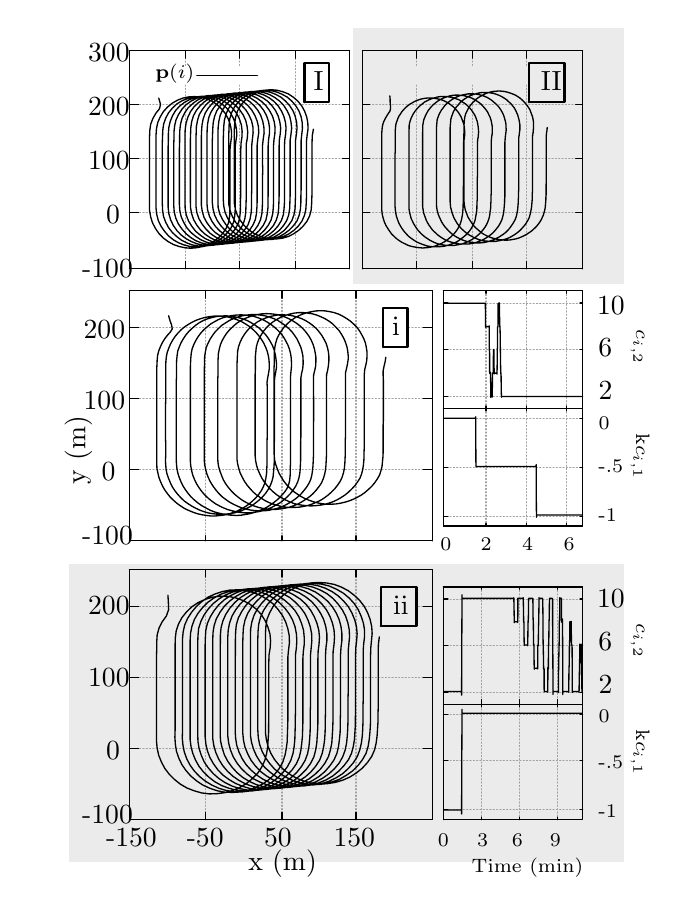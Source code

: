 
\definecolor{cd9d9d9}{RGB}{235,235,235}
\definecolor{ca0a0a4}{RGB}{160,160,164}
\definecolor{cffffff}{RGB}{255,255,255}


\def \globalscale {1.1}
\begin{tikzpicture}[y=0.80pt, x=0.80pt, yscale=-\globalscale, xscale=.915*\globalscale, inner sep=0pt, outer sep=0pt]
\begin{scope}[shift={(-44.46,-13.278)},draw=black,line join=bevel,line cap=rect,even odd rule,line width=0.800pt]
  \path[fill=cd9d9d9,line join=round,even odd rule,line width=0.817pt,rounded corners=0.0cm] (17.764,224.326) rectangle (266.687,346.639);



  \path[fill=cd9d9d9,line join=round,even odd rule,line width=0.529pt,rounded corners=0.0cm] (145.197,4.096) rectangle (266.475,109.451);



  \begin{scope}[draw=black,line join=bevel,line cap=rect,line width=0.800pt]
  \end{scope}
  \begin{scope}[scale=1.006,draw=black,line join=bevel,line cap=rect,line width=0.800pt]
  \end{scope}
  \begin{scope}[scale=1.006,draw=ca0a0a4,dash pattern=on 0.40pt off 0.80pt,line join=round,line cap=round,line width=0.400pt]
    \path[draw] (44.5,102.5) -- (142.5,102.5);



  \end{scope}
  \begin{scope}[scale=1.006,draw=black,line join=round,line cap=round,line width=0.480pt]
    \path[draw] (44.5,102.5) -- (48.5,102.5);



    \path[draw] (142.5,102.5) -- (139.5,102.5);



  \end{scope}
  \begin{scope}[scale=1.006,draw=black,line join=bevel,line cap=rect,line width=0.800pt]
  \end{scope}
  \begin{scope}[cm={{1.006,0.0,0.0,1.006,(18.106,106.624)}},draw=black,line join=bevel,line cap=rect,line width=0.800pt]
  \end{scope}
  \begin{scope}[cm={{1.006,0.0,0.0,1.006,(18.106,106.624)}},draw=black,line join=bevel,line cap=rect,line width=0.800pt]
  \end{scope}
  \begin{scope}[cm={{1.006,0.0,0.0,1.006,(18.106,106.624)}},draw=black,line join=bevel,line cap=rect,line width=0.800pt]
  \end{scope}
  \begin{scope}[cm={{1.006,0.0,0.0,1.006,(18.106,106.624)}},draw=black,line join=bevel,line cap=rect,line width=0.800pt]
  \end{scope}
  \begin{scope}[cm={{1.006,0.0,0.0,1.006,(18.106,106.624)}},draw=black,line join=bevel,line cap=rect,line width=0.800pt]
  \end{scope}
  \begin{scope}[cm={{1.006,0.0,0.0,1.006,(23.465,106.624)}},draw=black,line join=bevel,line cap=rect,line width=0.800pt]
    \path[fill=black] (0.0,0.0) node[above right] (text34) {-100};



  \end{scope}
  \begin{scope}[cm={{1.006,0.0,0.0,1.006,(18.106,106.624)}},draw=black,line join=bevel,line cap=rect,line width=0.800pt]
  \end{scope}
  \begin{scope}[scale=1.006,draw=black,line join=bevel,line cap=rect,line width=0.800pt]
  \end{scope}
  \begin{scope}[scale=1.006,draw=ca0a0a4,dash pattern=on 0.40pt off 0.80pt,line join=round,line cap=round,line width=0.400pt]
    \path[draw] (44.5,79.5) -- (142.5,79.5);



  \end{scope}
  \begin{scope}[scale=1.006,draw=black,line join=round,line cap=round,line width=0.480pt]
    \path[draw] (44.5,79.5) -- (48.5,79.5);



    \path[draw] (142.5,79.5) -- (139.5,79.5);



  \end{scope}
  \begin{scope}[scale=1.006,draw=black,line join=bevel,line cap=rect,line width=0.800pt]
  \end{scope}
  \begin{scope}[cm={{1.006,0.0,0.0,1.006,(34.2,84.494)}},draw=black,line join=bevel,line cap=rect,line width=0.800pt]
  \end{scope}
  \begin{scope}[cm={{1.006,0.0,0.0,1.006,(34.2,84.494)}},draw=black,line join=bevel,line cap=rect,line width=0.800pt]
  \end{scope}
  \begin{scope}[cm={{1.006,0.0,0.0,1.006,(34.2,84.494)}},draw=black,line join=bevel,line cap=rect,line width=0.800pt]
  \end{scope}
  \begin{scope}[cm={{1.006,0.0,0.0,1.006,(34.2,84.494)}},draw=black,line join=bevel,line cap=rect,line width=0.800pt]
  \end{scope}
  \begin{scope}[cm={{1.006,0.0,0.0,1.006,(34.2,84.494)}},draw=black,line join=bevel,line cap=rect,line width=0.800pt]
  \end{scope}
  \begin{scope}[cm={{1.006,0.0,0.0,1.006,(34.2,84.494)}},draw=black,line join=bevel,line cap=rect,line width=0.800pt]
    \path[fill=black] (0.0,0.0) node[above right] (text64) {0};



  \end{scope}
  \begin{scope}[cm={{1.006,0.0,0.0,1.006,(34.2,84.494)}},draw=black,line join=bevel,line cap=rect,line width=0.800pt]
  \end{scope}
  \begin{scope}[scale=1.006,draw=black,line join=bevel,line cap=rect,line width=0.800pt]
  \end{scope}
  \begin{scope}[scale=1.006,draw=ca0a0a4,dash pattern=on 0.40pt off 0.80pt,line join=round,line cap=round,line width=0.400pt]
    \path[draw] (44.5,57.5) -- (142.5,57.5);



  \end{scope}
  \begin{scope}[scale=1.006,draw=black,line join=round,line cap=round,line width=0.480pt]
    \path[draw] (44.5,57.5) -- (48.5,57.5);



    \path[draw] (142.5,57.5) -- (139.5,57.5);



  \end{scope}
  \begin{scope}[scale=1.006,draw=black,line join=bevel,line cap=rect,line width=0.800pt]
  \end{scope}
  \begin{scope}[cm={{1.006,0.0,0.0,1.006,(22.129,62.365)}},draw=black,line join=bevel,line cap=rect,line width=0.800pt]
  \end{scope}
  \begin{scope}[cm={{1.006,0.0,0.0,1.006,(22.129,62.365)}},draw=black,line join=bevel,line cap=rect,line width=0.800pt]
  \end{scope}
  \begin{scope}[cm={{1.006,0.0,0.0,1.006,(22.129,62.365)}},draw=black,line join=bevel,line cap=rect,line width=0.800pt]
  \end{scope}
  \begin{scope}[cm={{1.006,0.0,0.0,1.006,(22.129,62.365)}},draw=black,line join=bevel,line cap=rect,line width=0.800pt]
  \end{scope}
  \begin{scope}[cm={{1.006,0.0,0.0,1.006,(22.129,62.365)}},draw=black,line join=bevel,line cap=rect,line width=0.800pt]
  \end{scope}
  \begin{scope}[cm={{1.006,0.0,0.0,1.006,(26.153,62.365)}},draw=black,line join=bevel,line cap=rect,line width=0.800pt]
    \path[fill=black] (0.0,0.0) node[above right] (text94) {100};



  \end{scope}
  \begin{scope}[cm={{1.006,0.0,0.0,1.006,(22.129,62.365)}},draw=black,line join=bevel,line cap=rect,line width=0.800pt]
  \end{scope}
  \begin{scope}[scale=1.006,draw=black,line join=bevel,line cap=rect,line width=0.800pt]
  \end{scope}
  \begin{scope}[scale=1.006,draw=ca0a0a4,dash pattern=on 0.40pt off 0.80pt,line join=round,line cap=round,line width=0.400pt]
    \path[draw] (44.5,35.5) -- (142.5,35.5);



  \end{scope}
  \begin{scope}[scale=1.006,draw=black,line join=round,line cap=round,line width=0.480pt]
    \path[draw] (44.5,35.5) -- (48.5,35.5);



    \path[draw] (142.5,35.5) -- (139.5,35.5);



  \end{scope}
  \begin{scope}[scale=1.006,draw=black,line join=bevel,line cap=rect,line width=0.800pt]
  \end{scope}
  \begin{scope}[cm={{1.006,0.0,0.0,1.006,(22.129,40.235)}},draw=black,line join=bevel,line cap=rect,line width=0.800pt]
  \end{scope}
  \begin{scope}[cm={{1.006,0.0,0.0,1.006,(22.129,40.235)}},draw=black,line join=bevel,line cap=rect,line width=0.800pt]
  \end{scope}
  \begin{scope}[cm={{1.006,0.0,0.0,1.006,(22.129,40.235)}},draw=black,line join=bevel,line cap=rect,line width=0.800pt]
  \end{scope}
  \begin{scope}[cm={{1.006,0.0,0.0,1.006,(22.129,40.235)}},draw=black,line join=bevel,line cap=rect,line width=0.800pt]
  \end{scope}
  \begin{scope}[cm={{1.006,0.0,0.0,1.006,(22.129,40.235)}},draw=black,line join=bevel,line cap=rect,line width=0.800pt]
  \end{scope}
  \begin{scope}[cm={{1.006,0.0,0.0,1.006,(26.153,40.235)}},draw=black,line join=bevel,line cap=rect,line width=0.800pt]
    \path[fill=black] (0.0,0.0) node[above right] (text124) {200};



  \end{scope}
  \begin{scope}[cm={{1.006,0.0,0.0,1.006,(22.129,40.235)}},draw=black,line join=bevel,line cap=rect,line width=0.800pt]
  \end{scope}
  \begin{scope}[scale=1.006,draw=black,line join=bevel,line cap=rect,line width=0.800pt]
  \end{scope}
  \begin{scope}[scale=1.006,draw=ca0a0a4,dash pattern=on 0.40pt off 0.80pt,line join=round,line cap=round,line width=0.400pt]
    \path[draw] (44.5,13.5) -- (142.5,13.5);



  \end{scope}
  \begin{scope}[scale=1.006,draw=black,line join=round,line cap=round,line width=0.480pt]
    \path[draw] (44.5,13.5) -- (48.5,13.5);



    \path[draw] (142.5,13.5) -- (139.5,13.5);



  \end{scope}
  \begin{scope}[scale=1.006,draw=black,line join=bevel,line cap=rect,line width=0.800pt]
  \end{scope}
  \begin{scope}[cm={{1.006,0.0,0.0,1.006,(22.129,18.106)}},draw=black,line join=bevel,line cap=rect,line width=0.800pt]
  \end{scope}
  \begin{scope}[cm={{1.006,0.0,0.0,1.006,(22.129,18.106)}},draw=black,line join=bevel,line cap=rect,line width=0.800pt]
  \end{scope}
  \begin{scope}[cm={{1.006,0.0,0.0,1.006,(22.129,18.106)}},draw=black,line join=bevel,line cap=rect,line width=0.800pt]
  \end{scope}
  \begin{scope}[cm={{1.006,0.0,0.0,1.006,(22.129,18.106)}},draw=black,line join=bevel,line cap=rect,line width=0.800pt]
  \end{scope}
  \begin{scope}[cm={{1.006,0.0,0.0,1.006,(22.129,18.106)}},draw=black,line join=bevel,line cap=rect,line width=0.800pt]
  \end{scope}
  \begin{scope}[cm={{1.006,0.0,0.0,1.006,(26.153,18.106)}},draw=black,line join=bevel,line cap=rect,line width=0.800pt]
    \path[fill=black] (0.0,0.0) node[above right] (text154) {300};



  \end{scope}
  \begin{scope}[cm={{1.006,0.0,0.0,1.006,(22.129,18.106)}},draw=black,line join=bevel,line cap=rect,line width=0.800pt]
  \end{scope}
  \begin{scope}[scale=1.006,draw=black,line join=bevel,line cap=rect,line width=0.800pt]
  \end{scope}
  \begin{scope}[scale=1.006,draw=ca0a0a4,dash pattern=on 0.40pt off 0.80pt,line join=round,line cap=round,line width=0.400pt]
    \path[draw] (44.5,102.5) -- (44.5,13.5);



  \end{scope}
  \begin{scope}[scale=1.006,draw=black,line join=round,line cap=round,line width=0.480pt]
    \path[draw] (44.5,102.5) -- (44.5,99.5);



    \path[draw] (44.5,13.5) -- (44.5,16.5);



  \end{scope}
  \begin{scope}[scale=1.006,draw=black,line join=bevel,line cap=rect,line width=0.800pt]
  \end{scope}
  \begin{scope}[cm={{1.006,0.0,0.0,1.006,(45.265,118.694)}},draw=black,line join=bevel,line cap=rect,line width=0.800pt]
  \end{scope}
  \begin{scope}[cm={{1.006,0.0,0.0,1.006,(45.265,118.694)}},draw=black,line join=bevel,line cap=rect,line width=0.800pt]
  \end{scope}
  \begin{scope}[cm={{1.006,0.0,0.0,1.006,(45.265,118.694)}},draw=black,line join=bevel,line cap=rect,line width=0.800pt]
  \end{scope}
  \begin{scope}[cm={{1.006,0.0,0.0,1.006,(45.265,118.694)}},draw=black,line join=bevel,line cap=rect,line width=0.800pt]
  \end{scope}
  \begin{scope}[cm={{1.006,0.0,0.0,1.006,(45.265,118.694)}},draw=black,line join=bevel,line cap=rect,line width=0.800pt]
  \end{scope}
  \begin{scope}[cm={{1.006,0.0,0.0,1.006,(45.265,118.694)}},draw=black,line join=bevel,line cap=rect,line width=0.800pt]
  \end{scope}
  \begin{scope}[scale=1.006,draw=black,line join=bevel,line cap=rect,line width=0.800pt]
  \end{scope}
  \begin{scope}[scale=1.006,draw=ca0a0a4,dash pattern=on 0.40pt off 0.80pt,line join=round,line cap=round,line width=0.400pt]
    \path[draw] (69.5,102.5) -- (69.5,27.5);



    \path[draw] (69.5,19.5) -- (69.5,13.5);



  \end{scope}
  \begin{scope}[scale=1.006,draw=black,line join=round,line cap=round,line width=0.480pt]
    \path[draw] (69.5,102.5) -- (69.5,99.5);



    \path[draw] (69.5,13.5) -- (69.5,16.5);



  \end{scope}
  \begin{scope}[scale=1.006,draw=black,line join=bevel,line cap=rect,line width=0.800pt]
  \end{scope}
  \begin{scope}[cm={{1.006,0.0,0.0,1.006,(69.406,118.694)}},draw=black,line join=bevel,line cap=rect,line width=0.800pt]
  \end{scope}
  \begin{scope}[cm={{1.006,0.0,0.0,1.006,(69.406,118.694)}},draw=black,line join=bevel,line cap=rect,line width=0.800pt]
  \end{scope}
  \begin{scope}[cm={{1.006,0.0,0.0,1.006,(69.406,118.694)}},draw=black,line join=bevel,line cap=rect,line width=0.800pt]
  \end{scope}
  \begin{scope}[cm={{1.006,0.0,0.0,1.006,(69.406,118.694)}},draw=black,line join=bevel,line cap=rect,line width=0.800pt]
  \end{scope}
  \begin{scope}[cm={{1.006,0.0,0.0,1.006,(69.406,118.694)}},draw=black,line join=bevel,line cap=rect,line width=0.800pt]
  \end{scope}
  \begin{scope}[cm={{1.006,0.0,0.0,1.006,(69.406,118.694)}},draw=black,line join=bevel,line cap=rect,line width=0.800pt]
  \end{scope}
  \begin{scope}[scale=1.006,draw=black,line join=bevel,line cap=rect,line width=0.800pt]
  \end{scope}
  \begin{scope}[scale=1.006,draw=ca0a0a4,dash pattern=on 0.40pt off 0.80pt,line join=round,line cap=round,line width=0.400pt]
    \path[draw] (93.5,102.5) -- (93.5,27.5);



    \path[draw] (93.5,19.5) -- (93.5,13.5);



  \end{scope}
  \begin{scope}[scale=1.006,draw=black,line join=round,line cap=round,line width=0.480pt]
    \path[draw] (93.5,102.5) -- (93.5,99.5);



    \path[draw] (93.5,13.5) -- (93.5,16.5);



  \end{scope}
  \begin{scope}[scale=1.006,draw=black,line join=bevel,line cap=rect,line width=0.800pt]
  \end{scope}
  \begin{scope}[cm={{1.006,0.0,0.0,1.006,(94.553,118.694)}},draw=black,line join=bevel,line cap=rect,line width=0.800pt]
  \end{scope}
  \begin{scope}[cm={{1.006,0.0,0.0,1.006,(94.553,118.694)}},draw=black,line join=bevel,line cap=rect,line width=0.800pt]
  \end{scope}
  \begin{scope}[cm={{1.006,0.0,0.0,1.006,(94.553,118.694)}},draw=black,line join=bevel,line cap=rect,line width=0.800pt]
  \end{scope}
  \begin{scope}[cm={{1.006,0.0,0.0,1.006,(94.553,118.694)}},draw=black,line join=bevel,line cap=rect,line width=0.800pt]
  \end{scope}
  \begin{scope}[cm={{1.006,0.0,0.0,1.006,(94.553,118.694)}},draw=black,line join=bevel,line cap=rect,line width=0.800pt]
  \end{scope}
  \begin{scope}[cm={{1.006,0.0,0.0,1.006,(94.553,118.694)}},draw=black,line join=bevel,line cap=rect,line width=0.800pt]
  \end{scope}
  \begin{scope}[scale=1.006,draw=black,line join=bevel,line cap=rect,line width=0.800pt]
  \end{scope}
  \begin{scope}[scale=1.006,draw=ca0a0a4,dash pattern=on 0.40pt off 0.80pt,line join=round,line cap=round,line width=0.400pt]
    \path[draw] (118.5,102.5) -- (118.5,13.5);



  \end{scope}
  \begin{scope}[scale=1.006,draw=black,line join=round,line cap=round,line width=0.480pt]
    \path[draw] (118.5,102.5) -- (118.5,99.5);



    \path[draw] (118.5,13.5) -- (118.5,16.5);



  \end{scope}
  \begin{scope}[scale=1.006,draw=black,line join=bevel,line cap=rect,line width=0.800pt]
  \end{scope}
  \begin{scope}[cm={{1.006,0.0,0.0,1.006,(118.694,118.694)}},draw=black,line join=bevel,line cap=rect,line width=0.800pt]
  \end{scope}
  \begin{scope}[cm={{1.006,0.0,0.0,1.006,(118.694,118.694)}},draw=black,line join=bevel,line cap=rect,line width=0.800pt]
  \end{scope}
  \begin{scope}[cm={{1.006,0.0,0.0,1.006,(118.694,118.694)}},draw=black,line join=bevel,line cap=rect,line width=0.800pt]
  \end{scope}
  \begin{scope}[cm={{1.006,0.0,0.0,1.006,(118.694,118.694)}},draw=black,line join=bevel,line cap=rect,line width=0.800pt]
  \end{scope}
  \begin{scope}[cm={{1.006,0.0,0.0,1.006,(118.694,118.694)}},draw=black,line join=bevel,line cap=rect,line width=0.800pt]
  \end{scope}
  \begin{scope}[cm={{1.006,0.0,0.0,1.006,(118.694,118.694)}},draw=black,line join=bevel,line cap=rect,line width=0.800pt]
  \end{scope}
  \begin{scope}[scale=1.006,draw=black,line join=bevel,line cap=rect,line width=0.800pt]
  \end{scope}
  \begin{scope}[scale=1.006,draw=ca0a0a4,dash pattern=on 0.40pt off 0.80pt,line join=round,line cap=round,line width=0.400pt]
    \path[draw] (142.5,102.5) -- (142.5,13.5);



  \end{scope}
  \begin{scope}[scale=1.006,draw=black,line join=round,line cap=round,line width=0.480pt]
    \path[draw] (142.5,102.5) -- (142.5,99.5);



    \path[draw] (142.5,13.5) -- (142.5,16.5);



  \end{scope}
  \begin{scope}[scale=1.006,draw=black,line join=bevel,line cap=rect,line width=0.800pt]
  \end{scope}
  \begin{scope}[cm={{1.006,0.0,0.0,1.006,(143.841,118.694)}},draw=black,line join=bevel,line cap=rect,line width=0.800pt]
  \end{scope}
  \begin{scope}[cm={{1.006,0.0,0.0,1.006,(143.841,118.694)}},draw=black,line join=bevel,line cap=rect,line width=0.800pt]
  \end{scope}
  \begin{scope}[cm={{1.006,0.0,0.0,1.006,(143.841,118.694)}},draw=black,line join=bevel,line cap=rect,line width=0.800pt]
  \end{scope}
  \begin{scope}[cm={{1.006,0.0,0.0,1.006,(143.841,118.694)}},draw=black,line join=bevel,line cap=rect,line width=0.800pt]
  \end{scope}
  \begin{scope}[cm={{1.006,0.0,0.0,1.006,(143.841,118.694)}},draw=black,line join=bevel,line cap=rect,line width=0.800pt]
  \end{scope}
  \begin{scope}[cm={{1.006,0.0,0.0,1.006,(143.841,118.694)}},draw=black,line join=bevel,line cap=rect,line width=0.800pt]
  \end{scope}
  \begin{scope}[scale=1.006,draw=black,line join=bevel,line cap=rect,line width=0.800pt]
  \end{scope}
  \begin{scope}[scale=1.006,draw=black,line join=round,line cap=round,line width=0.480pt]
    \path[draw] (44.5,13.5) -- (44.5,102.5) -- (142.5,102.5) -- (142.5,13.5) -- (44.5,13.5);



  \end{scope}
  \begin{scope}[scale=1.006,draw=black,line join=bevel,line cap=rect,line width=0.800pt]
  \end{scope}
  \begin{scope}[scale=1.006,draw=black,line join=bevel,line cap=rect,line width=0.800pt]
  \end{scope}
  \begin{scope}[scale=1.006,fill=cffffff]
    \path[fill,rounded corners=0.0cm] (123.0,18.0) rectangle (134.0,34.0);



  \end{scope}
  \begin{scope}[scale=1.006,draw=black,line join=bevel,line cap=rect,line width=0.800pt]
  \end{scope}
  \begin{scope}[scale=1.006,draw=black,line join=bevel,line cap=rect,line width=0.800pt]
  \end{scope}
  \begin{scope}[scale=1.006,draw=black,line join=round,line cap=round,line width=0.800pt]
    \path[draw] (122.5,34.5) -- (122.5,18.5) -- (133.5,18.5) -- (133.5,34.5) -- (122.5,34.5);



  \end{scope}
  \begin{scope}[scale=1.006,draw=black,line join=bevel,line cap=rect,line width=0.800pt]
  \end{scope}
  \begin{scope}[cm={{1.006,0.0,0.0,1.006,(126.741,30.177)}},draw=black,line join=bevel,line cap=rect,line width=0.800pt]
  \end{scope}
  \begin{scope}[cm={{1.006,0.0,0.0,1.006,(126.741,30.177)}},draw=black,line join=bevel,line cap=rect,line width=0.800pt]
  \end{scope}
  \begin{scope}[cm={{1.006,0.0,0.0,1.006,(126.741,30.177)}},draw=black,line join=bevel,line cap=rect,line width=0.800pt]
  \end{scope}
  \begin{scope}[cm={{1.006,0.0,0.0,1.006,(126.741,30.177)}},draw=black,line join=bevel,line cap=rect,line width=0.800pt]
  \end{scope}
  \begin{scope}[cm={{1.006,0.0,0.0,1.006,(126.741,30.177)}},draw=black,line join=bevel,line cap=rect,line width=0.800pt]
  \end{scope}
  \begin{scope}[cm={{1.006,0.0,0.0,1.006,(127.393,29.959)}},draw=black,line join=bevel,line cap=rect,line width=0.800pt]
    \path[fill=black] (0.0,0.0) node[above right] (text328) {\label{fig:trajs-I-static}I};



  \end{scope}
  \begin{scope}[cm={{1.006,0.0,0.0,1.006,(126.741,30.177)}},draw=black,line join=bevel,line cap=rect,line width=0.800pt]
  \end{scope}
  \begin{scope}[cm={{0.0,-1.006,1.006,0.0,(14.082,184.076)}},draw=black,line join=bevel,line cap=rect,line width=0.800pt]
  \end{scope}
  \begin{scope}[cm={{0.0,-1.006,1.006,0.0,(14.082,184.076)}},draw=black,line join=bevel,line cap=rect,line width=0.800pt]
  \end{scope}
  \begin{scope}[cm={{0.0,-1.006,1.006,0.0,(14.082,184.076)}},draw=black,line join=bevel,line cap=rect,line width=0.800pt]
  \end{scope}
  \begin{scope}[cm={{0.0,-1.006,1.006,0.0,(14.082,184.076)}},draw=black,line join=bevel,line cap=rect,line width=0.800pt]
  \end{scope}
  \begin{scope}[cm={{0.0,-1.006,1.006,0.0,(14.082,184.076)}},draw=black,line join=bevel,line cap=rect,line width=0.800pt]
  \end{scope}
  \begin{scope}[cm={{0.0,-1.006,1.006,0.0,(15.582,191.576)}},draw=black,line join=bevel,line cap=rect,line width=0.800pt]
    \path[fill=black] (0.0,0.0) node[above right] (text344) {\rotatebox{90}{y (m)}};



  \end{scope}
  \begin{scope}[cm={{0.0,-1.006,1.006,0.0,(14.082,184.076)}},draw=black,line join=bevel,line cap=rect,line width=0.800pt]
  \end{scope}
  \begin{scope}[cm={{1.006,0.0,0.0,1.006,(50.294,27.159)}},draw=black,line join=bevel,line cap=rect,line width=0.800pt]
  \end{scope}
  \begin{scope}[cm={{1.006,0.0,0.0,1.006,(50.294,27.159)}},draw=black,line join=bevel,line cap=rect,line width=0.800pt]
  \end{scope}
  \begin{scope}[cm={{1.006,0.0,0.0,1.006,(50.294,27.159)}},draw=black,line join=bevel,line cap=rect,line width=0.800pt]
  \end{scope}
  \begin{scope}[cm={{1.006,0.0,0.0,1.006,(50.294,27.159)}},draw=black,line join=bevel,line cap=rect,line width=0.800pt]
  \end{scope}
  \begin{scope}[cm={{1.006,0.0,0.0,1.006,(50.294,27.159)}},draw=black,line join=bevel,line cap=rect,line width=0.800pt]
  \end{scope}
  \begin{scope}[cm={{1.006,0.0,0.0,1.006,(56.294,27.159)}},draw=black,line join=bevel,line cap=rect,line width=0.800pt]
    \path[fill=black] (0.0,0.0) node[above right] (text360) {\scriptsize $\mathbf{p}(i)$};



  \end{scope}
  \begin{scope}[cm={{1.006,0.0,0.0,1.006,(50.294,27.159)}},draw=black,line join=bevel,line cap=rect,line width=0.800pt]
  \end{scope}
  \begin{scope}[scale=1.006,draw=black,line join=bevel,line cap=rect,line width=0.800pt]
  \end{scope}
  \begin{scope}[scale=1.006,draw=black,line join=round,line cap=round,line width=0.480pt]
    \path[draw,even odd rule] (74.5,23.5) -- (101.5,23.5);



  \end{scope}
  \begin{scope}[scale=1.006,draw=black,line join=bevel,line cap=rect,line width=0.800pt]
  \end{scope}
  \begin{scope}[scale=1.006,draw=black,line join=bevel,line cap=rect,line width=0.800pt]
  \end{scope}
  \begin{scope}[scale=1.006,draw=black,line join=bevel,line cap=rect,line width=0.800pt]
  \end{scope}
  \begin{scope}[scale=1.006,draw=black,line join=bevel,line cap=rect,line width=0.800pt]
  \end{scope}
  \begin{scope}[scale=1.006,draw=black,line join=round,line cap=round,line width=0.480pt]
    \path[draw] (57.5,32.8) -- (57.5,32.8) -- (58.3,35.4) -- (57.8,37.2) -- (56.3,38.9) -- (54.9,41.1) -- (53.9,43.5) -- (53.5,46.1) -- (53.4,48.6) -- (53.4,51.1) -- (53.4,53.6) -- (53.4,56.1) -- (53.4,58.6) -- (53.4,61.1) -- (53.4,63.6) -- (53.4,66.1) -- (53.4,68.7) -- (53.4,71.2) -- (53.4,73.7) -- (53.4,76.2) -- (53.4,78.7) -- (53.9,81.3) -- (54.7,83.7) -- (56.0,86.0) -- (57.6,88.1) -- (59.5,89.9) -- (61.7,91.4) -- (64.1,92.6) -- (66.6,93.4) -- (69.2,93.9) -- (71.8,94.1) -- (74.4,93.9) -- (77.0,93.4) -- (79.5,92.6) -- (81.8,91.4) -- (84.0,90.0) -- (85.9,88.2) -- (87.5,86.1) -- (88.6,83.8) -- (89.1,81.3) -- (89.2,78.8) -- (89.3,76.2) -- (89.3,73.7) -- (89.3,71.1) -- (89.3,68.6) -- (89.3,66.1) -- (89.3,63.6) -- (89.3,61.0) -- (89.3,58.5) -- (89.3,56.0) -- (89.3,53.5) -- (89.6,51.0) -- (90.0,48.5) -- (89.9,46.0) -- (89.4,43.6) -- (88.5,41.3) -- (87.2,39.1) -- (85.5,37.2) -- (83.5,35.5) -- (81.3,34.1) -- (78.9,33.1) -- (76.3,32.5) -- (73.6,32.2) -- (71.0,32.3) -- (68.3,32.8) -- (65.8,33.7) -- (63.5,34.9) -- (61.4,36.5) -- (59.6,38.3) -- (58.2,40.4) -- (57.1,42.7) -- (56.5,45.2) -- (56.3,47.7) -- (56.3,50.1) -- (56.3,52.6) -- (56.3,55.1) -- (56.3,57.6) -- (56.3,60.2) -- (56.3,62.7) -- (56.3,65.2) -- (56.3,67.7) -- (56.3,70.2) -- (56.3,72.7) -- (56.3,75.3) -- (56.3,77.8) -- (56.6,80.3) -- (57.3,82.8) -- (58.5,85.1) -- (60.1,87.2) -- (61.9,89.1) -- (64.1,90.7) -- (66.4,91.9) -- (68.9,92.8) -- (71.5,93.4) -- (74.1,93.6) -- (76.7,93.5) -- (79.3,93.0) -- (81.8,92.2) -- (84.1,91.0) -- (86.3,89.5) -- (88.2,87.7) -- (89.8,85.7) -- (90.9,83.4) -- (91.4,80.9) -- (91.6,78.3) -- (91.6,75.8) -- (91.6,73.2) -- (91.6,70.7) -- (91.6,68.2) -- (91.6,65.6) -- (91.6,63.1) -- (91.6,60.6) -- (91.6,58.1) -- (91.6,55.6) -- (91.6,53.0) -- (91.9,50.5) -- (92.3,48.0) -- (92.2,45.6) -- (91.7,43.2) -- (90.7,40.9) -- (89.4,38.7) -- (87.7,36.8) -- (85.6,35.2) -- (83.3,33.9) -- (80.9,32.9) -- (78.3,32.4) -- (75.6,32.2) -- (72.9,32.4) -- (70.3,33.0) -- (67.9,33.9) -- (65.6,35.2) -- (63.6,36.9) -- (61.9,38.8) -- (60.6,41.0) -- (59.7,43.4) -- (59.3,45.9) -- (59.2,48.3) -- (59.1,50.8) -- (59.1,53.3) -- (59.1,55.8) -- (59.1,58.3) -- (59.1,60.9) -- (59.1,63.4) -- (59.1,65.9) -- (59.1,68.4) -- (59.1,70.9) -- (59.1,73.4) -- (59.1,76.0) -- (59.2,78.5) -- (59.6,81.0) -- (60.6,83.5) -- (61.9,85.7) -- (63.6,87.7) -- (65.6,89.4) -- (67.8,90.9) -- (70.2,92.0) -- (72.7,92.8) -- (75.3,93.2) -- (78.0,93.2) -- (80.6,92.9) -- (83.1,92.3) -- (85.5,91.3) -- (87.8,89.9) -- (89.8,88.3) -- (91.6,86.3) -- (92.9,84.1) -- (93.6,81.7) -- (93.9,79.2) -- (94.0,76.6) -- (94.0,74.0) -- (94.1,71.5) -- (94.1,69.0) -- (94.1,66.4) -- (94.1,63.9) -- (94.1,61.4) -- (94.1,58.9) -- (94.1,56.4) -- (94.1,53.9) -- (94.2,51.3) -- (94.6,48.8) -- (94.7,46.4) -- (94.4,43.9) -- (93.6,41.6) -- (92.4,39.3) -- (90.8,37.3) -- (88.9,35.6) -- (86.7,34.2) -- (84.3,33.1) -- (81.7,32.4) -- (79.1,32.0) -- (76.4,32.1) -- (73.8,32.5) -- (71.3,33.4) -- (68.9,34.6) -- (66.8,36.1) -- (65.0,37.9) -- (63.6,40.1) -- (62.6,42.4) -- (62.0,44.8) -- (61.8,47.3) -- (61.8,49.8) -- (61.7,52.3) -- (61.7,54.8) -- (61.7,57.3) -- (61.7,59.8) -- (61.7,62.4) -- (61.7,64.9) -- (61.7,67.4) -- (61.7,69.9) -- (61.7,72.4) -- (61.7,75.0) -- (61.7,77.5) -- (62.0,80.0) -- (62.8,82.5) -- (64.0,84.8) -- (65.6,86.9) -- (67.5,88.7) -- (69.7,90.2) -- (72.1,91.4) -- (74.6,92.3) -- (77.1,92.8) -- (79.8,93.0) -- (82.4,92.8) -- (84.9,92.2) -- (87.4,91.3) -- (89.7,90.0) -- (91.8,88.5) -- (93.6,86.6) -- (95.1,84.4) -- (95.9,82.1) -- (96.3,79.6) -- (96.4,77.0) -- (96.5,74.4) -- (96.5,71.9) -- (96.5,69.3) -- (96.5,66.8) -- (96.5,64.3) -- (96.5,61.8) -- (96.5,59.3) -- (96.5,56.7) -- (96.5,54.2) -- (96.5,51.7) -- (97.0,49.2) -- (97.2,46.7) -- (96.9,44.3) -- (96.3,41.9) -- (95.1,39.6) -- (93.6,37.6) -- (91.8,35.8) -- (89.7,34.3) -- (87.3,33.1) -- (84.8,32.3) -- (82.1,31.9) -- (79.5,31.8) -- (76.8,32.2) -- (74.3,32.9) -- (71.9,34.1) -- (69.7,35.5) -- (67.9,37.3) -- (66.4,39.4) -- (65.2,41.7) -- (64.6,44.1) -- (64.3,46.6) -- (64.3,49.1) -- (64.2,51.6) -- (64.2,54.1) -- (64.2,56.6) -- (64.2,59.1) -- (64.2,61.6) -- (64.2,64.1) -- (64.2,66.6) -- (64.2,69.2) -- (64.2,71.7) -- (64.2,74.2) -- (64.2,76.7) -- (64.4,79.3) -- (65.1,81.8) -- (66.2,84.1) -- (67.8,86.2) -- (69.6,88.1) -- (71.7,89.7) -- (74.0,91.0) -- (76.5,91.9) -- (79.1,92.5) -- (81.7,92.7) -- (84.3,92.6) -- (86.9,92.1) -- (89.4,91.3) -- (91.7,90.1) -- (93.9,88.6) -- (95.7,86.7) -- (97.3,84.6) -- (98.2,82.3) -- (98.7,79.8) -- (98.9,77.3) -- (98.9,74.7) -- (98.9,72.1) -- (99.0,69.6) -- (99.0,67.1) -- (99.0,64.6) -- (99.0,62.0) -- (99.0,59.5) -- (99.0,57.0) -- (99.0,54.5) -- (99.0,52.0) -- (99.3,49.4) -- (99.6,47.0) -- (99.5,44.5) -- (98.9,42.1) -- (97.8,39.8) -- (96.4,37.7) -- (94.6,35.9) -- (92.5,34.3) -- (90.2,33.1) -- (87.7,32.2) -- (85.1,31.7) -- (82.4,31.6) -- (79.7,31.9) -- (77.2,32.6) -- (74.8,33.6) -- (72.6,35.1) -- (70.6,36.8) -- (69.1,38.8) -- (67.9,41.1) -- (67.2,43.5) -- (66.9,46.0) -- (66.8,48.5) -- (66.8,51.0) -- (66.7,53.5) -- (66.7,56.0) -- (66.7,58.5) -- (66.7,61.0) -- (66.7,63.5) -- (66.7,66.0) -- (66.7,68.6) -- (66.7,71.1) -- (66.7,73.6) -- (66.7,76.1) -- (66.9,78.7) -- (67.5,81.2) -- (68.6,83.5) -- (70.0,85.7) -- (71.8,87.6) -- (73.9,89.2) -- (76.2,90.6) -- (78.7,91.6) -- (81.2,92.2) -- (83.8,92.5) -- (86.5,92.4) -- (89.0,92.0) -- (91.5,91.2) -- (93.9,90.0) -- (96.1,88.5) -- (98.0,86.7) -- (99.5,84.7) -- (100.6,82.4) -- (101.1,79.9) -- (101.3,77.3) -- (101.4,74.8) -- (101.4,72.2) -- (101.4,69.7) -- (101.4,67.2) -- (101.4,64.6) -- (101.4,62.1) -- (101.4,59.6) -- (101.4,57.1) -- (101.4,54.6) -- (101.4,52.0) -- (101.7,49.5) -- (102.1,47.0) -- (102.0,44.6) -- (101.4,42.2) -- (100.4,39.9) -- (99.0,37.7) -- (97.3,35.9) -- (95.2,34.2) -- (92.9,33.0) -- (90.4,32.1) -- (87.8,31.5) -- (85.2,31.4) -- (82.5,31.6) -- (79.9,32.3) -- (77.5,33.3) -- (75.3,34.6) -- (73.3,36.3) -- (71.7,38.3) -- (70.5,40.6) -- (69.7,43.0) -- (69.3,45.5) -- (69.2,47.9) -- (69.2,50.4) -- (69.2,52.9) -- (69.2,55.4) -- (69.2,57.9) -- (69.2,60.5) -- (69.2,63.0) -- (69.2,65.5) -- (69.2,68.0) -- (69.2,70.5) -- (69.2,73.1) -- (69.2,75.6) -- (69.3,78.1) -- (69.8,80.6) -- (70.8,83.0) -- (72.3,85.2) -- (74.0,87.2) -- (76.1,88.8) -- (78.3,90.2) -- (80.8,91.2) -- (83.3,91.9) -- (85.9,92.3) -- (88.6,92.2) -- (91.2,91.8) -- (93.7,91.1) -- (96.0,90.0) -- (98.2,88.5) -- (100.2,86.8) -- (101.8,84.7) -- (102.9,82.5) -- (103.5,80.0) -- (103.7,77.4) -- (103.8,74.9) -- (103.8,72.3) -- (103.8,69.8) -- (103.8,67.3) -- (103.8,64.7) -- (103.9,62.2) -- (103.8,59.7) -- (103.8,57.2) -- (103.8,54.7) -- (103.8,52.1) -- (104.1,49.6) -- (104.5,47.1) -- (104.4,44.7) -- (103.9,42.3) -- (103.0,39.9) -- (101.7,37.8) -- (100.0,35.9) -- (98.0,34.2) -- (95.7,32.9) -- (93.2,31.9) -- (90.6,31.4) -- (88.0,31.2) -- (85.3,31.3) -- (82.7,31.9) -- (80.2,32.9) -- (78.0,34.2) -- (76.0,35.9) -- (74.3,37.8) -- (73.0,40.0) -- (72.2,42.4) -- (71.8,44.9) -- (71.7,47.4) -- (71.6,49.9) -- (71.6,52.4) -- (71.6,54.9) -- (71.6,57.4) -- (71.6,59.9) -- (71.6,62.4) -- (71.6,65.0) -- (71.6,67.5) -- (71.6,70.0) -- (71.6,72.5) -- (71.6,75.0) -- (71.7,77.6) -- (72.2,80.1) -- (73.1,82.5) -- (74.5,84.7) -- (76.2,86.7) -- (78.2,88.4) -- (80.5,89.8) -- (82.9,90.9) -- (85.4,91.6) -- (88.0,92.0) -- (90.7,92.0) -- (93.3,91.7) -- (95.8,91.0) -- (98.2,89.9) -- (100.4,88.5) -- (102.4,86.8) -- (104.1,84.8) -- (105.3,82.6) -- (105.9,80.1) -- (106.2,77.6) -- (106.2,75.0) -- (106.3,72.4) -- (106.3,69.9) -- (106.3,67.4) -- (106.3,64.9) -- (106.3,62.3) -- (106.3,59.8) -- (106.3,57.3) -- (106.3,54.8) -- (106.3,52.3) -- (106.5,49.7) -- (106.9,47.2) -- (106.9,44.8) -- (106.5,42.4) -- (105.6,40.0) -- (104.3,37.8) -- (102.7,35.9) -- (100.7,34.2) -- (98.4,32.8) -- (96.0,31.8) -- (93.4,31.2) -- (90.8,30.9) -- (88.1,31.1) -- (85.5,31.6) -- (83.0,32.5) -- (80.7,33.8) -- (78.7,35.4) -- (77.0,37.4) -- (75.6,39.5) -- (74.8,41.9) -- (74.3,44.4) -- (74.2,46.9) -- (74.1,49.3) -- (74.1,51.8) -- (74.1,54.3) -- (74.1,56.9) -- (74.1,59.4) -- (74.1,61.9) -- (74.1,64.4) -- (74.1,66.9) -- (74.1,69.4) -- (74.1,72.0) -- (74.1,74.5) -- (74.1,77.0) -- (74.5,79.6) -- (75.4,82.0) -- (76.8,84.2) -- (78.5,86.2) -- (80.4,88.0) -- (82.6,89.4) -- (85.0,90.6) -- (87.6,91.3) -- (90.2,91.8) -- (92.8,91.8) -- (95.4,91.5) -- (97.9,90.9) -- (100.3,89.8) -- (102.6,88.5) -- (104.6,86.8) -- (106.3,84.8) -- (107.6,82.6) -- (108.3,80.2) -- (108.6,77.7) -- (108.7,75.1) -- (108.7,72.5) -- (108.7,70.0) -- (108.7,67.5) -- (108.7,64.9) -- (108.7,62.4) -- (108.7,59.9) -- (108.7,57.4) -- (108.7,54.9) -- (108.7,52.3) -- (108.9,49.8) -- (109.3,47.3) -- (109.4,44.9) -- (109.0,42.4) -- (108.2,40.1) -- (106.9,37.9) -- (105.3,35.9) -- (103.4,34.2) -- (101.2,32.8) -- (98.8,31.7) -- (96.2,31.0) -- (93.5,30.7) -- (90.9,30.8) -- (88.2,31.3) -- (85.7,32.2) -- (83.4,33.4) -- (81.4,35.0) -- (79.6,36.9) -- (78.2,39.0) -- (77.3,41.4) -- (76.8,43.8) -- (76.6,46.3) -- (76.5,48.8) -- (76.5,51.3) -- (76.5,53.8) -- (76.5,56.3) -- (76.5,58.8) -- (76.5,61.4) -- (76.5,63.9) -- (76.5,66.4) -- (76.5,68.9) -- (76.5,71.4) -- (76.5,73.9) -- (76.5,76.5) -- (76.9,79.0) -- (77.7,81.5) -- (79.0,83.7) -- (80.7,85.8) -- (82.6,87.6) -- (84.8,89.0) -- (87.2,90.2) -- (89.7,91.0) -- (92.3,91.5) -- (94.9,91.6) -- (97.5,91.4) -- (100.1,90.7) -- (102.5,89.8) -- (104.8,88.4) -- (106.8,86.8) -- (108.6,84.9) -- (109.9,82.7) -- (110.7,80.3) -- (111.0,77.8) -- (111.1,75.2) -- (111.2,72.6) -- (111.2,70.1) -- (111.2,67.6) -- (111.2,65.0) -- (111.2,62.5) -- (111.2,60.0) -- (111.2,57.5) -- (111.2,55.0) -- (111.2,52.4) -- (111.3,49.9) -- (111.7,47.4) -- (111.9,45.0) -- (111.5,42.5) -- (110.8,40.2) -- (109.6,37.9) -- (108.0,35.9) -- (106.1,34.1) -- (103.9,32.7) -- (101.5,31.6) -- (99.0,30.9) -- (96.3,30.5) -- (93.6,30.6) -- (91.0,31.0) -- (88.5,31.8) -- (86.2,33.0) -- (84.1,34.6) -- (82.3,36.4) -- (80.8,38.5) -- (79.8,40.8) -- (79.3,43.3) -- (79.1,45.8) -- (79.0,48.3) -- (79.0,50.8) -- (79.0,53.3) -- (79.0,55.8) -- (79.0,58.3) -- (79.0,60.8) -- (79.0,63.3) -- (79.0,65.9) -- (79.0,68.4) -- (79.0,70.9) -- (79.0,73.4) -- (79.0,75.9) -- (79.3,78.5) -- (80.1,81.0) -- (81.3,83.2) -- (82.9,85.3) -- (84.8,87.1) -- (87.0,88.6) -- (89.3,89.9) -- (91.8,90.7) -- (94.4,91.3) -- (97.0,91.4) -- (99.6,91.2) -- (102.2,90.6) -- (104.6,89.7) -- (106.9,88.4) -- (109.0,86.8) -- (110.8,84.9) -- (112.2,82.8) -- (113.1,80.4) -- (113.4,77.9) -- (113.6,75.3) -- (113.6,72.7) -- (113.6,70.2) -- (113.6,67.6) -- (113.6,65.1) -- (113.6,62.6) -- (113.6,60.1) -- (113.6,57.6) -- (113.6,55.1) -- (113.6,52.5) -- (113.7,50.0) -- (114.1,47.5) -- (114.3,45.0) -- (114.0,42.6) -- (113.3,40.2) -- (112.2,38.0) -- (110.7,35.9) -- (108.8,34.1) -- (106.6,32.6) -- (104.3,31.5) -- (101.7,30.7) -- (99.1,30.3) -- (96.4,30.3) -- (93.8,30.7) -- (91.2,31.5) -- (88.9,32.6) -- (86.7,34.1) -- (84.9,36.0) -- (83.4,38.0) -- (82.4,40.3) -- (81.8,42.8) -- (81.6,45.3) -- (81.5,47.8) -- (81.4,50.3) -- (81.4,52.8) -- (81.4,55.3) -- (81.4,57.8) -- (81.4,60.3) -- (81.4,62.8) -- (81.4,65.4) -- (81.4,67.9) -- (81.4,70.4) -- (81.4,72.9) -- (81.4,75.4) -- (81.7,78.0) -- (82.4,80.5) -- (83.6,82.8) -- (85.2,84.9) -- (87.0,86.7) -- (89.2,88.3) -- (91.5,89.5) -- (94.0,90.4) -- (96.6,91.0) -- (99.2,91.2) -- (101.8,91.0) -- (104.4,90.5) -- (106.8,89.6) -- (109.2,88.3) -- (111.3,86.8) -- (113.1,84.9) -- (114.6,82.8) -- (115.5,80.4) -- (115.9,77.9) -- (116.0,75.3) -- (116.1,72.8) -- (116.1,70.2) -- (116.1,67.7) -- (116.1,65.2) -- (116.1,62.7) -- (116.1,60.1) -- (116.1,57.6) -- (116.1,55.1) -- (116.1,52.6) -- (116.1,50.1) -- (116.5,47.5) -- (116.8,45.1) -- (116.5,42.6) -- (115.9,40.2) -- (114.8,38.0) -- (113.3,35.9) -- (111.5,34.1) -- (109.3,32.6) -- (107.0,31.4) -- (104.5,30.6) -- (101.8,30.1) -- (99.2,30.1) -- (96.5,30.4) -- (94.0,31.2) -- (91.6,32.3) -- (89.4,33.7) -- (87.5,35.5) -- (86.0,37.6) -- (84.9,39.9) -- (84.3,42.3) -- (84.0,44.8) -- (83.9,47.3) -- (83.9,49.8) -- (83.9,52.3) -- (83.9,54.8) -- (83.9,57.3) -- (83.9,59.8) -- (83.9,62.3) -- (83.9,64.8) -- (83.9,67.4) -- (83.9,69.9) -- (83.9,72.4) -- (83.9,74.9) -- (84.0,77.5) -- (84.7,80.0) -- (85.9,82.3) -- (87.4,84.4) -- (89.2,86.3) -- (91.3,87.9) -- (93.7,89.2) -- (96.1,90.1) -- (98.7,90.7) -- (101.3,91.0) -- (103.9,90.8) -- (106.5,90.3) -- (109.0,89.5) -- (111.3,88.3) -- (113.5,86.8) -- (115.3,84.9) -- (116.9,82.8) -- (117.8,80.5) -- (118.3,78.0) -- (118.4,75.4) -- (118.5,72.9) -- (118.5,70.3) -- (118.5,67.8) -- (118.5,65.3) -- (118.5,62.7) -- (118.5,60.2) -- (118.5,57.7) -- (118.5,55.2) -- (118.5,52.7) -- (118.5,50.2) -- (118.9,47.6) -- (119.2,45.1) -- (119.0,42.7) -- (118.4,40.3) -- (117.4,38.0) -- (115.9,35.9) -- (114.1,34.1) -- (112.1,32.5) -- (109.7,31.3) -- (107.2,30.4) -- (104.6,29.9) -- (101.9,29.9) -- (99.3,30.2) -- (96.7,30.8) -- (94.3,31.9) -- (92.1,33.3) -- (90.2,35.1) -- (88.6,37.1) -- (87.5,39.4) -- (86.8,41.8) -- (86.5,44.3) -- (86.4,46.8) -- (86.3,49.3) -- (86.3,51.8) -- (86.3,54.3) -- (86.3,56.8) -- (86.3,59.3) -- (86.3,61.8) -- (86.3,64.3) -- (86.3,66.8) -- (86.3,69.4) -- (86.3,71.9) -- (86.3,74.4) -- (86.5,76.9) -- (87.1,79.5) -- (88.2,81.8) -- (89.7,84.0) -- (91.5,85.9) -- (93.6,87.5) -- (95.8,88.8) -- (98.3,89.8) -- (100.9,90.5) -- (103.5,90.7) -- (106.1,90.6) -- (108.7,90.2) -- (111.2,89.4) -- (113.5,88.2) -- (115.7,86.7) -- (117.6,84.9) -- (119.2,82.9) -- (120.2,80.5) -- (120.7,78.1) -- (120.9,75.5) -- (120.9,72.9) -- (121.0,70.4) -- (121.0,67.8) -- (121.0,65.3) -- (121.0,62.8) -- (121.0,60.3) -- (121.0,57.8) -- (121.0,55.2) -- (121.0,52.7) -- (121.0,50.2) -- (121.3,47.7) -- (121.6,45.2) -- (121.5,42.8) -- (121.0,40.4) -- (120.0,38.0) -- (118.6,35.9) -- (116.8,34.0) -- (114.8,32.4) -- (112.4,31.2) -- (110.0,30.3) -- (107.4,29.7) -- (104.7,29.6) -- (102.0,29.9) -- (99.4,30.5) -- (97.0,31.5) -- (94.8,32.9) -- (92.8,34.6) -- (91.2,36.6) -- (90.0,38.8) -- (89.2,41.2) -- (88.9,43.7) -- (88.8,46.2) -- (88.7,48.7) -- (88.7,51.2) -- (88.7,53.7) -- (88.7,56.2) -- (88.7,58.7) -- (88.7,61.2) -- (88.7,63.8) -- (88.7,66.3) -- (88.7,68.8) -- (88.7,71.3) -- (88.7,73.8) -- (88.8,76.4) -- (89.4,78.9) -- (90.4,81.3) -- (91.8,83.5) -- (93.6,85.4) -- (95.6,87.1) -- (97.9,88.4) -- (100.3,89.5) -- (102.9,90.2) -- (105.5,90.5) -- (108.1,90.5) -- (110.7,90.1) -- (113.2,89.3) -- (115.6,88.2) -- (117.8,86.8) -- (119.8,85.0) -- (121.4,83.0) -- (122.5,80.7) -- (123.1,78.3) -- (123.3,75.7) -- (123.4,73.1) -- (123.4,70.6) -- (123.4,68.0) -- (123.4,65.5) -- (123.4,63.0) -- (123.4,60.5) -- (123.4,58.0) -- (123.4,55.4) -- (123.4,52.9) -- (123.4,50.4) -- (123.7,47.9) -- (124.1,45.4) -- (124.0,42.9) -- (123.5,40.5) -- (122.6,38.2) -- (121.3,36.0) -- (119.6,34.1) -- (117.6,32.5) -- (115.3,31.1) -- (112.8,30.2) -- (110.2,29.6) -- (107.6,29.4) -- (104.9,29.6) -- (102.3,30.1) -- (99.9,31.1) -- (97.6,32.4) -- (95.6,34.1) -- (93.9,36.0) -- (92.6,38.2) -- (91.8,40.6) -- (91.4,43.1) -- (91.2,45.6) -- (91.2,48.0) -- (91.2,50.5) -- (91.2,53.0) -- (91.2,55.6) -- (91.2,58.1) -- (91.2,60.6) -- (91.2,63.1) -- (91.2,65.6) -- (91.2,68.1) -- (91.2,70.7) -- (91.2,73.2) -- (91.2,75.7) -- (91.7,78.3) -- (92.6,80.7) -- (94.0,82.9) -- (95.7,84.9) -- (97.7,86.6) -- (99.9,88.0) -- (102.4,89.1) -- (104.9,89.9) -- (107.5,90.3) -- (110.1,90.3) -- (112.7,90.0) -- (115.3,89.3) -- (117.7,88.2) -- (119.9,86.8) -- (121.9,85.1) -- (123.6,83.1) -- (124.8,80.9) -- (125.5,78.5) -- (125.7,75.9) -- (125.8,73.4) -- (125.9,70.8) -- (125.9,68.2) -- (125.9,65.7) -- (125.9,63.2) -- (125.9,60.7) -- (125.9,58.2) -- (125.9,55.7) -- (125.9,53.1) -- (125.9,50.6) -- (126.0,48.1) -- (126.5,45.5);



  \end{scope}
  \begin{scope}[scale=1.006,draw=black,line join=bevel,line cap=rect,line width=0.800pt]
  \end{scope}
  \begin{scope}[scale=1.006,draw=black,line join=bevel,line cap=rect,line width=0.800pt]
  \end{scope}
  \begin{scope}[scale=1.006,draw=black,line join=round,line cap=round,line width=0.480pt]
    \path[draw] (44.5,13.5) -- (44.5,102.5) -- (142.5,102.5) -- (142.5,13.5) -- (44.5,13.5);



  \end{scope}
  \begin{scope}[scale=1.006,draw=ca0a0a4,dash pattern=on 0.40pt off 0.80pt,line join=round,line cap=round,line width=0.400pt]
    \path[draw] (148.5,102.5) -- (246.5,102.5);



  \end{scope}
  \begin{scope}[scale=1.006,draw=black,line join=round,line cap=round,line width=0.480pt]
    \path[draw] (148.5,102.5) -- (151.5,102.5);



    \path[draw] (246.5,102.5) -- (243.5,102.5);



  \end{scope}
  \begin{scope}[scale=1.006,draw=black,line join=bevel,line cap=rect,line width=0.800pt]
  \end{scope}
  \begin{scope}[cm={{1.006,0.0,0.0,1.006,(143.841,102.6)}},draw=black,line join=bevel,line cap=rect,line width=0.800pt]
  \end{scope}
  \begin{scope}[cm={{1.006,0.0,0.0,1.006,(143.841,102.6)}},draw=black,line join=bevel,line cap=rect,line width=0.800pt]
  \end{scope}
  \begin{scope}[cm={{1.006,0.0,0.0,1.006,(143.841,102.6)}},draw=black,line join=bevel,line cap=rect,line width=0.800pt]
  \end{scope}
  \begin{scope}[cm={{1.006,0.0,0.0,1.006,(143.841,102.6)}},draw=black,line join=bevel,line cap=rect,line width=0.800pt]
  \end{scope}
  \begin{scope}[cm={{1.006,0.0,0.0,1.006,(143.841,102.6)}},draw=black,line join=bevel,line cap=rect,line width=0.800pt]
  \end{scope}
  \begin{scope}[cm={{1.006,0.0,0.0,1.006,(143.841,102.6)}},draw=black,line join=bevel,line cap=rect,line width=0.800pt]
  \end{scope}
  \begin{scope}[scale=1.006,draw=black,line join=bevel,line cap=rect,line width=0.800pt]
  \end{scope}
  \begin{scope}[scale=1.006,draw=ca0a0a4,dash pattern=on 0.40pt off 0.80pt,line join=round,line cap=round,line width=0.400pt]
    \path[draw] (148.5,79.5) -- (246.5,79.5);



  \end{scope}
  \begin{scope}[scale=1.006,draw=black,line join=round,line cap=round,line width=0.480pt]
    \path[draw] (148.5,79.5) -- (151.5,79.5);



    \path[draw] (246.5,79.5) -- (243.5,79.5);



  \end{scope}
  \begin{scope}[scale=1.006,draw=black,line join=bevel,line cap=rect,line width=0.800pt]
  \end{scope}
  \begin{scope}[cm={{1.006,0.0,0.0,1.006,(143.841,80.471)}},draw=black,line join=bevel,line cap=rect,line width=0.800pt]
  \end{scope}
  \begin{scope}[cm={{1.006,0.0,0.0,1.006,(143.841,80.471)}},draw=black,line join=bevel,line cap=rect,line width=0.800pt]
  \end{scope}
  \begin{scope}[cm={{1.006,0.0,0.0,1.006,(143.841,80.471)}},draw=black,line join=bevel,line cap=rect,line width=0.800pt]
  \end{scope}
  \begin{scope}[cm={{1.006,0.0,0.0,1.006,(143.841,80.471)}},draw=black,line join=bevel,line cap=rect,line width=0.800pt]
  \end{scope}
  \begin{scope}[cm={{1.006,0.0,0.0,1.006,(143.841,80.471)}},draw=black,line join=bevel,line cap=rect,line width=0.800pt]
  \end{scope}
  \begin{scope}[cm={{1.006,0.0,0.0,1.006,(143.841,80.471)}},draw=black,line join=bevel,line cap=rect,line width=0.800pt]
  \end{scope}
  \begin{scope}[scale=1.006,draw=black,line join=bevel,line cap=rect,line width=0.800pt]
  \end{scope}
  \begin{scope}[scale=1.006,draw=ca0a0a4,dash pattern=on 0.40pt off 0.80pt,line join=round,line cap=round,line width=0.400pt]
    \path[draw] (148.5,57.5) -- (246.5,57.5);



  \end{scope}
  \begin{scope}[scale=1.006,draw=black,line join=round,line cap=round,line width=0.480pt]
    \path[draw] (148.5,57.5) -- (151.5,57.5);



    \path[draw] (246.5,57.5) -- (243.5,57.5);



  \end{scope}
  \begin{scope}[scale=1.006,draw=black,line join=bevel,line cap=rect,line width=0.800pt]
  \end{scope}
  \begin{scope}[cm={{1.006,0.0,0.0,1.006,(143.841,58.341)}},draw=black,line join=bevel,line cap=rect,line width=0.800pt]
  \end{scope}
  \begin{scope}[cm={{1.006,0.0,0.0,1.006,(143.841,58.341)}},draw=black,line join=bevel,line cap=rect,line width=0.800pt]
  \end{scope}
  \begin{scope}[cm={{1.006,0.0,0.0,1.006,(143.841,58.341)}},draw=black,line join=bevel,line cap=rect,line width=0.800pt]
  \end{scope}
  \begin{scope}[cm={{1.006,0.0,0.0,1.006,(143.841,58.341)}},draw=black,line join=bevel,line cap=rect,line width=0.800pt]
  \end{scope}
  \begin{scope}[cm={{1.006,0.0,0.0,1.006,(143.841,58.341)}},draw=black,line join=bevel,line cap=rect,line width=0.800pt]
  \end{scope}
  \begin{scope}[cm={{1.006,0.0,0.0,1.006,(143.841,58.341)}},draw=black,line join=bevel,line cap=rect,line width=0.800pt]
  \end{scope}
  \begin{scope}[scale=1.006,draw=black,line join=bevel,line cap=rect,line width=0.800pt]
  \end{scope}
  \begin{scope}[scale=1.006,draw=ca0a0a4,dash pattern=on 0.40pt off 0.80pt,line join=round,line cap=round,line width=0.400pt]
    \path[draw] (148.5,35.5) -- (246.5,35.5);



  \end{scope}
  \begin{scope}[scale=1.006,draw=black,line join=round,line cap=round,line width=0.480pt]
    \path[draw] (148.5,35.5) -- (151.5,35.5);



    \path[draw] (246.5,35.5) -- (243.5,35.5);



  \end{scope}
  \begin{scope}[scale=1.006,draw=black,line join=bevel,line cap=rect,line width=0.800pt]
  \end{scope}
  \begin{scope}[cm={{1.006,0.0,0.0,1.006,(143.841,36.212)}},draw=black,line join=bevel,line cap=rect,line width=0.800pt]
  \end{scope}
  \begin{scope}[cm={{1.006,0.0,0.0,1.006,(143.841,36.212)}},draw=black,line join=bevel,line cap=rect,line width=0.800pt]
  \end{scope}
  \begin{scope}[cm={{1.006,0.0,0.0,1.006,(143.841,36.212)}},draw=black,line join=bevel,line cap=rect,line width=0.800pt]
  \end{scope}
  \begin{scope}[cm={{1.006,0.0,0.0,1.006,(143.841,36.212)}},draw=black,line join=bevel,line cap=rect,line width=0.800pt]
  \end{scope}
  \begin{scope}[cm={{1.006,0.0,0.0,1.006,(143.841,36.212)}},draw=black,line join=bevel,line cap=rect,line width=0.800pt]
  \end{scope}
  \begin{scope}[cm={{1.006,0.0,0.0,1.006,(143.841,36.212)}},draw=black,line join=bevel,line cap=rect,line width=0.800pt]
  \end{scope}
  \begin{scope}[scale=1.006,draw=black,line join=bevel,line cap=rect,line width=0.800pt]
  \end{scope}
  \begin{scope}[scale=1.006,draw=ca0a0a4,dash pattern=on 0.40pt off 0.80pt,line join=round,line cap=round,line width=0.400pt]
    \path[draw] (148.5,13.5) -- (246.5,13.5);



  \end{scope}
  \begin{scope}[scale=1.006,draw=black,line join=round,line cap=round,line width=0.480pt]
    \path[draw] (148.5,13.5) -- (151.5,13.5);



    \path[draw] (246.5,13.5) -- (243.5,13.5);



  \end{scope}
  \begin{scope}[scale=1.006,draw=black,line join=bevel,line cap=rect,line width=0.800pt]
  \end{scope}
  \begin{scope}[cm={{1.006,0.0,0.0,1.006,(143.841,14.082)}},draw=black,line join=bevel,line cap=rect,line width=0.800pt]
  \end{scope}
  \begin{scope}[cm={{1.006,0.0,0.0,1.006,(143.841,14.082)}},draw=black,line join=bevel,line cap=rect,line width=0.800pt]
  \end{scope}
  \begin{scope}[cm={{1.006,0.0,0.0,1.006,(143.841,14.082)}},draw=black,line join=bevel,line cap=rect,line width=0.800pt]
  \end{scope}
  \begin{scope}[cm={{1.006,0.0,0.0,1.006,(143.841,14.082)}},draw=black,line join=bevel,line cap=rect,line width=0.800pt]
  \end{scope}
  \begin{scope}[cm={{1.006,0.0,0.0,1.006,(143.841,14.082)}},draw=black,line join=bevel,line cap=rect,line width=0.800pt]
  \end{scope}
  \begin{scope}[cm={{1.006,0.0,0.0,1.006,(143.841,14.082)}},draw=black,line join=bevel,line cap=rect,line width=0.800pt]
  \end{scope}
  \begin{scope}[scale=1.006,draw=black,line join=bevel,line cap=rect,line width=0.800pt]
  \end{scope}
  \begin{scope}[scale=1.006,draw=ca0a0a4,dash pattern=on 0.40pt off 0.80pt,line join=round,line cap=round,line width=0.400pt]
    \path[draw] (148.5,102.5) -- (148.5,13.5);



  \end{scope}
  \begin{scope}[scale=1.006,draw=black,line join=round,line cap=round,line width=0.480pt]
    \path[draw] (148.5,102.5) -- (148.5,99.5);



    \path[draw] (148.5,13.5) -- (148.5,16.5);



  \end{scope}
  \begin{scope}[scale=1.006,draw=black,line join=bevel,line cap=rect,line width=0.800pt]
  \end{scope}
  \begin{scope}[cm={{1.006,0.0,0.0,1.006,(148.871,118.694)}},draw=black,line join=bevel,line cap=rect,line width=0.800pt]
  \end{scope}
  \begin{scope}[cm={{1.006,0.0,0.0,1.006,(148.871,118.694)}},draw=black,line join=bevel,line cap=rect,line width=0.800pt]
  \end{scope}
  \begin{scope}[cm={{1.006,0.0,0.0,1.006,(148.871,118.694)}},draw=black,line join=bevel,line cap=rect,line width=0.800pt]
  \end{scope}
  \begin{scope}[cm={{1.006,0.0,0.0,1.006,(148.871,118.694)}},draw=black,line join=bevel,line cap=rect,line width=0.800pt]
  \end{scope}
  \begin{scope}[cm={{1.006,0.0,0.0,1.006,(148.871,118.694)}},draw=black,line join=bevel,line cap=rect,line width=0.800pt]
  \end{scope}
  \begin{scope}[cm={{1.006,0.0,0.0,1.006,(148.871,118.694)}},draw=black,line join=bevel,line cap=rect,line width=0.800pt]
  \end{scope}
  \begin{scope}[scale=1.006,draw=black,line join=bevel,line cap=rect,line width=0.800pt]
  \end{scope}
  \begin{scope}[scale=1.006,draw=ca0a0a4,dash pattern=on 0.40pt off 0.80pt,line join=round,line cap=round,line width=0.400pt]
    \path[draw] (172.5,102.5) -- (172.5,27.5);



    \path[draw] (172.5,19.5) -- (172.5,13.5);



  \end{scope}
  \begin{scope}[scale=1.006,draw=black,line join=round,line cap=round,line width=0.480pt]
    \path[draw] (172.5,102.5) -- (172.5,99.5);



    \path[draw] (172.5,13.5) -- (172.5,16.5);



  \end{scope}
  \begin{scope}[scale=1.006,draw=black,line join=bevel,line cap=rect,line width=0.800pt]
  \end{scope}
  \begin{scope}[cm={{1.006,0.0,0.0,1.006,(174.018,118.694)}},draw=black,line join=bevel,line cap=rect,line width=0.800pt]
  \end{scope}
  \begin{scope}[cm={{1.006,0.0,0.0,1.006,(174.018,118.694)}},draw=black,line join=bevel,line cap=rect,line width=0.800pt]
  \end{scope}
  \begin{scope}[cm={{1.006,0.0,0.0,1.006,(174.018,118.694)}},draw=black,line join=bevel,line cap=rect,line width=0.800pt]
  \end{scope}
  \begin{scope}[cm={{1.006,0.0,0.0,1.006,(174.018,118.694)}},draw=black,line join=bevel,line cap=rect,line width=0.800pt]
  \end{scope}
  \begin{scope}[cm={{1.006,0.0,0.0,1.006,(174.018,118.694)}},draw=black,line join=bevel,line cap=rect,line width=0.800pt]
  \end{scope}
  \begin{scope}[cm={{1.006,0.0,0.0,1.006,(174.018,118.694)}},draw=black,line join=bevel,line cap=rect,line width=0.800pt]
  \end{scope}
  \begin{scope}[scale=1.006,draw=black,line join=bevel,line cap=rect,line width=0.800pt]
  \end{scope}
  \begin{scope}[scale=1.006,draw=ca0a0a4,dash pattern=on 0.40pt off 0.80pt,line join=round,line cap=round,line width=0.400pt]
    \path[draw] (197.5,102.5) -- (197.5,27.5);



    \path[draw] (197.5,19.5) -- (197.5,13.5);



  \end{scope}
  \begin{scope}[scale=1.006,draw=black,line join=round,line cap=round,line width=0.480pt]
    \path[draw] (197.5,102.5) -- (197.5,99.5);



    \path[draw] (197.5,13.5) -- (197.5,16.5);



  \end{scope}
  \begin{scope}[scale=1.006,draw=black,line join=bevel,line cap=rect,line width=0.800pt]
  \end{scope}
  \begin{scope}[cm={{1.006,0.0,0.0,1.006,(198.159,118.694)}},draw=black,line join=bevel,line cap=rect,line width=0.800pt]
  \end{scope}
  \begin{scope}[cm={{1.006,0.0,0.0,1.006,(198.159,118.694)}},draw=black,line join=bevel,line cap=rect,line width=0.800pt]
  \end{scope}
  \begin{scope}[cm={{1.006,0.0,0.0,1.006,(198.159,118.694)}},draw=black,line join=bevel,line cap=rect,line width=0.800pt]
  \end{scope}
  \begin{scope}[cm={{1.006,0.0,0.0,1.006,(198.159,118.694)}},draw=black,line join=bevel,line cap=rect,line width=0.800pt]
  \end{scope}
  \begin{scope}[cm={{1.006,0.0,0.0,1.006,(198.159,118.694)}},draw=black,line join=bevel,line cap=rect,line width=0.800pt]
  \end{scope}
  \begin{scope}[cm={{1.006,0.0,0.0,1.006,(198.159,118.694)}},draw=black,line join=bevel,line cap=rect,line width=0.800pt]
  \end{scope}
  \begin{scope}[scale=1.006,draw=black,line join=bevel,line cap=rect,line width=0.800pt]
  \end{scope}
  \begin{scope}[scale=1.006,draw=ca0a0a4,dash pattern=on 0.40pt off 0.80pt,line join=round,line cap=round,line width=0.400pt]
    \path[draw] (221.5,102.5) -- (221.5,27.5);



    \path[draw] (221.5,19.5) -- (221.5,13.5);



  \end{scope}
  \begin{scope}[scale=1.006,draw=black,line join=round,line cap=round,line width=0.480pt]
    \path[draw] (221.5,102.5) -- (221.5,99.5);



    \path[draw] (221.5,13.5) -- (221.5,16.5);



  \end{scope}
  \begin{scope}[scale=1.006,draw=black,line join=bevel,line cap=rect,line width=0.800pt]
  \end{scope}
  \begin{scope}[cm={{1.006,0.0,0.0,1.006,(223.306,118.694)}},draw=black,line join=bevel,line cap=rect,line width=0.800pt]
  \end{scope}
  \begin{scope}[cm={{1.006,0.0,0.0,1.006,(223.306,118.694)}},draw=black,line join=bevel,line cap=rect,line width=0.800pt]
  \end{scope}
  \begin{scope}[cm={{1.006,0.0,0.0,1.006,(223.306,118.694)}},draw=black,line join=bevel,line cap=rect,line width=0.800pt]
  \end{scope}
  \begin{scope}[cm={{1.006,0.0,0.0,1.006,(223.306,118.694)}},draw=black,line join=bevel,line cap=rect,line width=0.800pt]
  \end{scope}
  \begin{scope}[cm={{1.006,0.0,0.0,1.006,(223.306,118.694)}},draw=black,line join=bevel,line cap=rect,line width=0.800pt]
  \end{scope}
  \begin{scope}[cm={{1.006,0.0,0.0,1.006,(223.306,118.694)}},draw=black,line join=bevel,line cap=rect,line width=0.800pt]
  \end{scope}
  \begin{scope}[scale=1.006,draw=black,line join=bevel,line cap=rect,line width=0.800pt]
  \end{scope}
  \begin{scope}[scale=1.006,draw=ca0a0a4,dash pattern=on 0.40pt off 0.80pt,line join=round,line cap=round,line width=0.400pt]
    \path[draw] (246.5,102.5) -- (246.5,27.5);



    \path[draw] (246.5,19.5) -- (246.5,13.5);



  \end{scope}
  \begin{scope}[scale=1.006,draw=black,line join=round,line cap=round,line width=0.480pt]
    \path[draw] (246.5,102.5) -- (246.5,99.5);



    \path[draw] (246.5,13.5) -- (246.5,16.5);



  \end{scope}
  \begin{scope}[scale=1.006,draw=black,line join=bevel,line cap=rect,line width=0.800pt]
  \end{scope}
  \begin{scope}[cm={{1.006,0.0,0.0,1.006,(247.447,118.694)}},draw=black,line join=bevel,line cap=rect,line width=0.800pt]
  \end{scope}
  \begin{scope}[cm={{1.006,0.0,0.0,1.006,(247.447,118.694)}},draw=black,line join=bevel,line cap=rect,line width=0.800pt]
  \end{scope}
  \begin{scope}[cm={{1.006,0.0,0.0,1.006,(247.447,118.694)}},draw=black,line join=bevel,line cap=rect,line width=0.800pt]
  \end{scope}
  \begin{scope}[cm={{1.006,0.0,0.0,1.006,(247.447,118.694)}},draw=black,line join=bevel,line cap=rect,line width=0.800pt]
  \end{scope}
  \begin{scope}[cm={{1.006,0.0,0.0,1.006,(247.447,118.694)}},draw=black,line join=bevel,line cap=rect,line width=0.800pt]
  \end{scope}
  \begin{scope}[cm={{1.006,0.0,0.0,1.006,(247.447,118.694)}},draw=black,line join=bevel,line cap=rect,line width=0.800pt]
  \end{scope}
  \begin{scope}[scale=1.006,draw=black,line join=bevel,line cap=rect,line width=0.800pt]
  \end{scope}
  \begin{scope}[scale=1.006,draw=black,line join=round,line cap=round,line width=0.480pt]
    \path[draw] (148.5,13.5) -- (148.5,102.5) -- (246.5,102.5) -- (246.5,13.5) -- (148.5,13.5);



  \end{scope}
  \begin{scope}[scale=1.006,draw=black,line join=bevel,line cap=rect,line width=0.800pt]
  \end{scope}
  \begin{scope}[scale=1.006,draw=black,line join=bevel,line cap=rect,line width=0.800pt]
  \end{scope}
  \begin{scope}[scale=1.006,fill=cd9d9d9]
    \path[fill=cd9d9d9,rounded corners=0.0cm] (222.0,18.0) rectangle (238.0,34.0);



  \end{scope}
  \begin{scope}[scale=1.006,draw=black,line join=bevel,line cap=rect,line width=0.800pt]
  \end{scope}
  \begin{scope}[scale=1.006,draw=black,line join=bevel,line cap=rect,line width=0.800pt]
  \end{scope}
  \begin{scope}[scale=1.006,draw=black,line join=round,line cap=round,line width=0.800pt]
    \path[draw] (222.5,34.5) -- (222.5,18.5) -- (238.5,18.5) -- (238.5,34.5) -- (222.5,34.5);



  \end{scope}
  \begin{scope}[scale=1.006,draw=black,line join=bevel,line cap=rect,line width=0.800pt]
  \end{scope}
  \begin{scope}[cm={{1.006,0.0,0.0,1.006,(227.329,30.177)}},draw=black,line join=bevel,line cap=rect,line width=0.800pt]
  \end{scope}
  \begin{scope}[cm={{1.006,0.0,0.0,1.006,(227.329,30.177)}},draw=black,line join=bevel,line cap=rect,line width=0.800pt]
  \end{scope}
  \begin{scope}[cm={{1.006,0.0,0.0,1.006,(227.329,30.177)}},draw=black,line join=bevel,line cap=rect,line width=0.800pt]
  \end{scope}
  \begin{scope}[cm={{1.006,0.0,0.0,1.006,(227.329,30.177)}},draw=black,line join=bevel,line cap=rect,line width=0.800pt]
  \end{scope}
  \begin{scope}[cm={{1.006,0.0,0.0,1.006,(227.329,30.177)}},draw=black,line join=bevel,line cap=rect,line width=0.800pt]
  \end{scope}
  \begin{scope}[cm={{1.006,0.0,0.0,1.006,(229.285,29.959)}},draw=black,line join=bevel,line cap=rect,line width=0.800pt]
    \path[fill=black] (0.0,0.0) node[above right] (text692) {\label{fig:trajs-II-static}II};



  \end{scope}
  \begin{scope}[cm={{1.006,0.0,0.0,1.006,(227.329,30.177)}},draw=black,line join=bevel,line cap=rect,line width=0.800pt]
  \end{scope}
  \begin{scope}[scale=1.006,draw=black,line join=bevel,line cap=rect,line width=0.800pt]
  \end{scope}
  \begin{scope}[scale=1.006,draw=black,line join=bevel,line cap=rect,line width=0.800pt]
  \end{scope}
  \begin{scope}[scale=1.006,draw=black,line join=bevel,line cap=rect,line width=0.800pt]
  \end{scope}
  \begin{scope}[scale=1.006,draw=black,line join=round,line cap=round,line width=0.480pt]
    \path[draw] (160.6,31.9) -- (160.6,31.9) -- (160.7,33.1) -- (160.7,34.2) -- (160.8,35.2) -- (160.9,36.2) -- (160.9,37.2) -- (160.6,38.2) -- (159.9,39.1) -- (159.3,40.0) -- (158.7,40.9) -- (158.2,41.8) -- (157.7,42.8) -- (157.4,43.8) -- (157.2,44.8) -- (157.1,45.8) -- (157.0,46.9) -- (157.0,48.0) -- (157.0,49.0) -- (157.0,50.1) -- (157.0,51.1) -- (157.0,52.2) -- (157.0,53.3) -- (157.0,54.3) -- (157.0,55.4) -- (157.0,56.4) -- (157.0,57.5) -- (157.0,58.5) -- (157.0,59.6) -- (157.0,60.6) -- (157.0,61.7) -- (157.0,62.8) -- (157.0,63.8) -- (157.0,64.9) -- (157.0,65.9) -- (157.0,67.0) -- (157.0,68.0) -- (157.0,69.1) -- (157.0,70.1) -- (157.0,71.2) -- (157.0,72.2) -- (157.0,73.3) -- (157.0,74.4) -- (157.0,75.4) -- (157.0,76.5) -- (157.0,77.5) -- (157.0,78.6) -- (157.1,79.6) -- (157.3,80.7) -- (157.6,81.7) -- (157.9,82.7) -- (158.3,83.7) -- (158.8,84.7) -- (159.4,85.6) -- (160.0,86.5) -- (160.7,87.4) -- (161.4,88.3) -- (162.2,89.0) -- (163.1,89.8) -- (164.0,90.5) -- (165.0,91.1) -- (166.0,91.7) -- (167.1,92.2) -- (168.2,92.7) -- (169.3,93.1) -- (170.5,93.4) -- (171.7,93.6) -- (172.9,93.8) -- (174.1,93.9) -- (175.3,94.0) -- (176.6,93.9) -- (177.8,93.8) -- (179.0,93.6) -- (180.2,93.4) -- (181.4,93.0) -- (182.5,92.6) -- (183.7,92.1) -- (184.7,91.6) -- (185.8,91.0) -- (186.7,90.3) -- (187.7,89.6) -- (188.5,88.8) -- (189.4,88.0) -- (190.1,87.2) -- (190.8,86.3) -- (191.4,85.3) -- (191.9,84.4) -- (192.3,83.3) -- (192.6,82.3) -- (192.8,81.3) -- (193.0,80.3) -- (193.1,79.2) -- (193.2,78.2) -- (193.3,77.2) -- (193.3,76.1) -- (193.4,75.1) -- (193.4,74.0) -- (193.4,73.0) -- (193.4,71.9) -- (193.4,70.9) -- (193.4,69.8) -- (193.4,68.8) -- (193.5,67.7) -- (193.5,66.6) -- (193.5,65.6) -- (193.5,64.5) -- (193.5,63.5) -- (193.5,62.4) -- (193.5,61.4) -- (193.5,60.3) -- (193.5,59.3) -- (193.5,58.2) -- (193.5,57.2) -- (193.5,56.1) -- (193.5,55.0) -- (193.5,54.0) -- (193.5,52.9) -- (193.5,51.9) -- (193.5,50.8) -- (193.7,49.8) -- (193.9,48.7) -- (194.0,47.7) -- (194.0,46.6) -- (193.9,45.6) -- (193.8,44.5) -- (193.6,43.5) -- (193.2,42.5) -- (192.8,41.5) -- (192.4,40.5) -- (191.8,39.6) -- (191.2,38.7) -- (190.4,37.8) -- (189.6,37.0) -- (188.8,36.3) -- (187.8,35.6) -- (186.8,34.9) -- (185.8,34.4) -- (184.7,33.9) -- (183.5,33.5) -- (182.3,33.2) -- (181.1,33.0) -- (179.9,32.8) -- (178.7,32.8) -- (177.4,32.8) -- (176.2,32.9) -- (175.0,33.1) -- (173.8,33.4) -- (172.7,33.8) -- (171.6,34.2) -- (170.5,34.8) -- (169.5,35.3) -- (168.5,36.0) -- (167.6,36.7) -- (166.8,37.5) -- (166.0,38.3) -- (165.4,39.2) -- (164.7,40.1) -- (164.2,41.1) -- (163.8,42.1) -- (163.4,43.1) -- (163.2,44.1) -- (163.1,45.2) -- (163.0,46.2) -- (163.0,47.3) -- (163.0,48.4) -- (163.0,49.4) -- (163.0,50.5) -- (163.0,51.5) -- (163.0,52.6) -- (163.0,53.6) -- (163.0,54.7) -- (162.9,55.7) -- (162.9,56.8) -- (162.9,57.9) -- (162.9,58.9) -- (162.9,60.0) -- (162.9,61.0) -- (162.9,62.1) -- (162.9,63.1) -- (162.9,64.2) -- (162.9,65.2) -- (162.9,66.3) -- (162.9,67.4) -- (162.9,68.4) -- (162.9,69.5) -- (162.9,70.5) -- (162.9,71.6) -- (162.9,72.6) -- (162.9,73.7) -- (162.9,74.7) -- (162.9,75.8) -- (162.9,76.9) -- (163.0,77.9) -- (163.1,79.0) -- (163.3,80.0) -- (163.5,81.0) -- (163.9,82.1) -- (164.3,83.1) -- (164.7,84.0) -- (165.3,85.0) -- (165.9,85.9) -- (166.6,86.8) -- (167.3,87.6) -- (168.1,88.4) -- (168.9,89.2) -- (169.9,89.9) -- (170.8,90.5) -- (171.8,91.1) -- (172.9,91.7) -- (174.0,92.1) -- (175.1,92.5) -- (176.3,92.9) -- (177.4,93.2) -- (178.6,93.4) -- (179.9,93.5) -- (181.1,93.5) -- (182.3,93.5) -- (183.6,93.4) -- (184.8,93.3) -- (186.0,93.0) -- (187.2,92.7) -- (188.3,92.3) -- (189.5,91.9) -- (190.6,91.4) -- (191.6,90.8) -- (192.6,90.1) -- (193.6,89.4) -- (194.5,88.7) -- (195.3,87.9) -- (196.1,87.1) -- (196.8,86.2) -- (197.4,85.2) -- (197.9,84.3) -- (198.4,83.3) -- (198.7,82.3) -- (198.9,81.2) -- (199.1,80.2) -- (199.3,79.2) -- (199.4,78.1) -- (199.4,77.1) -- (199.5,76.1) -- (199.5,75.0) -- (199.6,74.0) -- (199.6,72.9) -- (199.6,71.9) -- (199.6,70.8) -- (199.6,69.8) -- (199.6,68.7) -- (199.6,67.7) -- (199.6,66.6) -- (199.6,65.5) -- (199.7,64.5) -- (199.7,63.4) -- (199.7,62.4) -- (199.7,61.3) -- (199.7,60.3) -- (199.7,59.2) -- (199.7,58.2) -- (199.7,57.1) -- (199.7,56.0) -- (199.7,55.0) -- (199.7,53.9) -- (199.7,52.9) -- (199.7,51.8) -- (199.7,50.8) -- (199.8,49.7) -- (200.0,48.7) -- (200.1,47.6) -- (200.2,46.6) -- (200.1,45.5) -- (200.0,44.5) -- (199.8,43.4) -- (199.6,42.4) -- (199.2,41.4) -- (198.8,40.4) -- (198.3,39.5) -- (197.6,38.5) -- (197.0,37.7) -- (196.2,36.8) -- (195.4,36.1) -- (194.5,35.3) -- (193.5,34.7) -- (192.5,34.1) -- (191.4,33.5) -- (190.2,33.1) -- (189.1,32.7) -- (187.9,32.5) -- (186.7,32.3) -- (185.4,32.2) -- (184.2,32.2) -- (183.0,32.2) -- (181.8,32.4) -- (180.6,32.7) -- (179.4,33.0) -- (178.3,33.4) -- (177.2,33.9) -- (176.1,34.4) -- (175.2,35.1) -- (174.2,35.8) -- (173.4,36.5) -- (172.6,37.3) -- (171.8,38.2) -- (171.2,39.0) -- (170.6,40.0) -- (170.1,41.0) -- (169.7,42.0) -- (169.4,43.0) -- (169.2,44.0) -- (169.2,45.1) -- (169.1,46.1) -- (169.1,47.2) -- (169.1,48.3) -- (169.1,49.3) -- (169.1,50.4) -- (169.1,51.4) -- (169.1,52.5) -- (169.1,53.6) -- (169.1,54.6) -- (169.1,55.7) -- (169.1,56.7) -- (169.1,57.8) -- (169.1,58.8) -- (169.1,59.9) -- (169.1,60.9) -- (169.1,62.0) -- (169.1,63.1) -- (169.1,64.1) -- (169.1,65.2) -- (169.1,66.2) -- (169.1,67.3) -- (169.1,68.3) -- (169.1,69.4) -- (169.1,70.4) -- (169.1,71.5) -- (169.1,72.6) -- (169.1,73.6) -- (169.1,74.7) -- (169.1,75.7) -- (169.1,76.8) -- (169.1,77.8) -- (169.3,78.9) -- (169.5,79.9) -- (169.8,80.9) -- (170.1,82.0) -- (170.6,82.9) -- (171.1,83.9) -- (171.7,84.8) -- (172.3,85.7) -- (173.0,86.6) -- (173.8,87.4) -- (174.6,88.2) -- (175.5,88.9) -- (176.4,89.6) -- (177.4,90.2) -- (178.4,90.8) -- (179.5,91.3) -- (180.6,91.8) -- (181.7,92.2) -- (182.9,92.5) -- (184.1,92.7) -- (185.3,92.9) -- (186.5,93.0) -- (187.8,93.0) -- (189.0,93.0) -- (190.2,92.8) -- (191.4,92.6) -- (192.6,92.4) -- (193.8,92.0) -- (195.0,91.6) -- (196.1,91.1) -- (197.2,90.6) -- (198.2,90.0) -- (199.2,89.3) -- (200.1,88.6) -- (201.0,87.8) -- (201.8,87.0) -- (202.5,86.2) -- (203.2,85.3) -- (203.8,84.3) -- (204.3,83.3) -- (204.7,82.3) -- (205.0,81.3) -- (205.2,80.3) -- (205.3,79.2) -- (205.5,78.2) -- (205.6,77.2) -- (205.6,76.1) -- (205.7,75.1) -- (205.7,74.0) -- (205.7,73.0) -- (205.8,71.9) -- (205.8,70.9) -- (205.8,69.8) -- (205.8,68.8) -- (205.8,67.7) -- (205.8,66.7) -- (205.8,65.6) -- (205.8,64.6) -- (205.8,63.5) -- (205.8,62.5) -- (205.8,61.4) -- (205.8,60.3) -- (205.8,59.3) -- (205.8,58.2) -- (205.8,57.2) -- (205.8,56.1) -- (205.8,55.1) -- (205.8,54.0) -- (205.8,53.0) -- (205.8,51.9) -- (205.8,50.8) -- (205.9,49.8) -- (206.0,48.7) -- (206.2,47.7) -- (206.3,46.6) -- (206.3,45.6) -- (206.3,44.5) -- (206.1,43.5) -- (205.9,42.5) -- (205.6,41.4) -- (205.2,40.4) -- (204.7,39.5) -- (204.2,38.5) -- (203.5,37.6) -- (202.8,36.8) -- (202.0,36.0) -- (201.2,35.2) -- (200.2,34.5) -- (199.2,33.9) -- (198.2,33.3) -- (197.1,32.8) -- (195.9,32.4) -- (194.8,32.1) -- (193.5,31.8) -- (192.3,31.7) -- (191.1,31.6) -- (189.9,31.6) -- (188.6,31.7) -- (187.4,31.9) -- (186.3,32.2) -- (185.1,32.6) -- (184.0,33.0) -- (182.9,33.5) -- (181.9,34.1) -- (180.9,34.8) -- (180.0,35.5) -- (179.2,36.2) -- (178.4,37.1) -- (177.7,37.9) -- (177.1,38.9) -- (176.6,39.8) -- (176.1,40.8) -- (175.7,41.8) -- (175.5,42.8) -- (175.3,43.9) -- (175.3,44.9) -- (175.3,46.0) -- (175.2,47.1) -- (175.2,48.1) -- (175.2,49.2) -- (175.2,50.2) -- (175.2,51.3) -- (175.2,52.4) -- (175.2,53.4) -- (175.2,54.5) -- (175.2,55.5) -- (175.2,56.6) -- (175.2,57.6) -- (175.2,58.7) -- (175.2,59.7) -- (175.2,60.8) -- (175.2,61.9) -- (175.2,62.9) -- (175.2,64.0) -- (175.2,65.0) -- (175.2,66.1) -- (175.2,67.1) -- (175.2,68.2) -- (175.2,69.2) -- (175.2,70.3) -- (175.2,71.4) -- (175.2,72.4) -- (175.2,73.5) -- (175.2,74.5) -- (175.2,75.6) -- (175.2,76.6) -- (175.3,77.7) -- (175.5,78.7) -- (175.7,79.8) -- (176.1,80.8) -- (176.5,81.8) -- (176.9,82.8) -- (177.4,83.7) -- (178.0,84.6) -- (178.7,85.5) -- (179.4,86.4) -- (180.2,87.2) -- (181.1,87.9) -- (182.0,88.7) -- (182.9,89.3) -- (183.9,89.9) -- (185.0,90.5) -- (186.0,91.0) -- (187.2,91.4) -- (188.3,91.7) -- (189.5,92.0) -- (190.7,92.2) -- (191.9,92.4) -- (193.1,92.4) -- (194.4,92.4) -- (195.6,92.4) -- (196.8,92.2) -- (198.0,92.0) -- (199.2,91.7) -- (200.4,91.3) -- (201.5,90.9) -- (202.6,90.4) -- (203.7,89.8) -- (204.7,89.2) -- (205.7,88.5) -- (206.6,87.8) -- (207.4,87.0) -- (208.2,86.1) -- (208.9,85.3) -- (209.6,84.3) -- (210.1,83.4) -- (210.6,82.4) -- (210.9,81.4) -- (211.2,80.3) -- (211.4,79.3) -- (211.5,78.3) -- (211.6,77.3) -- (211.7,76.2) -- (211.8,75.2) -- (211.8,74.1) -- (211.9,73.1) -- (211.9,72.0) -- (211.9,71.0) -- (211.9,69.9) -- (211.9,68.9) -- (211.9,67.8) -- (211.9,66.8) -- (211.9,65.7) -- (211.9,64.7) -- (211.9,63.6) -- (211.9,62.5) -- (211.9,61.5) -- (211.9,60.4) -- (211.9,59.4) -- (211.9,58.3) -- (211.9,57.3) -- (211.9,56.2) -- (211.9,55.2) -- (211.9,54.1) -- (211.9,53.0) -- (211.9,52.0) -- (211.9,50.9) -- (212.0,49.9) -- (212.1,48.8) -- (212.2,47.8) -- (212.4,46.7) -- (212.5,45.7) -- (212.4,44.6) -- (212.4,43.6) -- (212.2,42.5) -- (211.9,41.5) -- (211.6,40.5) -- (211.2,39.5) -- (210.7,38.6) -- (210.1,37.6) -- (209.4,36.7) -- (208.7,35.9) -- (207.8,35.1) -- (206.9,34.4) -- (206.0,33.7) -- (205.0,33.1) -- (203.9,32.5) -- (202.8,32.1) -- (201.6,31.7) -- (200.4,31.4) -- (199.2,31.2) -- (198.0,31.1) -- (196.8,31.1) -- (195.5,31.1) -- (194.3,31.3) -- (193.1,31.5) -- (191.9,31.8) -- (190.8,32.2) -- (189.7,32.7) -- (188.7,33.2) -- (187.7,33.8) -- (186.7,34.5) -- (185.8,35.2) -- (185.0,36.0) -- (184.3,36.9) -- (183.6,37.7) -- (183.0,38.7) -- (182.5,39.6) -- (182.1,40.6) -- (181.7,41.6) -- (181.6,42.7) -- (181.5,43.7) -- (181.4,44.8) -- (181.4,45.9) -- (181.4,46.9) -- (181.4,48.0) -- (181.4,49.0) -- (181.4,50.1) -- (181.4,51.2) -- (181.4,52.2) -- (181.4,53.3) -- (181.4,54.3) -- (181.4,55.4) -- (181.4,56.4) -- (181.4,57.5) -- (181.4,58.5) -- (181.4,59.6) -- (181.4,60.7) -- (181.4,61.7) -- (181.4,62.8) -- (181.4,63.8) -- (181.4,64.9) -- (181.4,65.9) -- (181.4,67.0) -- (181.4,68.0) -- (181.4,69.1) -- (181.4,70.2) -- (181.4,71.2) -- (181.4,72.3) -- (181.4,73.3) -- (181.4,74.4) -- (181.4,75.4) -- (181.4,76.5) -- (181.5,77.5) -- (181.7,78.6) -- (182.0,79.6) -- (182.3,80.6) -- (182.8,81.6) -- (183.3,82.6) -- (183.8,83.5) -- (184.4,84.4) -- (185.1,85.3) -- (185.9,86.1) -- (186.7,86.9) -- (187.6,87.7) -- (188.5,88.4) -- (189.4,89.0) -- (190.5,89.6) -- (191.5,90.1) -- (192.6,90.6) -- (193.8,91.0) -- (194.9,91.3) -- (196.1,91.6) -- (197.3,91.7) -- (198.5,91.9) -- (199.8,91.9) -- (201.0,91.9) -- (202.2,91.8) -- (203.5,91.6) -- (204.7,91.3) -- (205.8,91.0) -- (207.0,90.6) -- (208.1,90.1) -- (209.2,89.6) -- (210.2,89.0) -- (211.2,88.4) -- (212.2,87.7) -- (213.1,86.9) -- (213.9,86.1) -- (214.6,85.2) -- (215.3,84.3) -- (215.9,83.4) -- (216.5,82.4) -- (216.9,81.4) -- (217.2,80.4) -- (217.4,79.4) -- (217.6,78.4) -- (217.7,77.3) -- (217.8,76.3) -- (217.9,75.3) -- (217.9,74.2) -- (218.0,73.2) -- (218.0,72.1) -- (218.0,71.1) -- (218.1,70.0) -- (218.1,69.0) -- (218.1,67.9) -- (218.1,66.9) -- (218.1,65.8) -- (218.1,64.7) -- (218.1,63.7) -- (218.1,62.6) -- (218.1,61.6) -- (218.1,60.5) -- (218.1,59.5) -- (218.1,58.4) -- (218.1,57.4) -- (218.1,56.3) -- (218.1,55.2) -- (218.1,54.2) -- (218.1,53.1) -- (218.1,52.1) -- (218.1,51.0) -- (218.1,50.0) -- (218.1,48.9) -- (218.3,47.9) -- (218.4,46.8) -- (218.6,45.8) -- (218.6,44.7) -- (218.6,43.7) -- (218.4,42.6) -- (218.2,41.6) -- (217.9,40.6) -- (217.6,39.6) -- (217.1,38.6) -- (216.6,37.6) -- (216.0,36.7) -- (215.3,35.9) -- (214.5,35.0) -- (213.6,34.3) -- (212.7,33.5) -- (211.7,32.9) -- (210.7,32.3) -- (209.6,31.8) -- (208.5,31.4) -- (207.3,31.0) -- (206.1,30.8) -- (204.9,30.6) -- (203.6,30.5) -- (202.4,30.5) -- (201.2,30.6) -- (200.0,30.8) -- (198.8,31.1) -- (197.6,31.4) -- (196.5,31.8) -- (195.4,32.3) -- (194.4,32.9) -- (193.4,33.5) -- (192.5,34.2) -- (191.6,35.0) -- (190.9,35.8) -- (190.1,36.6) -- (189.5,37.5) -- (188.9,38.5) -- (188.5,39.5) -- (188.1,40.5) -- (187.8,41.5) -- (187.7,42.6) -- (187.6,43.6) -- (187.5,44.7) -- (187.5,45.7) -- (187.5,46.8) -- (187.5,47.9) -- (187.5,48.9) -- (187.5,50.0) -- (187.5,51.0) -- (187.5,52.1) -- (187.5,53.1) -- (187.5,54.2) -- (187.5,55.2) -- (187.5,56.3) -- (187.5,57.4) -- (187.5,58.4) -- (187.5,59.5) -- (187.5,60.5) -- (187.5,61.6) -- (187.5,62.6) -- (187.5,63.7) -- (187.5,64.7) -- (187.5,65.8) -- (187.5,66.9) -- (187.5,67.9) -- (187.5,69.0) -- (187.5,70.0) -- (187.5,71.1) -- (187.5,72.1) -- (187.5,73.2) -- (187.5,74.2) -- (187.5,75.3) -- (187.6,76.4) -- (187.7,77.4) -- (188.0,78.4) -- (188.3,79.5) -- (188.7,80.5) -- (189.1,81.5) -- (189.6,82.4) -- (190.2,83.3) -- (190.8,84.2) -- (191.6,85.1) -- (192.3,85.9) -- (193.2,86.7) -- (194.1,87.4) -- (195.0,88.1) -- (196.0,88.7) -- (197.0,89.2) -- (198.1,89.7) -- (199.2,90.2) -- (200.4,90.6) -- (201.5,90.9) -- (202.7,91.1) -- (204.0,91.2) -- (205.2,91.3) -- (206.4,91.3) -- (207.6,91.3) -- (208.9,91.1) -- (210.1,90.9) -- (211.3,90.6) -- (212.5,90.3) -- (213.6,89.9) -- (214.7,89.4) -- (215.8,88.8) -- (216.8,88.2) -- (217.8,87.5) -- (218.7,86.8) -- (219.5,86.0) -- (220.3,85.2) -- (221.1,84.3) -- (221.7,83.4) -- (222.3,82.5) -- (222.8,81.5) -- (223.1,80.5) -- (223.4,79.4) -- (223.6,78.4) -- (223.8,77.4) -- (223.9,76.4) -- (224.0,75.3) -- (224.1,74.3) -- (224.1,73.2) -- (224.1,72.2) -- (224.2,71.1) -- (224.2,70.1) -- (224.2,69.0) -- (224.2,68.0) -- (224.2,66.9) -- (224.2,65.9) -- (224.2,64.8) -- (224.2,63.8) -- (224.2,62.7) -- (224.2,61.7) -- (224.2,60.6) -- (224.2,59.5) -- (224.2,58.5) -- (224.2,57.4) -- (224.2,56.4) -- (224.2,55.3) -- (224.2,54.3) -- (224.2,53.2) -- (224.2,52.2) -- (224.2,51.1) -- (224.2,50.0) -- (224.2,49.0) -- (224.3,47.9) -- (224.5,46.9) -- (224.6,45.8) -- (224.7,44.8) -- (224.7,43.7) -- (224.7,42.7) -- (224.5,41.6) -- (224.3,40.6) -- (223.9,39.6) -- (223.5,38.6) -- (223.1,37.6) -- (222.5,36.7) -- (221.8,35.8) -- (221.1,35.0) -- (220.3,34.2) -- (219.4,33.4) -- (218.5,32.7) -- (217.5,32.1) -- (216.4,31.5) -- (215.3,31.1) -- (214.1,30.7) -- (213.0,30.4) -- (211.7,30.1) -- (210.5,30.0) -- (209.3,29.9) -- (208.1,30.0) -- (206.8,30.1) -- (205.6,30.3) -- (204.5,30.6) -- (203.3,31.0) -- (202.2,31.5) -- (201.2,32.0) -- (200.1,32.6) -- (199.2,33.2) -- (198.3,34.0) -- (197.5,34.7) -- (196.7,35.6) -- (196.0,36.4) -- (195.4,37.4) -- (194.9,38.3) -- (194.4,39.3) -- (194.1,40.3) -- (193.9,41.4) -- (193.8,42.4) -- (193.7,43.5) -- (193.7,44.5) -- (193.7,45.6) -- (193.7,46.7) -- (193.6,47.7) -- (193.6,48.8) -- (193.6,49.8) -- (193.6,50.9) -- (193.6,51.9) -- (193.6,53.0) -- (193.6,54.1) -- (193.6,55.1) -- (193.6,56.2) -- (193.6,57.2) -- (193.6,58.3) -- (193.6,59.3) -- (193.6,60.4) -- (193.6,61.4) -- (193.6,62.5) -- (193.6,63.6) -- (193.6,64.6) -- (193.6,65.7) -- (193.6,66.7) -- (193.6,67.8) -- (193.6,68.8) -- (193.6,69.9) -- (193.6,70.9) -- (193.6,72.0) -- (193.6,73.1) -- (193.6,74.1) -- (193.7,75.2) -- (193.8,76.2) -- (194.0,77.3) -- (194.2,78.3) -- (194.6,79.3) -- (195.0,80.3) -- (195.4,81.3) -- (196.0,82.2) -- (196.6,83.1) -- (197.3,84.0) -- (198.0,84.9) -- (198.8,85.7) -- (199.7,86.4) -- (200.6,87.1) -- (201.5,87.8) -- (202.5,88.4) -- (203.6,88.9) -- (204.7,89.4) -- (205.8,89.8) -- (207.0,90.1) -- (208.2,90.4) -- (209.4,90.6) -- (210.6,90.7) -- (211.8,90.8) -- (213.0,90.8) -- (214.3,90.7) -- (215.5,90.5) -- (216.7,90.3) -- (217.9,90.0) -- (219.0,89.6) -- (220.2,89.1) -- (221.3,88.6) -- (222.3,88.0) -- (223.3,87.4) -- (224.3,86.7) -- (225.2,85.9) -- (226.0,85.2) -- (226.8,84.3) -- (227.5,83.4) -- (228.1,82.5) -- (228.6,81.5) -- (229.1,80.5) -- (229.4,79.5) -- (229.7,78.5) -- (229.9,77.5) -- (230.0,76.4) -- (230.1,75.4) -- (230.2,74.4) -- (230.2,73.3) -- (230.3,72.3) -- (230.3,71.2) -- (230.3,70.2) -- (230.3,69.1) -- (230.3,68.1) -- (230.4,67.0) -- (230.4,66.0) -- (230.4,64.9) -- (230.4,63.9) -- (230.4,62.8) -- (230.4,61.7) -- (230.4,60.7) -- (230.4,59.6) -- (230.4,58.6) -- (230.4,57.5) -- (230.4,56.5) -- (230.4,55.4) -- (230.4,54.4) -- (230.4,53.3) -- (230.4,52.2) -- (230.4,51.2) -- (230.4,50.1) -- (230.4,49.1) -- (230.4,48.0) -- (230.5,47.0) -- (230.7,45.9) -- (230.8,44.8);



  \end{scope}
  \begin{scope}[scale=1.006,draw=black,line join=bevel,line cap=rect,line width=0.800pt]
  \end{scope}
  \begin{scope}[scale=1.006,draw=black,line join=bevel,line cap=rect,line width=0.800pt]
  \end{scope}
  \begin{scope}[scale=1.006,draw=black,line join=round,line cap=round,line width=0.480pt]
    \path[draw] (148.5,13.5) -- (148.5,102.5) -- (246.5,102.5) -- (246.5,13.5) -- (148.5,13.5);



  \end{scope}
  \begin{scope}[cm={{1.006,0.0,0.0,1.006,(0.0,3.0)}},draw=ca0a0a4,dash pattern=on 0.40pt off 0.80pt,line join=round,line cap=round,line width=0.400pt]
    \path[draw] (44.5,210.5) -- (179.5,210.5);



  \end{scope}
  \begin{scope}[cm={{1.006,0.0,0.0,1.006,(0.0,3.0)}},draw=black,line join=round,line cap=round,line width=0.480pt]
    \path[draw] (44.5,210.5) -- (48.5,210.5);



    \path[draw] (179.5,210.5) -- (175.5,210.5);



  \end{scope}
  \begin{scope}[scale=1.006,draw=black,line join=bevel,line cap=rect,line width=0.800pt]
  \end{scope}
  \begin{scope}[cm={{1.006,0.0,0.0,1.006,(18.106,216.265)}},draw=black,line join=bevel,line cap=rect,line width=0.800pt]
  \end{scope}
  \begin{scope}[cm={{1.006,0.0,0.0,1.006,(18.106,216.265)}},draw=black,line join=bevel,line cap=rect,line width=0.800pt]
  \end{scope}
  \begin{scope}[cm={{1.006,0.0,0.0,1.006,(18.106,216.265)}},draw=black,line join=bevel,line cap=rect,line width=0.800pt]
  \end{scope}
  \begin{scope}[cm={{1.006,0.0,0.0,1.006,(18.106,216.265)}},draw=black,line join=bevel,line cap=rect,line width=0.800pt]
  \end{scope}
  \begin{scope}[cm={{1.006,0.0,0.0,1.006,(18.106,216.265)}},draw=black,line join=bevel,line cap=rect,line width=0.800pt]
  \end{scope}
  \begin{scope}[cm={{1.006,0.0,0.0,1.006,(23.465,216.265)}},draw=black,line join=bevel,line cap=rect,line width=0.800pt]
    \path[fill=black] (0.0,0.0) node[above right] (text738) {-100};



  \end{scope}
  \begin{scope}[cm={{1.006,0.0,0.0,1.006,(18.106,216.265)}},draw=black,line join=bevel,line cap=rect,line width=0.800pt]
  \end{scope}
  \begin{scope}[scale=1.006,draw=black,line join=bevel,line cap=rect,line width=0.800pt]
  \end{scope}
  \begin{scope}[cm={{1.006,0.0,0.0,1.006,(0.0,3.0)}},draw=ca0a0a4,dash pattern=on 0.40pt off 0.80pt,line join=round,line cap=round,line width=0.400pt]
    \path[draw] (44.5,181.5) -- (179.5,181.5);



  \end{scope}
  \begin{scope}[cm={{1.006,0.0,0.0,1.006,(0.0,3.0)}},draw=black,line join=round,line cap=round,line width=0.480pt]
    \path[draw] (44.5,181.5) -- (48.5,181.5);



    \path[draw] (179.5,181.5) -- (175.5,181.5);



  \end{scope}
  \begin{scope}[scale=1.006,draw=black,line join=bevel,line cap=rect,line width=0.800pt]
  \end{scope}
  \begin{scope}[cm={{1.006,0.0,0.0,1.006,(31.182,187.094)}},draw=black,line join=bevel,line cap=rect,line width=0.800pt]
  \end{scope}
  \begin{scope}[cm={{1.006,0.0,0.0,1.006,(31.182,187.094)}},draw=black,line join=bevel,line cap=rect,line width=0.800pt]
  \end{scope}
  \begin{scope}[cm={{1.006,0.0,0.0,1.006,(31.182,187.094)}},draw=black,line join=bevel,line cap=rect,line width=0.800pt]
  \end{scope}
  \begin{scope}[cm={{1.006,0.0,0.0,1.006,(31.182,187.094)}},draw=black,line join=bevel,line cap=rect,line width=0.800pt]
  \end{scope}
  \begin{scope}[cm={{1.006,0.0,0.0,1.006,(31.182,187.094)}},draw=black,line join=bevel,line cap=rect,line width=0.800pt]
  \end{scope}
  \begin{scope}[cm={{1.006,0.0,0.0,1.006,(32.188,190.094)}},draw=black,line join=bevel,line cap=rect,line width=0.800pt]
    \path[fill=black] (0.0,0.0) node[above right] (text768) {0};



  \end{scope}
  \begin{scope}[cm={{1.006,0.0,0.0,1.006,(31.182,187.094)}},draw=black,line join=bevel,line cap=rect,line width=0.800pt]
  \end{scope}
  \begin{scope}[scale=1.006,draw=black,line join=bevel,line cap=rect,line width=0.800pt]
  \end{scope}
  \begin{scope}[cm={{1.006,0.0,0.0,1.006,(0.0,3.0)}},draw=ca0a0a4,dash pattern=on 0.40pt off 0.80pt,line join=round,line cap=round,line width=0.400pt]
    \path[draw] (44.5,152.5) -- (179.5,152.5);



  \end{scope}
  \begin{scope}[cm={{1.006,0.0,0.0,1.006,(0.0,3.0)}},draw=black,line join=round,line cap=round,line width=0.480pt]
    \path[draw] (44.5,152.5) -- (48.5,152.5);



    \path[draw] (179.5,152.5) -- (175.5,152.5);



  \end{scope}
  \begin{scope}[scale=1.006,draw=black,line join=bevel,line cap=rect,line width=0.800pt]
  \end{scope}
  \begin{scope}[cm={{1.006,0.0,0.0,1.006,(19.112,157.924)}},draw=black,line join=bevel,line cap=rect,line width=0.800pt]
  \end{scope}
  \begin{scope}[cm={{1.006,0.0,0.0,1.006,(19.112,157.924)}},draw=black,line join=bevel,line cap=rect,line width=0.800pt]
  \end{scope}
  \begin{scope}[cm={{1.006,0.0,0.0,1.006,(19.112,157.924)}},draw=black,line join=bevel,line cap=rect,line width=0.800pt]
  \end{scope}
  \begin{scope}[cm={{1.006,0.0,0.0,1.006,(19.112,157.924)}},draw=black,line join=bevel,line cap=rect,line width=0.800pt]
  \end{scope}
  \begin{scope}[cm={{1.006,0.0,0.0,1.006,(19.112,157.924)}},draw=black,line join=bevel,line cap=rect,line width=0.800pt]
  \end{scope}
  \begin{scope}[cm={{1.006,0.0,0.0,1.006,(24.141,160.924)}},draw=black,line join=bevel,line cap=rect,line width=0.800pt]
    \path[fill=black] (0.0,0.0) node[above right] (text798) {100};



  \end{scope}
  \begin{scope}[cm={{1.006,0.0,0.0,1.006,(19.112,157.924)}},draw=black,line join=bevel,line cap=rect,line width=0.800pt]
  \end{scope}
  \begin{scope}[scale=1.006,draw=black,line join=bevel,line cap=rect,line width=0.800pt]
  \end{scope}
  \begin{scope}[cm={{1.006,0.0,0.0,1.006,(0.0,3.0)}},draw=ca0a0a4,dash pattern=on 0.40pt off 0.80pt,line join=round,line cap=round,line width=0.400pt]
    \path[draw] (44.5,123.5) -- (179.5,123.5);



  \end{scope}
  \begin{scope}[cm={{1.006,0.0,0.0,1.006,(0.0,3.0)}},draw=black,line join=round,line cap=round,line width=0.480pt]
    \path[draw] (44.5,123.5) -- (48.5,123.5);



    \path[draw] (179.5,123.5) -- (175.5,123.5);



  \end{scope}
  \begin{scope}[scale=1.006,draw=black,line join=bevel,line cap=rect,line width=0.800pt]
  \end{scope}
  \begin{scope}[cm={{1.006,0.0,0.0,1.006,(19.112,128.753)}},draw=black,line join=bevel,line cap=rect,line width=0.800pt]
  \end{scope}
  \begin{scope}[cm={{1.006,0.0,0.0,1.006,(19.112,128.753)}},draw=black,line join=bevel,line cap=rect,line width=0.800pt]
  \end{scope}
  \begin{scope}[cm={{1.006,0.0,0.0,1.006,(19.112,128.753)}},draw=black,line join=bevel,line cap=rect,line width=0.800pt]
  \end{scope}
  \begin{scope}[cm={{1.006,0.0,0.0,1.006,(19.112,128.753)}},draw=black,line join=bevel,line cap=rect,line width=0.800pt]
  \end{scope}
  \begin{scope}[cm={{1.006,0.0,0.0,1.006,(19.112,128.753)}},draw=black,line join=bevel,line cap=rect,line width=0.800pt]
  \end{scope}
  \begin{scope}[cm={{1.006,0.0,0.0,1.006,(24.141,131.753)}},draw=black,line join=bevel,line cap=rect,line width=0.800pt]
    \path[fill=black] (0.0,0.0) node[above right] (text828) {200};



  \end{scope}
  \begin{scope}[cm={{1.006,0.0,0.0,1.006,(19.112,128.753)}},draw=black,line join=bevel,line cap=rect,line width=0.800pt]
  \end{scope}
  \begin{scope}[scale=1.006,draw=black,line join=bevel,line cap=rect,line width=0.800pt]
  \end{scope}
  \begin{scope}[cm={{1.006,0.0,0.0,1.006,(0.0,3.0)}},draw=ca0a0a4,dash pattern=on 0.40pt off 0.80pt,line join=round,line cap=round,line width=0.400pt]
    \path[draw] (44.5,210.5) -- (44.5,108.5);



  \end{scope}
  \begin{scope}[cm={{1.006,0.0,0.0,1.006,(0.0,3.0)}},draw=black,line join=round,line cap=round,line width=0.480pt]
    \path[draw] (44.5,210.5) -- (44.5,208.5);



    \path[draw] (44.5,108.5) -- (44.5,111.5);



  \end{scope}
  \begin{scope}[scale=1.006,draw=black,line join=bevel,line cap=rect,line width=0.800pt]
  \end{scope}
  \begin{scope}[cm={{1.006,0.0,0.0,1.006,(45.265,228.335)}},draw=black,line join=bevel,line cap=rect,line width=0.800pt]
  \end{scope}
  \begin{scope}[cm={{1.006,0.0,0.0,1.006,(45.265,228.335)}},draw=black,line join=bevel,line cap=rect,line width=0.800pt]
  \end{scope}
  \begin{scope}[cm={{1.006,0.0,0.0,1.006,(45.265,228.335)}},draw=black,line join=bevel,line cap=rect,line width=0.800pt]
  \end{scope}
  \begin{scope}[cm={{1.006,0.0,0.0,1.006,(45.265,228.335)}},draw=black,line join=bevel,line cap=rect,line width=0.800pt]
  \end{scope}
  \begin{scope}[cm={{1.006,0.0,0.0,1.006,(45.265,228.335)}},draw=black,line join=bevel,line cap=rect,line width=0.800pt]
  \end{scope}
  \begin{scope}[cm={{1.006,0.0,0.0,1.006,(45.265,228.335)}},draw=black,line join=bevel,line cap=rect,line width=0.800pt]
  \end{scope}
  \begin{scope}[scale=1.006,draw=black,line join=bevel,line cap=rect,line width=0.800pt]
  \end{scope}
  \begin{scope}[cm={{1.006,0.0,0.0,1.006,(0.0,3.0)}},draw=ca0a0a4,dash pattern=on 0.40pt off 0.80pt,line join=round,line cap=round,line width=0.400pt]
    \path[draw] (78.5,210.5) -- (78.5,108.5);



  \end{scope}
  \begin{scope}[cm={{1.006,0.0,0.0,1.006,(0.0,3.0)}},draw=black,line join=round,line cap=round,line width=0.480pt]
    \path[draw] (78.5,210.5) -- (78.5,208.5);



    \path[draw] (78.5,108.5) -- (78.5,111.5);



  \end{scope}
  \begin{scope}[scale=1.006,draw=black,line join=bevel,line cap=rect,line width=0.800pt]
  \end{scope}
  \begin{scope}[cm={{1.006,0.0,0.0,1.006,(78.459,228.335)}},draw=black,line join=bevel,line cap=rect,line width=0.800pt]
  \end{scope}
  \begin{scope}[cm={{1.006,0.0,0.0,1.006,(78.459,228.335)}},draw=black,line join=bevel,line cap=rect,line width=0.800pt]
  \end{scope}
  \begin{scope}[cm={{1.006,0.0,0.0,1.006,(78.459,228.335)}},draw=black,line join=bevel,line cap=rect,line width=0.800pt]
  \end{scope}
  \begin{scope}[cm={{1.006,0.0,0.0,1.006,(78.459,228.335)}},draw=black,line join=bevel,line cap=rect,line width=0.800pt]
  \end{scope}
  \begin{scope}[cm={{1.006,0.0,0.0,1.006,(78.459,228.335)}},draw=black,line join=bevel,line cap=rect,line width=0.800pt]
  \end{scope}
  \begin{scope}[cm={{1.006,0.0,0.0,1.006,(78.459,228.335)}},draw=black,line join=bevel,line cap=rect,line width=0.800pt]
  \end{scope}
  \begin{scope}[scale=1.006,draw=black,line join=bevel,line cap=rect,line width=0.800pt]
  \end{scope}
  \begin{scope}[cm={{1.006,0.0,0.0,1.006,(0.0,3.0)}},draw=ca0a0a4,dash pattern=on 0.40pt off 0.80pt,line join=round,line cap=round,line width=0.400pt]
    \path[draw] (112.5,210.5) -- (112.5,108.5);



  \end{scope}
  \begin{scope}[cm={{1.006,0.0,0.0,1.006,(0.0,3.0)}},draw=black,line join=round,line cap=round,line width=0.480pt]
    \path[draw] (112.5,210.5) -- (112.5,208.5);



    \path[draw] (112.5,108.5) -- (112.5,111.5);



  \end{scope}
  \begin{scope}[scale=1.006,draw=black,line join=bevel,line cap=rect,line width=0.800pt]
  \end{scope}
  \begin{scope}[cm={{1.006,0.0,0.0,1.006,(112.659,228.335)}},draw=black,line join=bevel,line cap=rect,line width=0.800pt]
  \end{scope}
  \begin{scope}[cm={{1.006,0.0,0.0,1.006,(112.659,228.335)}},draw=black,line join=bevel,line cap=rect,line width=0.800pt]
  \end{scope}
  \begin{scope}[cm={{1.006,0.0,0.0,1.006,(112.659,228.335)}},draw=black,line join=bevel,line cap=rect,line width=0.800pt]
  \end{scope}
  \begin{scope}[cm={{1.006,0.0,0.0,1.006,(112.659,228.335)}},draw=black,line join=bevel,line cap=rect,line width=0.800pt]
  \end{scope}
  \begin{scope}[cm={{1.006,0.0,0.0,1.006,(112.659,228.335)}},draw=black,line join=bevel,line cap=rect,line width=0.800pt]
  \end{scope}
  \begin{scope}[cm={{1.006,0.0,0.0,1.006,(112.659,228.335)}},draw=black,line join=bevel,line cap=rect,line width=0.800pt]
  \end{scope}
  \begin{scope}[scale=1.006,draw=black,line join=bevel,line cap=rect,line width=0.800pt]
  \end{scope}
  \begin{scope}[cm={{1.006,0.0,0.0,1.006,(0.0,3.0)}},draw=ca0a0a4,dash pattern=on 0.40pt off 0.80pt,line join=round,line cap=round,line width=0.400pt]
    \path[draw] (145.5,210.5) -- (145.5,108.5);



  \end{scope}
  \begin{scope}[cm={{1.006,0.0,0.0,1.006,(0.0,3.0)}},draw=black,line join=round,line cap=round,line width=0.480pt]
    \path[draw] (145.5,210.5) -- (145.5,208.5);



    \path[draw] (145.5,108.5) -- (145.5,111.5);



  \end{scope}
  \begin{scope}[scale=1.006,draw=black,line join=bevel,line cap=rect,line width=0.800pt]
  \end{scope}
  \begin{scope}[cm={{1.006,0.0,0.0,1.006,(146.859,228.335)}},draw=black,line join=bevel,line cap=rect,line width=0.800pt]
  \end{scope}
  \begin{scope}[cm={{1.006,0.0,0.0,1.006,(146.859,228.335)}},draw=black,line join=bevel,line cap=rect,line width=0.800pt]
  \end{scope}
  \begin{scope}[cm={{1.006,0.0,0.0,1.006,(146.859,228.335)}},draw=black,line join=bevel,line cap=rect,line width=0.800pt]
  \end{scope}
  \begin{scope}[cm={{1.006,0.0,0.0,1.006,(146.859,228.335)}},draw=black,line join=bevel,line cap=rect,line width=0.800pt]
  \end{scope}
  \begin{scope}[cm={{1.006,0.0,0.0,1.006,(146.859,228.335)}},draw=black,line join=bevel,line cap=rect,line width=0.800pt]
  \end{scope}
  \begin{scope}[cm={{1.006,0.0,0.0,1.006,(146.859,228.335)}},draw=black,line join=bevel,line cap=rect,line width=0.800pt]
  \end{scope}
  \begin{scope}[scale=1.006,draw=black,line join=bevel,line cap=rect,line width=0.800pt]
  \end{scope}
  \begin{scope}[cm={{1.006,0.0,0.0,1.006,(0.0,3.0)}},draw=ca0a0a4,dash pattern=on 0.40pt off 0.80pt,line join=round,line cap=round,line width=0.400pt]
    \path[draw] (179.5,210.5) -- (179.5,108.5);



  \end{scope}
  \begin{scope}[cm={{1.006,0.0,0.0,1.006,(0.0,3.0)}},draw=black,line join=round,line cap=round,line width=0.480pt]
    \path[draw] (179.5,210.5) -- (179.5,208.5);



    \path[draw] (179.5,108.5) -- (179.5,111.5);



  \end{scope}
  \begin{scope}[scale=1.006,draw=black,line join=bevel,line cap=rect,line width=0.800pt]
  \end{scope}
  \begin{scope}[cm={{1.006,0.0,0.0,1.006,(180.053,228.335)}},draw=black,line join=bevel,line cap=rect,line width=0.800pt]
  \end{scope}
  \begin{scope}[cm={{1.006,0.0,0.0,1.006,(180.053,228.335)}},draw=black,line join=bevel,line cap=rect,line width=0.800pt]
  \end{scope}
  \begin{scope}[cm={{1.006,0.0,0.0,1.006,(180.053,228.335)}},draw=black,line join=bevel,line cap=rect,line width=0.800pt]
  \end{scope}
  \begin{scope}[cm={{1.006,0.0,0.0,1.006,(180.053,228.335)}},draw=black,line join=bevel,line cap=rect,line width=0.800pt]
  \end{scope}
  \begin{scope}[cm={{1.006,0.0,0.0,1.006,(180.053,228.335)}},draw=black,line join=bevel,line cap=rect,line width=0.800pt]
  \end{scope}
  \begin{scope}[cm={{1.006,0.0,0.0,1.006,(180.053,228.335)}},draw=black,line join=bevel,line cap=rect,line width=0.800pt]
  \end{scope}
  \begin{scope}[scale=1.006,draw=black,line join=bevel,line cap=rect,line width=0.800pt]
  \end{scope}
  \begin{scope}[cm={{1.006,0.0,0.0,1.006,(0.0,3.0)}},draw=black,line join=round,line cap=round,line width=0.480pt]
    \path[draw] (44.5,108.5) -- (44.5,210.5) -- (179.5,210.5) -- (179.5,108.5) -- (44.5,108.5);



  \end{scope}
  \begin{scope}[scale=1.006,draw=black,line join=bevel,line cap=rect,line width=0.800pt]
  \end{scope}
  \begin{scope}[scale=1.006,draw=black,line join=bevel,line cap=rect,line width=0.800pt]
  \end{scope}
  \begin{scope}[cm={{1.006,0.0,0.0,1.006,(0.0,3.0)}},fill=cffffff]
    \path[fill,rounded corners=0.0cm] (158.0,115.0) rectangle (169.0,131.0);



  \end{scope}
  \begin{scope}[scale=1.006,draw=black,line join=bevel,line cap=rect,line width=0.800pt]
  \end{scope}
  \begin{scope}[scale=1.006,draw=black,line join=bevel,line cap=rect,line width=0.800pt]
  \end{scope}
  \begin{scope}[cm={{1.006,0.0,0.0,1.006,(0.0,3.0)}},draw=black,line join=round,line cap=round,line width=0.800pt]
    \path[draw] (157.5,131.5) -- (157.5,115.5) -- (168.5,115.5) -- (168.5,131.5) -- (157.5,131.5);



  \end{scope}
  \begin{scope}[scale=1.006,draw=black,line join=bevel,line cap=rect,line width=0.800pt]
  \end{scope}
  \begin{scope}[cm={{1.006,0.0,0.0,1.006,(161.947,127.747)}},draw=black,line join=bevel,line cap=rect,line width=0.800pt]
  \end{scope}
  \begin{scope}[cm={{1.006,0.0,0.0,1.006,(161.947,127.747)}},draw=black,line join=bevel,line cap=rect,line width=0.800pt]
  \end{scope}
  \begin{scope}[cm={{1.006,0.0,0.0,1.006,(161.947,127.747)}},draw=black,line join=bevel,line cap=rect,line width=0.800pt]
  \end{scope}
  \begin{scope}[cm={{1.006,0.0,0.0,1.006,(161.947,127.747)}},draw=black,line join=bevel,line cap=rect,line width=0.800pt]
  \end{scope}
  \begin{scope}[cm={{1.006,0.0,0.0,1.006,(161.947,127.747)}},draw=black,line join=bevel,line cap=rect,line width=0.800pt]
  \end{scope}
  \begin{scope}[cm={{1.006,0.0,0.0,1.006,(161.947,130.747)}},draw=black,line join=bevel,line cap=rect,line width=0.800pt]
    \path[fill=black] (0.648,-0.216) node[above right] (text998) {\label{fig:trajs-dyn-i}i};



  \end{scope}
  \begin{scope}[cm={{1.006,0.0,0.0,1.006,(161.947,127.747)}},draw=black,line join=bevel,line cap=rect,line width=0.800pt]
  \end{scope}
  \begin{scope}[scale=1.006,draw=black,line join=bevel,line cap=rect,line width=0.800pt]
  \end{scope}
  \begin{scope}[scale=1.006,draw=black,line join=bevel,line cap=rect,line width=0.800pt]
  \end{scope}
  \begin{scope}[scale=1.006,draw=black,line join=bevel,line cap=rect,line width=0.800pt]
  \end{scope}
  \begin{scope}[cm={{1.006,0.0,0.0,1.006,(0.0,3.0)}},draw=black,line join=round,line cap=round,line width=0.480pt]
    \path[draw] (61.9,118.7) -- (61.9,118.7) -- (62.6,120.9) -- (63.3,122.6) -- (63.5,124.1) -- (62.7,125.3) -- (61.5,126.5) -- (60.3,127.9) -- (59.2,129.5) -- (58.3,131.2) -- (57.5,133.0) -- (57.0,134.8) -- (56.8,136.7) -- (56.7,138.6) -- (56.6,140.4) -- (56.6,142.2) -- (56.6,144.1) -- (56.6,145.9) -- (56.6,147.7) -- (56.6,149.5) -- (56.6,151.4) -- (56.6,153.2) -- (56.6,155.1) -- (56.6,156.9) -- (56.6,158.8) -- (56.6,160.6) -- (56.6,162.5) -- (56.6,164.3) -- (56.6,166.2) -- (56.6,168.0) -- (56.6,169.9) -- (56.6,171.7) -- (56.6,173.6) -- (56.6,175.4) -- (56.6,177.2) -- (56.6,179.1) -- (56.7,181.0) -- (57.1,182.8) -- (57.6,184.7) -- (58.3,186.4) -- (59.2,188.2) -- (60.2,189.8) -- (61.4,191.3) -- (62.7,192.8) -- (64.2,194.1) -- (65.7,195.3) -- (67.4,196.4) -- (69.1,197.4) -- (71.0,198.2) -- (72.9,198.9) -- (74.8,199.5) -- (76.8,199.9) -- (78.8,200.2) -- (80.8,200.4) -- (82.8,200.4) -- (84.8,200.2) -- (86.7,200.0) -- (88.7,199.6) -- (90.6,199.0) -- (92.5,198.4) -- (94.3,197.5) -- (96.1,196.6) -- (97.8,195.5) -- (99.3,194.3) -- (100.8,193.0) -- (102.1,191.6) -- (103.3,190.0) -- (104.2,188.4) -- (104.9,186.7) -- (105.3,184.9) -- (105.6,183.0) -- (105.7,181.1) -- (105.8,179.2) -- (105.8,177.4) -- (105.8,175.5) -- (105.8,173.6) -- (105.8,171.7) -- (105.8,169.9) -- (105.9,168.0) -- (105.9,166.2) -- (105.9,164.3) -- (105.9,162.5) -- (105.9,160.6) -- (105.9,158.8) -- (105.9,157.0) -- (105.9,155.1) -- (105.9,153.3) -- (105.9,151.4) -- (105.9,149.6) -- (105.9,147.7) -- (105.8,145.9) -- (106.1,144.0) -- (106.5,142.1) -- (106.8,140.3) -- (106.8,138.6) -- (106.7,136.8) -- (106.4,135.0) -- (105.9,133.2) -- (105.2,131.5) -- (104.3,129.8) -- (103.3,128.3) -- (102.1,126.8) -- (100.8,125.4) -- (99.3,124.1) -- (97.7,122.9) -- (96.0,121.9) -- (94.3,121.0) -- (92.4,120.3) -- (90.5,119.7) -- (88.5,119.2) -- (86.5,118.9) -- (84.5,118.8) -- (82.4,118.8) -- (80.4,119.0) -- (78.4,119.3) -- (76.4,119.8) -- (74.5,120.4) -- (72.6,121.2) -- (70.9,122.1) -- (69.2,123.1) -- (67.6,124.3) -- (66.2,125.6) -- (64.9,127.0) -- (63.8,128.5) -- (62.8,130.1) -- (62.0,131.8) -- (61.3,133.6) -- (60.9,135.4) -- (60.7,137.2) -- (60.6,139.1) -- (60.6,140.9) -- (60.6,142.7) -- (60.6,144.5) -- (60.6,146.4) -- (60.6,148.2) -- (60.6,150.0) -- (60.6,151.9) -- (60.6,153.7) -- (60.5,155.6) -- (60.5,157.4) -- (60.5,159.3) -- (60.5,161.1) -- (60.5,163.0) -- (60.5,164.8) -- (60.5,166.7) -- (60.5,168.5) -- (60.6,170.4) -- (60.6,172.2) -- (60.6,174.1) -- (60.6,175.9) -- (60.5,177.7) -- (60.6,179.6) -- (60.8,181.5) -- (61.2,183.3) -- (61.9,185.1) -- (62.7,186.9) -- (63.6,188.6) -- (64.7,190.1) -- (66.0,191.6) -- (67.4,193.0) -- (68.9,194.3) -- (70.6,195.4) -- (72.3,196.4) -- (74.1,197.3) -- (76.0,198.1) -- (77.9,198.7) -- (79.8,199.2) -- (81.8,199.5) -- (83.8,199.7) -- (85.8,199.7) -- (87.8,199.6) -- (89.8,199.4) -- (91.8,199.0) -- (93.7,198.5) -- (95.6,197.8) -- (97.4,197.0) -- (99.2,196.1) -- (100.8,195.0) -- (102.4,193.8) -- (103.9,192.5) -- (105.2,191.1) -- (106.4,189.5) -- (107.3,187.9) -- (108.0,186.2) -- (108.5,184.4) -- (108.7,182.5) -- (108.9,180.6) -- (109.0,178.7) -- (109.0,176.9) -- (109.0,175.0) -- (109.0,173.1) -- (109.0,171.2) -- (109.1,169.4) -- (109.1,167.5) -- (109.1,165.7) -- (109.1,163.8) -- (109.1,162.0) -- (109.1,160.1) -- (109.1,158.3) -- (109.1,156.5) -- (109.1,154.6) -- (109.1,152.8) -- (109.1,150.9) -- (109.1,149.1) -- (109.1,147.2) -- (109.1,145.4) -- (109.3,143.5) -- (109.7,141.6) -- (110.0,139.8) -- (110.0,138.1) -- (109.8,136.3) -- (109.5,134.5) -- (109.0,132.7) -- (108.3,131.0) -- (107.4,129.4) -- (106.3,127.8) -- (105.1,126.3) -- (103.7,125.0) -- (102.3,123.7) -- (100.6,122.6) -- (98.9,121.6) -- (97.1,120.7) -- (95.2,120.0) -- (93.3,119.5) -- (91.3,119.1) -- (89.3,118.8) -- (87.3,118.7) -- (85.2,118.8) -- (83.2,119.0) -- (81.2,119.4) -- (79.3,119.9) -- (77.4,120.6) -- (75.6,121.5) -- (73.9,122.6) -- (72.4,123.8) -- (70.9,125.1) -- (69.6,126.5) -- (68.5,128.0) -- (67.5,129.6) -- (66.7,131.3) -- (66.0,133.0) -- (65.7,134.9) -- (65.5,136.7) -- (65.4,138.6) -- (65.4,140.4) -- (65.4,142.2) -- (65.4,144.0) -- (65.3,145.8) -- (65.3,147.7) -- (65.3,149.5) -- (65.3,151.4) -- (65.3,153.2) -- (65.3,155.1) -- (65.3,156.9) -- (65.3,158.8) -- (65.3,160.6) -- (65.3,162.4) -- (65.3,164.3) -- (65.3,166.1) -- (65.3,168.0) -- (65.3,169.8) -- (65.3,171.7) -- (65.3,173.5) -- (65.3,175.4) -- (65.3,177.2) -- (65.4,179.1) -- (65.6,181.0) -- (66.0,182.8) -- (66.6,184.6) -- (67.4,186.4) -- (68.3,188.1) -- (69.4,189.7) -- (70.6,191.2) -- (71.9,192.6) -- (73.4,193.9) -- (75.0,195.1) -- (76.7,196.2) -- (78.5,197.1) -- (80.3,198.0) -- (82.2,198.7) -- (84.1,199.2) -- (86.1,199.6) -- (88.1,199.9) -- (90.1,200.1) -- (92.1,200.2) -- (94.1,200.1) -- (96.1,199.8) -- (98.0,199.5) -- (100.0,199.0) -- (101.9,198.4) -- (103.8,197.7) -- (105.6,196.9) -- (107.3,195.9) -- (109.0,194.8) -- (110.6,193.6) -- (112.0,192.3) -- (113.4,190.9) -- (114.6,189.4) -- (115.4,187.7) -- (115.9,185.9) -- (116.1,184.1) -- (116.2,182.2) -- (116.2,180.3) -- (116.3,178.4) -- (116.3,176.5) -- (116.3,174.6) -- (116.3,172.8) -- (116.3,170.9) -- (116.3,169.1) -- (116.3,167.2) -- (116.3,165.4) -- (116.3,163.5) -- (116.3,161.7) -- (116.3,159.8) -- (116.3,158.0) -- (116.3,156.1) -- (116.3,154.3) -- (116.3,152.4) -- (116.3,150.6) -- (116.3,148.8) -- (116.3,146.9) -- (116.3,145.1) -- (116.3,143.2) -- (116.5,141.3) -- (116.7,139.5) -- (116.7,137.7) -- (116.6,135.9) -- (116.3,134.1) -- (115.8,132.3) -- (115.1,130.6) -- (114.2,129.0) -- (113.2,127.4) -- (112.0,125.9) -- (110.6,124.6) -- (109.1,123.3) -- (107.5,122.2) -- (105.8,121.2) -- (104.0,120.3) -- (102.1,119.6) -- (100.2,119.0) -- (98.2,118.6) -- (96.2,118.4) -- (94.1,118.3) -- (92.1,118.4) -- (90.1,118.6) -- (88.1,119.0) -- (86.1,119.5) -- (84.2,120.2) -- (82.4,121.1) -- (80.7,122.0) -- (79.1,123.2) -- (77.6,124.4) -- (76.2,125.8) -- (75.0,127.3) -- (74.0,128.8) -- (73.1,130.5) -- (72.4,132.2) -- (72.0,134.0) -- (71.8,135.9) -- (71.7,137.7) -- (71.6,139.5) -- (71.6,141.4) -- (71.6,143.2) -- (71.6,145.0) -- (71.6,146.8) -- (71.6,148.7) -- (71.6,150.5) -- (71.6,152.4) -- (71.6,154.2) -- (71.6,156.1) -- (71.6,157.9) -- (71.6,159.8) -- (71.6,161.6) -- (71.6,163.5) -- (71.6,165.3) -- (71.6,167.2) -- (71.6,169.0) -- (71.6,170.8) -- (71.6,172.7) -- (71.6,174.5) -- (71.6,176.4) -- (71.6,178.2) -- (71.8,180.1) -- (72.2,182.0) -- (72.7,183.8) -- (73.5,185.6) -- (74.4,187.3) -- (75.5,188.9) -- (76.7,190.4) -- (78.0,191.8) -- (79.5,193.1) -- (81.1,194.3) -- (82.8,195.4) -- (84.6,196.3) -- (86.4,197.1) -- (88.3,197.8) -- (90.3,198.3) -- (92.2,198.7) -- (94.2,199.0) -- (96.2,199.1) -- (98.2,199.1) -- (100.2,198.9) -- (102.2,198.6) -- (104.2,198.2) -- (106.1,197.6) -- (107.9,196.9) -- (109.7,196.0) -- (111.5,195.1) -- (113.1,194.0) -- (114.7,192.7) -- (116.1,191.4) -- (117.4,189.9) -- (118.5,188.4) -- (119.4,186.7) -- (120.0,185.0) -- (120.4,183.2) -- (120.6,181.3) -- (120.7,179.4) -- (120.8,177.5) -- (120.8,175.6) -- (120.8,173.8) -- (120.8,171.9) -- (120.8,170.0) -- (120.9,168.2) -- (120.9,166.3) -- (120.9,164.5) -- (120.9,162.6) -- (120.9,160.8) -- (120.9,158.9) -- (120.9,157.1) -- (120.9,155.2) -- (120.9,153.4) -- (120.9,151.5) -- (120.9,149.7) -- (120.9,147.8) -- (120.9,146.0) -- (120.9,144.1) -- (121.2,142.3) -- (121.7,140.4) -- (121.9,138.6) -- (121.9,136.9) -- (121.8,135.1) -- (121.4,133.3) -- (120.9,131.6) -- (120.1,129.9) -- (119.2,128.2) -- (118.1,126.7) -- (116.9,125.2) -- (115.5,123.9) -- (114.0,122.7) -- (112.3,121.6) -- (110.6,120.6) -- (108.7,119.8) -- (106.8,119.2) -- (104.9,118.7) -- (102.8,118.4) -- (100.8,118.2) -- (98.8,118.2) -- (96.7,118.4) -- (94.7,118.7) -- (92.8,119.2) -- (90.9,119.8) -- (89.0,120.6) -- (87.3,121.6) -- (85.6,122.6) -- (84.1,123.9) -- (82.7,125.2) -- (81.5,126.7) -- (80.4,128.2) -- (79.5,129.9) -- (78.7,131.6) -- (78.3,133.4) -- (78.0,135.2) -- (77.9,137.1) -- (77.9,138.9) -- (77.8,140.7) -- (77.8,142.5) -- (77.8,144.4) -- (77.8,146.2) -- (77.8,148.0) -- (77.8,149.9) -- (77.8,151.7) -- (77.8,153.6) -- (77.8,155.4) -- (77.8,157.3) -- (77.8,159.1) -- (77.8,161.0) -- (77.8,162.8) -- (77.8,164.6) -- (77.8,166.5) -- (77.8,168.3) -- (77.8,170.2) -- (77.8,172.0) -- (77.8,173.9) -- (77.8,175.7) -- (77.8,177.6) -- (78.0,179.5) -- (78.4,181.3) -- (78.9,183.1) -- (79.7,184.9) -- (80.6,186.6) -- (81.7,188.2) -- (82.9,189.7) -- (84.2,191.1) -- (85.7,192.5) -- (87.3,193.6) -- (89.0,194.7) -- (90.8,195.6) -- (92.6,196.4) -- (94.5,197.1) -- (96.5,197.6) -- (98.5,198.0) -- (100.5,198.2) -- (102.5,198.3) -- (104.5,198.3) -- (106.5,198.1) -- (108.4,197.7) -- (110.4,197.3) -- (112.3,196.7) -- (114.1,195.9) -- (115.9,195.0) -- (117.6,194.0) -- (119.2,192.9) -- (120.8,191.6) -- (122.1,190.2) -- (123.4,188.7) -- (124.5,187.1) -- (125.3,185.5) -- (125.8,183.7) -- (126.1,181.8) -- (126.3,180.0) -- (126.4,178.1) -- (126.5,176.2) -- (126.5,174.3) -- (126.5,172.4) -- (126.5,170.6) -- (126.5,168.7) -- (126.5,166.9) -- (126.5,165.0) -- (126.5,163.2) -- (126.6,161.3) -- (126.6,159.5) -- (126.6,157.6) -- (126.6,155.8) -- (126.6,153.9) -- (126.6,152.1) -- (126.5,150.2) -- (126.5,148.4) -- (126.5,146.5) -- (126.5,144.7) -- (126.6,142.8) -- (127.1,141.0) -- (127.5,139.2) -- (127.6,137.4) -- (127.6,135.6) -- (127.3,133.8) -- (126.9,132.0) -- (126.3,130.3) -- (125.5,128.6) -- (124.5,127.0) -- (123.3,125.5) -- (122.0,124.1) -- (120.5,122.8) -- (118.9,121.7) -- (117.2,120.7) -- (115.4,119.8) -- (113.5,119.1) -- (111.6,118.5) -- (109.6,118.1) -- (107.6,117.9) -- (105.6,117.8) -- (103.5,117.9) -- (101.5,118.2) -- (99.5,118.6) -- (97.6,119.2) -- (95.7,119.9) -- (93.9,120.8) -- (92.2,121.8) -- (90.7,123.0) -- (89.2,124.3) -- (87.9,125.7) -- (86.8,127.2) -- (85.8,128.8) -- (85.0,130.5) -- (84.5,132.3) -- (84.1,134.1) -- (84.0,136.0) -- (83.9,137.8) -- (83.9,139.6) -- (83.9,141.4) -- (83.9,143.3) -- (83.8,145.1) -- (83.8,146.9) -- (83.8,148.8) -- (83.8,150.6) -- (83.8,152.5) -- (83.8,154.3) -- (83.8,156.2) -- (83.8,158.0) -- (83.8,159.9) -- (83.8,161.7) -- (83.8,163.5) -- (83.8,165.4) -- (83.8,167.2) -- (83.8,169.1) -- (83.8,170.9) -- (83.8,172.8) -- (83.8,174.6) -- (83.8,176.5) -- (83.9,178.3) -- (84.2,180.2) -- (84.8,182.1) -- (85.5,183.8) -- (86.3,185.6) -- (87.3,187.2) -- (88.5,188.7) -- (89.9,190.2) -- (91.3,191.5) -- (92.9,192.7) -- (94.5,193.8) -- (96.3,194.8) -- (98.1,195.6) -- (100.0,196.3) -- (102.0,196.9) -- (103.9,197.3) -- (105.9,197.6) -- (107.9,197.7) -- (109.9,197.7) -- (111.9,197.5) -- (113.9,197.2) -- (115.8,196.8) -- (117.7,196.2) -- (119.6,195.5) -- (121.4,194.6) -- (123.1,193.6) -- (124.8,192.5) -- (126.3,191.3) -- (127.7,189.9) -- (129.0,188.4) -- (130.1,186.9) -- (130.9,185.2) -- (131.5,183.4) -- (131.9,181.6) -- (132.1,179.7) -- (132.2,177.8) -- (132.3,176.0) -- (132.3,174.1) -- (132.3,172.2) -- (132.3,170.3) -- (132.3,168.5) -- (132.3,166.6) -- (132.3,164.8) -- (132.3,162.9) -- (132.3,161.1) -- (132.3,159.2) -- (132.3,157.4) -- (132.3,155.5) -- (132.3,153.7) -- (132.3,151.8) -- (132.3,150.0) -- (132.3,148.1) -- (132.3,146.3) -- (132.3,144.4) -- (132.4,142.6) -- (132.9,140.7) -- (133.2,138.9) -- (133.4,137.1) -- (133.4,135.3) -- (133.2,133.5) -- (132.8,131.8) -- (132.2,130.0) -- (131.3,128.4) -- (130.3,126.8) -- (129.1,125.3) -- (127.8,123.9) -- (126.3,122.7) -- (124.7,121.6) -- (122.9,120.6) -- (121.1,119.8) -- (119.2,119.2) -- (117.2,118.7) -- (115.2,118.4) -- (113.1,118.3) -- (111.1,118.3) -- (109.1,118.6) -- (107.1,119.0) -- (105.2,119.6) -- (103.3,120.3) -- (101.5,121.2) -- (99.9,122.3) -- (98.3,123.5) -- (96.9,124.8) -- (95.7,126.3) -- (94.6,127.9) -- (93.8,129.5) -- (93.1,131.3) -- (92.7,133.1) -- (92.6,134.9) -- (92.5,136.8) -- (92.4,138.6) -- (92.4,140.4) -- (92.4,142.2) -- (92.4,144.1) -- (92.4,145.9) -- (92.4,147.7) -- (92.4,149.6) -- (92.4,151.4) -- (92.4,153.3) -- (92.4,155.1) -- (92.4,157.0) -- (92.4,158.8) -- (92.4,160.7) -- (92.4,162.5) -- (92.4,164.4) -- (92.4,166.2) -- (92.4,168.1) -- (92.4,169.9) -- (92.4,171.8) -- (92.4,173.6) -- (92.4,175.4) -- (92.4,177.3) -- (92.7,179.2) -- (93.2,181.0) -- (93.8,182.8) -- (94.7,184.5) -- (95.7,186.2) -- (96.9,187.8) -- (98.2,189.2) -- (99.6,190.6) -- (101.1,191.8) -- (102.8,192.9) -- (104.5,193.9) -- (106.4,194.8) -- (108.2,195.5) -- (110.2,196.0) -- (112.1,196.5) -- (114.1,196.8) -- (116.1,196.9) -- (118.1,196.9) -- (120.1,196.8) -- (122.1,196.5) -- (124.1,196.1) -- (126.0,195.5) -- (127.8,194.8) -- (129.7,194.0) -- (131.4,193.0) -- (133.0,191.9) -- (134.6,190.6) -- (136.0,189.3) -- (137.3,187.8) -- (138.4,186.3) -- (139.3,184.6) -- (139.9,182.8) -- (140.3,181.0) -- (140.5,179.2) -- (140.6,177.3) -- (140.7,175.4) -- (140.7,173.5) -- (140.7,171.6) -- (140.7,169.8) -- (140.8,167.9) -- (140.8,166.0) -- (140.8,164.2) -- (140.8,162.3) -- (140.8,160.5) -- (140.8,158.6) -- (140.8,156.8) -- (140.8,154.9) -- (140.8,153.1) -- (140.8,151.3) -- (140.8,149.4) -- (140.8,147.6) -- (140.8,145.7) -- (140.8,143.9) -- (140.8,142.0) -- (141.3,140.1) -- (141.7,138.3) -- (142.0,136.5) -- (142.0,134.8) -- (141.8,133.0) -- (141.4,131.2) -- (140.8,129.5) -- (140.0,127.8) -- (139.0,126.2) -- (137.9,124.7) -- (136.5,123.3) -- (135.1,122.0) -- (133.5,120.9) -- (131.7,119.9) -- (129.9,119.1) -- (128.0,118.4) -- (126.1,117.9) -- (124.0,117.6) -- (122.0,117.4) -- (120.0,117.4) -- (117.9,117.6) -- (115.9,118.0) -- (114.0,118.5) -- (112.1,119.2) -- (110.3,120.1) -- (108.6,121.1) -- (107.0,122.2) -- (105.6,123.5) -- (104.3,124.9) -- (103.2,126.5) -- (102.2,128.1) -- (101.5,129.8) -- (101.0,131.6) -- (100.8,133.5) -- (100.6,135.3) -- (100.6,137.1) -- (100.6,138.9) -- (100.6,140.8) -- (100.5,142.6) -- (100.5,144.4) -- (100.5,146.3) -- (100.5,148.1) -- (100.5,149.9) -- (100.5,151.8) -- (100.5,153.6) -- (100.5,155.5) -- (100.5,157.3) -- (100.5,159.2) -- (100.5,161.0) -- (100.5,162.9) -- (100.5,164.7) -- (100.5,166.6) -- (100.5,168.4) -- (100.5,170.3) -- (100.5,172.1) -- (100.5,174.0) -- (100.5,175.8) -- (100.7,177.7) -- (101.1,179.6) -- (101.7,181.4) -- (102.5,183.1) -- (103.4,184.8) -- (104.5,186.4) -- (105.8,187.9) -- (107.1,189.3) -- (108.6,190.6) -- (110.2,191.8) -- (111.9,192.8) -- (113.7,193.7) -- (115.6,194.5) -- (117.5,195.2) -- (119.4,195.7) -- (121.4,196.0) -- (123.4,196.2) -- (125.4,196.3) -- (127.4,196.2) -- (129.4,196.0) -- (131.4,195.7) -- (133.3,195.2) -- (135.2,194.6) -- (137.1,193.8) -- (138.8,192.9) -- (140.5,191.9) -- (142.1,190.7) -- (143.6,189.4) -- (145.0,188.0) -- (146.2,186.5) -- (147.3,184.9) -- (148.0,183.2) -- (148.5,181.4) -- (148.8,179.6) -- (149.0,177.7) -- (149.1,175.8) -- (149.1,173.9) -- (149.2,172.1) -- (149.2,170.2) -- (149.2,168.3) -- (149.2,166.5) -- (149.2,164.6) -- (149.2,162.8) -- (149.2,160.9) -- (149.2,159.1) -- (149.2,157.2) -- (149.2,155.4) -- (149.2,153.5) -- (149.2,151.7) -- (149.2,149.8) -- (149.2,148.0) -- (149.2,146.1) -- (149.2,144.3) -- (149.2,142.4) -- (149.4,140.6) -- (149.9,138.7) -- (150.3,136.9) -- (150.4,135.1) -- (150.4,133.4) -- (150.1,131.6) -- (149.7,129.8) -- (149.0,128.1) -- (148.1,126.5) -- (147.1,124.9) -- (145.9,123.4) -- (144.5,122.1) -- (142.9,120.8) -- (141.3,119.8) -- (139.5,118.8) -- (137.7,118.0) -- (135.8,117.4) -- (133.8,117.0) -- (131.8,116.7) -- (129.7,116.6) -- (127.7,116.7) -- (125.7,117.0) -- (123.7,117.4) -- (121.7,118.0) -- (119.9,118.7) -- (118.1,119.6) -- (116.4,120.7) -- (114.9,121.9) -- (113.5,123.2) -- (112.3,124.7) -- (111.2,126.3) -- (110.3,127.9) -- (109.7,129.7) -- (109.3,131.5) -- (109.1,133.3) -- (109.0,135.2) -- (109.0,137.0) -- (109.0,138.8) -- (108.9,140.6) -- (108.9,142.5) -- (108.9,144.3) -- (108.9,146.1) -- (108.9,148.0) -- (108.9,149.8) -- (108.9,151.7) -- (108.9,153.5) -- (108.9,155.4) -- (108.9,157.2) -- (108.9,159.1) -- (108.9,160.9) -- (108.9,162.8) -- (108.9,164.6) -- (108.9,166.5) -- (108.9,168.3) -- (108.9,170.1) -- (108.9,172.0) -- (108.9,173.8) -- (109.0,175.7) -- (109.2,177.6) -- (109.7,179.4) -- (110.4,181.2) -- (111.2,183.0) -- (112.2,184.6) -- (113.3,186.2) -- (114.6,187.7) -- (116.0,189.0) -- (117.5,190.3) -- (119.2,191.4) -- (120.9,192.4) -- (122.7,193.3) -- (124.6,194.0) -- (126.5,194.6) -- (128.5,195.1) -- (130.5,195.4) -- (132.5,195.6) -- (134.5,195.6) -- (136.5,195.5) -- (138.5,195.2) -- (140.4,194.8) -- (142.3,194.3) -- (144.2,193.6) -- (146.0,192.8) -- (147.8,191.9) -- (149.5,190.8) -- (151.0,189.6) -- (152.5,188.3) -- (153.8,186.9) -- (155.0,185.3) -- (156.0,183.7) -- (156.6,182.0) -- (157.1,180.2) -- (157.3,178.3) -- (157.5,176.4) -- (157.6,174.5) -- (157.6,172.7) -- (157.6,170.8) -- (157.6,168.9) -- (157.6,167.0) -- (157.6,165.2) -- (157.6,163.3) -- (157.7,161.5) -- (157.7,159.6) -- (157.7,157.8) -- (157.7,155.9) -- (157.7,154.1) -- (157.7,152.2) -- (157.7,150.4) -- (157.7,148.6) -- (157.7,146.7) -- (157.7,144.9) -- (157.6,143.0) -- (157.6,141.2) -- (158.0,139.3) -- (158.5,137.4) -- (158.8,135.6);



  \end{scope}
  \begin{scope}[scale=1.006,draw=black,line join=bevel,line cap=rect,line width=0.800pt]
  \end{scope}
  \begin{scope}[scale=1.006,draw=black,line join=bevel,line cap=rect,line width=0.800pt]
  \end{scope}
  \begin{scope}[cm={{1.006,0.0,0.0,1.006,(0.0,3.0)}},draw=black,line join=round,line cap=round,line width=0.480pt]
    \path[draw] (44.5,108.5) -- (44.5,210.5) -- (179.5,210.5) -- (179.5,108.5) -- (44.5,108.5);



  \end{scope}
  \begin{scope}[cm={{1.006,0.0,0.0,1.006,(0.0,3.0)}},draw=ca0a0a4,dash pattern=on 0.40pt off 0.80pt,line join=round,line cap=round,line width=0.400pt]
    \path[draw] (184.5,151.5) -- (246.5,151.5);



  \end{scope}
  \begin{scope}[cm={{1.006,0.0,0.0,1.006,(0.0,3.0)}},draw=black,line join=round,line cap=round,line width=0.480pt]
    \path[draw] (184.5,151.5) -- (186.5,151.5);



    \path[draw] (246.5,151.5) -- (245.5,151.5);



  \end{scope}
  \begin{scope}[scale=1.006,draw=black,line join=bevel,line cap=rect,line width=0.800pt]
  \end{scope}
  \begin{scope}[cm={{1.006,0.0,0.0,1.006,(181.059,152.894)}},draw=black,line join=bevel,line cap=rect,line width=0.800pt]
  \end{scope}
  \begin{scope}[cm={{1.006,0.0,0.0,1.006,(181.059,152.894)}},draw=black,line join=bevel,line cap=rect,line width=0.800pt]
  \end{scope}
  \begin{scope}[cm={{1.006,0.0,0.0,1.006,(181.059,152.894)}},draw=black,line join=bevel,line cap=rect,line width=0.800pt]
  \end{scope}
  \begin{scope}[cm={{1.006,0.0,0.0,1.006,(181.059,152.894)}},draw=black,line join=bevel,line cap=rect,line width=0.800pt]
  \end{scope}
  \begin{scope}[cm={{1.006,0.0,0.0,1.006,(181.059,152.894)}},draw=black,line join=bevel,line cap=rect,line width=0.800pt]
  \end{scope}
  \begin{scope}[cm={{1.006,0.0,0.0,1.006,(181.059,152.894)}},draw=black,line join=bevel,line cap=rect,line width=0.800pt]
  \end{scope}
  \begin{scope}[scale=1.006,draw=black,line join=bevel,line cap=rect,line width=0.800pt]
  \end{scope}
  \begin{scope}[cm={{1.006,0.0,0.0,1.006,(0.0,3.0)}},draw=ca0a0a4,dash pattern=on 0.40pt off 0.80pt,line join=round,line cap=round,line width=0.400pt]
    \path[draw] (184.5,132.5) -- (246.5,132.5);



  \end{scope}
  \begin{scope}[cm={{1.006,0.0,0.0,1.006,(0.0,3.0)}},draw=black,line join=round,line cap=round,line width=0.480pt]
    \path[draw] (184.5,132.5) -- (186.5,132.5);



    \path[draw] (246.5,132.5) -- (245.5,132.5);



  \end{scope}
  \begin{scope}[scale=1.006,draw=black,line join=bevel,line cap=rect,line width=0.800pt]
  \end{scope}
  \begin{scope}[cm={{1.006,0.0,0.0,1.006,(181.059,133.782)}},draw=black,line join=bevel,line cap=rect,line width=0.800pt]
  \end{scope}
  \begin{scope}[cm={{1.006,0.0,0.0,1.006,(181.059,133.782)}},draw=black,line join=bevel,line cap=rect,line width=0.800pt]
  \end{scope}
  \begin{scope}[cm={{1.006,0.0,0.0,1.006,(181.059,133.782)}},draw=black,line join=bevel,line cap=rect,line width=0.800pt]
  \end{scope}
  \begin{scope}[cm={{1.006,0.0,0.0,1.006,(181.059,133.782)}},draw=black,line join=bevel,line cap=rect,line width=0.800pt]
  \end{scope}
  \begin{scope}[cm={{1.006,0.0,0.0,1.006,(181.059,133.782)}},draw=black,line join=bevel,line cap=rect,line width=0.800pt]
  \end{scope}
  \begin{scope}[cm={{1.006,0.0,0.0,1.006,(181.059,133.782)}},draw=black,line join=bevel,line cap=rect,line width=0.800pt]
  \end{scope}
  \begin{scope}[scale=1.006,draw=black,line join=bevel,line cap=rect,line width=0.800pt]
  \end{scope}
  \begin{scope}[cm={{1.006,0.0,0.0,1.006,(0.0,3.0)}},draw=ca0a0a4,dash pattern=on 0.40pt off 0.80pt,line join=round,line cap=round,line width=0.400pt]
    \path[draw] (184.5,113.5) -- (246.5,113.5);



  \end{scope}
  \begin{scope}[cm={{1.006,0.0,0.0,1.006,(0.0,3.0)}},draw=black,line join=round,line cap=round,line width=0.480pt]
    \path[draw] (184.5,113.5) -- (186.5,113.5);



    \path[draw] (246.5,113.5) -- (245.5,113.5);



  \end{scope}
  \begin{scope}[scale=1.006,draw=black,line join=bevel,line cap=rect,line width=0.800pt]
  \end{scope}
  \begin{scope}[cm={{1.006,0.0,0.0,1.006,(181.059,114.671)}},draw=black,line join=bevel,line cap=rect,line width=0.800pt]
  \end{scope}
  \begin{scope}[cm={{1.006,0.0,0.0,1.006,(181.059,114.671)}},draw=black,line join=bevel,line cap=rect,line width=0.800pt]
  \end{scope}
  \begin{scope}[cm={{1.006,0.0,0.0,1.006,(181.059,114.671)}},draw=black,line join=bevel,line cap=rect,line width=0.800pt]
  \end{scope}
  \begin{scope}[cm={{1.006,0.0,0.0,1.006,(181.059,114.671)}},draw=black,line join=bevel,line cap=rect,line width=0.800pt]
  \end{scope}
  \begin{scope}[cm={{1.006,0.0,0.0,1.006,(181.059,114.671)}},draw=black,line join=bevel,line cap=rect,line width=0.800pt]
  \end{scope}
  \begin{scope}[cm={{1.006,0.0,0.0,1.006,(181.059,114.671)}},draw=black,line join=bevel,line cap=rect,line width=0.800pt]
  \end{scope}
  \begin{scope}[scale=1.006,draw=black,line join=bevel,line cap=rect,line width=0.800pt]
  \end{scope}
  \begin{scope}[cm={{1.006,0.0,0.0,1.006,(0.0,3.0)}},draw=ca0a0a4,dash pattern=on 0.40pt off 0.80pt,line join=round,line cap=round,line width=0.400pt]
    \path[draw] (184.5,156.5) -- (184.5,108.5);



  \end{scope}
  \begin{scope}[cm={{1.006,0.0,0.0,1.006,(0.0,3.0)}},draw=black,line join=round,line cap=round,line width=0.480pt]
    \path[draw] (184.5,156.5) -- (184.5,155.5);



    \path[draw] (184.5,108.5) -- (184.5,109.5);



  \end{scope}
  \begin{scope}[scale=1.006,draw=black,line join=bevel,line cap=rect,line width=0.800pt]
  \end{scope}
  \begin{scope}[cm={{1.006,0.0,0.0,1.006,(186.088,173.012)}},draw=black,line join=bevel,line cap=rect,line width=0.800pt]
  \end{scope}
  \begin{scope}[cm={{1.006,0.0,0.0,1.006,(186.088,173.012)}},draw=black,line join=bevel,line cap=rect,line width=0.800pt]
  \end{scope}
  \begin{scope}[cm={{1.006,0.0,0.0,1.006,(186.088,173.012)}},draw=black,line join=bevel,line cap=rect,line width=0.800pt]
  \end{scope}
  \begin{scope}[cm={{1.006,0.0,0.0,1.006,(186.088,173.012)}},draw=black,line join=bevel,line cap=rect,line width=0.800pt]
  \end{scope}
  \begin{scope}[cm={{1.006,0.0,0.0,1.006,(186.088,173.012)}},draw=black,line join=bevel,line cap=rect,line width=0.800pt]
  \end{scope}
  \begin{scope}[cm={{1.006,0.0,0.0,1.006,(186.088,173.012)}},draw=black,line join=bevel,line cap=rect,line width=0.800pt]
  \end{scope}
  \begin{scope}[scale=1.006,draw=black,line join=bevel,line cap=rect,line width=0.800pt]
  \end{scope}
  \begin{scope}[cm={{1.006,0.0,0.0,1.006,(0.0,3.0)}},draw=ca0a0a4,dash pattern=on 0.40pt off 0.80pt,line join=round,line cap=round,line width=0.400pt]
    \path[draw] (203.5,156.5) -- (203.5,108.5);



  \end{scope}
  \begin{scope}[cm={{1.006,0.0,0.0,1.006,(0.0,3.0)}},draw=black,line join=round,line cap=round,line width=0.480pt]
    \path[draw] (203.5,156.5) -- (203.5,155.5);



    \path[draw] (203.5,108.5) -- (203.5,109.5);



  \end{scope}
  \begin{scope}[scale=1.006,draw=black,line join=bevel,line cap=rect,line width=0.800pt]
  \end{scope}
  \begin{scope}[cm={{1.006,0.0,0.0,1.006,(204.194,173.012)}},draw=black,line join=bevel,line cap=rect,line width=0.800pt]
  \end{scope}
  \begin{scope}[cm={{1.006,0.0,0.0,1.006,(204.194,173.012)}},draw=black,line join=bevel,line cap=rect,line width=0.800pt]
  \end{scope}
  \begin{scope}[cm={{1.006,0.0,0.0,1.006,(204.194,173.012)}},draw=black,line join=bevel,line cap=rect,line width=0.800pt]
  \end{scope}
  \begin{scope}[cm={{1.006,0.0,0.0,1.006,(204.194,173.012)}},draw=black,line join=bevel,line cap=rect,line width=0.800pt]
  \end{scope}
  \begin{scope}[cm={{1.006,0.0,0.0,1.006,(204.194,173.012)}},draw=black,line join=bevel,line cap=rect,line width=0.800pt]
  \end{scope}
  \begin{scope}[cm={{1.006,0.0,0.0,1.006,(204.194,173.012)}},draw=black,line join=bevel,line cap=rect,line width=0.800pt]
  \end{scope}
  \begin{scope}[scale=1.006,draw=black,line join=bevel,line cap=rect,line width=0.800pt]
  \end{scope}
  \begin{scope}[cm={{1.006,0.0,0.0,1.006,(0.0,3.0)}},draw=ca0a0a4,dash pattern=on 0.40pt off 0.80pt,line join=round,line cap=round,line width=0.400pt]
    \path[draw] (221.5,156.5) -- (221.5,108.5);



  \end{scope}
  \begin{scope}[cm={{1.006,0.0,0.0,1.006,(0.0,3.0)}},draw=black,line join=round,line cap=round,line width=0.480pt]
    \path[draw] (221.5,156.5) -- (221.5,155.5);



    \path[draw] (221.5,108.5) -- (221.5,109.5);



  \end{scope}
  \begin{scope}[scale=1.006,draw=black,line join=bevel,line cap=rect,line width=0.800pt]
  \end{scope}
  \begin{scope}[cm={{1.006,0.0,0.0,1.006,(222.3,173.012)}},draw=black,line join=bevel,line cap=rect,line width=0.800pt]
  \end{scope}
  \begin{scope}[cm={{1.006,0.0,0.0,1.006,(222.3,173.012)}},draw=black,line join=bevel,line cap=rect,line width=0.800pt]
  \end{scope}
  \begin{scope}[cm={{1.006,0.0,0.0,1.006,(222.3,173.012)}},draw=black,line join=bevel,line cap=rect,line width=0.800pt]
  \end{scope}
  \begin{scope}[cm={{1.006,0.0,0.0,1.006,(222.3,173.012)}},draw=black,line join=bevel,line cap=rect,line width=0.800pt]
  \end{scope}
  \begin{scope}[cm={{1.006,0.0,0.0,1.006,(222.3,173.012)}},draw=black,line join=bevel,line cap=rect,line width=0.800pt]
  \end{scope}
  \begin{scope}[cm={{1.006,0.0,0.0,1.006,(222.3,173.012)}},draw=black,line join=bevel,line cap=rect,line width=0.800pt]
  \end{scope}
  \begin{scope}[scale=1.006,draw=black,line join=bevel,line cap=rect,line width=0.800pt]
  \end{scope}
  \begin{scope}[cm={{1.006,0.0,0.0,1.006,(0.0,3.0)}},draw=ca0a0a4,dash pattern=on 0.40pt off 0.80pt,line join=round,line cap=round,line width=0.400pt]
    \path[draw] (239.5,156.5) -- (239.5,108.5);



  \end{scope}
  \begin{scope}[cm={{1.006,0.0,0.0,1.006,(0.0,3.0)}},draw=black,line join=round,line cap=round,line width=0.480pt]
    \path[draw] (239.5,156.5) -- (239.5,155.5);



    \path[draw] (239.5,108.5) -- (239.5,109.5);



  \end{scope}
  \begin{scope}[scale=1.006,draw=black,line join=bevel,line cap=rect,line width=0.800pt]
  \end{scope}
  \begin{scope}[cm={{1.006,0.0,0.0,1.006,(241.412,173.012)}},draw=black,line join=bevel,line cap=rect,line width=0.800pt]
  \end{scope}
  \begin{scope}[cm={{1.006,0.0,0.0,1.006,(241.412,173.012)}},draw=black,line join=bevel,line cap=rect,line width=0.800pt]
  \end{scope}
  \begin{scope}[cm={{1.006,0.0,0.0,1.006,(241.412,173.012)}},draw=black,line join=bevel,line cap=rect,line width=0.800pt]
  \end{scope}
  \begin{scope}[cm={{1.006,0.0,0.0,1.006,(241.412,173.012)}},draw=black,line join=bevel,line cap=rect,line width=0.800pt]
  \end{scope}
  \begin{scope}[cm={{1.006,0.0,0.0,1.006,(241.412,173.012)}},draw=black,line join=bevel,line cap=rect,line width=0.800pt]
  \end{scope}
  \begin{scope}[cm={{1.006,0.0,0.0,1.006,(241.412,173.012)}},draw=black,line join=bevel,line cap=rect,line width=0.800pt]
  \end{scope}
  \begin{scope}[scale=1.006,draw=black,line join=bevel,line cap=rect,line width=0.800pt]
  \end{scope}
  \begin{scope}[cm={{1.006,0.0,0.0,1.006,(0.0,3.0)}},draw=black,line join=round,line cap=round,line width=0.480pt]
    \path[draw] (246.5,151.5) -- (245.5,151.5);



  \end{scope}
  \begin{scope}[scale=1.006,draw=black,line join=bevel,line cap=rect,line width=0.800pt]
  \end{scope}
  \begin{scope}[cm={{1.006,0.0,0.0,1.006,(249.459,156.918)}},draw=black,line join=bevel,line cap=rect,line width=0.800pt]
  \end{scope}
  \begin{scope}[cm={{1.006,0.0,0.0,1.006,(249.459,156.918)}},draw=black,line join=bevel,line cap=rect,line width=0.800pt]
  \end{scope}
  \begin{scope}[cm={{1.006,0.0,0.0,1.006,(249.459,156.918)}},draw=black,line join=bevel,line cap=rect,line width=0.800pt]
  \end{scope}
  \begin{scope}[cm={{1.006,0.0,0.0,1.006,(249.459,156.918)}},draw=black,line join=bevel,line cap=rect,line width=0.800pt]
  \end{scope}
  \begin{scope}[cm={{1.006,0.0,0.0,1.006,(249.459,156.918)}},draw=black,line join=bevel,line cap=rect,line width=0.800pt]
  \end{scope}
  \begin{scope}[cm={{1.006,0.0,0.0,1.006,(255.218,156.918)}},draw=black,line join=bevel,line cap=rect,line width=0.800pt]
    \path[fill=black] (0.0,0.0) node[above right] (text1220) {2};



  \end{scope}
  \begin{scope}[cm={{1.006,0.0,0.0,1.006,(249.459,156.918)}},draw=black,line join=bevel,line cap=rect,line width=0.800pt]
  \end{scope}
  \begin{scope}[scale=1.006,draw=black,line join=bevel,line cap=rect,line width=0.800pt]
  \end{scope}
  \begin{scope}[cm={{1.006,0.0,0.0,1.006,(0.0,3.0)}},draw=black,line join=round,line cap=round,line width=0.480pt]
    \path[draw] (246.5,132.5) -- (245.5,132.5);



  \end{scope}
  \begin{scope}[scale=1.006,draw=black,line join=bevel,line cap=rect,line width=0.800pt]
  \end{scope}
  \begin{scope}[cm={{1.006,0.0,0.0,1.006,(249.459,137.806)}},draw=black,line join=bevel,line cap=rect,line width=0.800pt]
  \end{scope}
  \begin{scope}[cm={{1.006,0.0,0.0,1.006,(249.459,137.806)}},draw=black,line join=bevel,line cap=rect,line width=0.800pt]
  \end{scope}
  \begin{scope}[cm={{1.006,0.0,0.0,1.006,(249.459,137.806)}},draw=black,line join=bevel,line cap=rect,line width=0.800pt]
  \end{scope}
  \begin{scope}[cm={{1.006,0.0,0.0,1.006,(249.459,137.806)}},draw=black,line join=bevel,line cap=rect,line width=0.800pt]
  \end{scope}
  \begin{scope}[cm={{1.006,0.0,0.0,1.006,(249.459,137.806)}},draw=black,line join=bevel,line cap=rect,line width=0.800pt]
  \end{scope}
  \begin{scope}[cm={{1.006,0.0,0.0,1.006,(255.185,139.306)}},draw=black,line join=bevel,line cap=rect,line width=0.800pt]
    \path[fill=black] (0.0,0.0) node[above right] (text1244) {6};



  \end{scope}
  \begin{scope}[cm={{1.006,0.0,0.0,1.006,(249.459,137.806)}},draw=black,line join=bevel,line cap=rect,line width=0.800pt]
  \end{scope}
  \begin{scope}[scale=1.006,draw=black,line join=bevel,line cap=rect,line width=0.800pt]
  \end{scope}
  \begin{scope}[cm={{1.006,0.0,0.0,1.006,(0.0,3.0)}},draw=black,line join=round,line cap=round,line width=0.480pt]
    \path[draw] (246.5,113.5) -- (245.5,113.5);



  \end{scope}
  \begin{scope}[scale=1.006,draw=black,line join=bevel,line cap=rect,line width=0.800pt]
  \end{scope}
  \begin{scope}[cm={{1.006,0.0,0.0,1.006,(249.459,118.694)}},draw=black,line join=bevel,line cap=rect,line width=0.800pt]
  \end{scope}
  \begin{scope}[cm={{1.006,0.0,0.0,1.006,(249.459,118.694)}},draw=black,line join=bevel,line cap=rect,line width=0.800pt]
  \end{scope}
  \begin{scope}[cm={{1.006,0.0,0.0,1.006,(249.459,118.694)}},draw=black,line join=bevel,line cap=rect,line width=0.800pt]
  \end{scope}
  \begin{scope}[cm={{1.006,0.0,0.0,1.006,(249.459,118.694)}},draw=black,line join=bevel,line cap=rect,line width=0.800pt]
  \end{scope}
  \begin{scope}[cm={{1.006,0.0,0.0,1.006,(249.459,118.694)}},draw=black,line join=bevel,line cap=rect,line width=0.800pt]
  \end{scope}
  \begin{scope}[cm={{1.006,0.0,0.0,1.006,(251.566,121.694)}},draw=black,line join=bevel,line cap=rect,line width=0.800pt]
    \path[fill=black] (2.982,0.0) node[above right] (text1268) {10};



  \end{scope}
  \begin{scope}[cm={{1.006,0.0,0.0,1.006,(249.459,118.694)}},draw=black,line join=bevel,line cap=rect,line width=0.800pt]
  \end{scope}
  \begin{scope}[scale=1.006,draw=black,line join=bevel,line cap=rect,line width=0.800pt]
  \end{scope}
  \begin{scope}[cm={{1.006,0.0,0.0,1.006,(0.0,3.0)}},draw=black,line join=round,line cap=round,line width=0.480pt]
    \path[draw] (184.5,108.5) -- (184.5,156.5) -- (246.5,156.5) -- (246.5,108.5) -- (184.5,108.5);



  \end{scope}
  \begin{scope}[scale=1.006,draw=black,line join=bevel,line cap=rect,line width=0.800pt]
  \end{scope}
  \begin{scope}[cm={{0.0,-1.006,1.006,0.0,(276.618,139.315)}},draw=black,line join=bevel,line cap=rect,line width=0.800pt]
  \end{scope}
  \begin{scope}[cm={{0.0,-1.006,1.006,0.0,(276.618,139.315)}},draw=black,line join=bevel,line cap=rect,line width=0.800pt]
  \end{scope}
  \begin{scope}[cm={{0.0,-1.006,1.006,0.0,(276.618,139.315)}},draw=black,line join=bevel,line cap=rect,line width=0.800pt]
  \end{scope}
  \begin{scope}[cm={{0.0,-1.006,1.006,0.0,(276.618,139.315)}},draw=black,line join=bevel,line cap=rect,line width=0.800pt]
  \end{scope}
  \begin{scope}[cm={{0.0,-1.006,1.006,0.0,(276.618,139.315)}},draw=black,line join=bevel,line cap=rect,line width=0.800pt]
  \end{scope}
  \begin{scope}[cm={{0.0,-1.006,1.006,0.0,(269.65,142.315)}},draw=black,line join=bevel,line cap=rect,line width=0.800pt]
    \path[fill=black] (0.0,0.0) node[above right] (text1292) {\rotatebox{-90}{\scriptsize $c_{i,2}$}};



  \end{scope}
  \begin{scope}[cm={{0.0,-1.006,1.006,0.0,(276.618,139.315)}},draw=black,line join=bevel,line cap=rect,line width=0.800pt]
  \end{scope}
  \begin{scope}[scale=1.006,draw=black,line join=bevel,line cap=rect,line width=0.800pt]
  \end{scope}
  \begin{scope}[scale=1.006,draw=black,line join=bevel,line cap=rect,line width=0.800pt]
  \end{scope}
  \begin{scope}[scale=1.006,draw=black,line join=bevel,line cap=rect,line width=0.800pt]
  \end{scope}
  \begin{scope}[cm={{1.006,0.0,0.0,1.006,(0.0,3.0)}},draw=black,line join=round,line cap=round,line width=0.480pt]
    \path[draw] (184.8,113.6) -- (184.8,113.6) -- (184.9,113.6) -- (185.0,113.6) -- (185.0,113.6) -- (185.1,113.6) -- (185.1,113.6) -- (185.2,113.6) -- (185.3,113.6) -- (185.3,113.6) -- (185.4,113.6) -- (185.4,113.6) -- (185.5,113.6) -- (185.6,113.6) -- (185.6,113.6) -- (185.7,113.6) -- (185.8,113.6) -- (185.8,113.6) -- (185.9,113.6) -- (185.9,113.6) -- (186.0,113.6) -- (186.1,113.6) -- (186.1,113.6) -- (186.2,113.6) -- (186.2,113.6) -- (186.3,113.6) -- (186.4,113.6) -- (186.4,113.6) -- (186.5,113.6) -- (186.6,113.6) -- (186.6,113.6) -- (186.7,113.6) -- (186.7,113.6) -- (186.8,113.6) -- (186.9,113.6) -- (186.9,113.6) -- (187.0,113.6) -- (187.0,113.6) -- (187.1,113.6) -- (187.2,113.6) -- (187.2,113.6) -- (187.3,113.6) -- (187.4,113.6) -- (187.4,113.6) -- (187.5,113.6) -- (187.5,113.6) -- (187.6,113.6) -- (187.7,113.6) -- (187.7,113.6) -- (187.8,113.6) -- (187.8,113.6) -- (187.9,113.6) -- (188.0,113.6) -- (188.0,113.6) -- (188.1,113.6) -- (188.2,113.6) -- (188.2,113.6) -- (188.3,113.6) -- (188.3,113.6) -- (188.4,113.6) -- (188.5,113.6) -- (188.5,113.6) -- (188.6,113.6) -- (188.6,113.6) -- (188.7,113.6) -- (188.8,113.6) -- (188.8,113.6) -- (188.9,113.6) -- (189.0,113.6) -- (189.0,113.6) -- (189.1,113.6) -- (189.1,113.6) -- (189.2,113.6) -- (189.3,113.6) -- (189.3,113.6) -- (189.4,113.6) -- (189.4,113.6) -- (189.5,113.6) -- (189.6,113.6) -- (189.6,113.6) -- (189.7,113.6) -- (189.8,113.6) -- (189.8,113.6) -- (189.9,113.6) -- (189.9,113.6) -- (190.0,113.6) -- (190.1,113.6) -- (190.1,113.6) -- (190.2,113.6) -- (190.2,113.6) -- (190.3,113.6) -- (190.4,113.6) -- (190.4,113.6) -- (190.5,113.6) -- (190.6,113.6) -- (190.6,113.6) -- (190.7,113.6) -- (190.7,113.6) -- (190.8,113.6) -- (190.9,113.6) -- (190.9,113.6) -- (191.0,113.6) -- (191.0,113.6) -- (191.1,113.6) -- (191.2,113.6) -- (191.2,113.6) -- (191.3,113.6) -- (191.4,113.6) -- (191.4,113.6) -- (191.5,113.6) -- (191.5,113.6) -- (191.6,113.6) -- (191.7,113.6) -- (191.7,113.6) -- (191.8,113.6) -- (191.8,113.6) -- (191.9,113.6) -- (192.0,113.6) -- (192.0,113.6) -- (192.1,113.6) -- (192.2,113.6) -- (192.2,113.6) -- (192.3,113.6) -- (192.3,113.6) -- (192.4,113.6) -- (192.5,113.6) -- (192.5,113.6) -- (192.6,113.6) -- (192.6,113.6) -- (192.7,113.6) -- (192.8,113.6) -- (192.8,113.6) -- (192.9,113.6) -- (193.0,113.6) -- (193.0,113.6) -- (193.1,113.6) -- (193.1,113.6) -- (193.2,113.6) -- (193.3,113.6) -- (193.3,113.6) -- (193.4,113.6) -- (193.4,113.6) -- (193.5,113.6) -- (193.6,113.6) -- (193.6,113.6) -- (193.7,113.6) -- (193.8,113.6) -- (193.8,113.6) -- (193.9,113.6) -- (193.9,113.6) -- (194.0,113.6) -- (194.1,113.6) -- (194.1,113.6) -- (194.2,113.6) -- (194.2,113.6) -- (194.3,113.6) -- (194.4,113.6) -- (194.4,113.6) -- (194.5,113.6) -- (194.6,113.6) -- (194.6,113.6) -- (194.7,113.6) -- (194.7,113.6) -- (194.8,113.6) -- (194.9,113.6) -- (194.9,113.6) -- (195.0,113.6) -- (195.0,113.6) -- (195.1,113.6) -- (195.2,113.6) -- (195.2,113.6) -- (195.3,113.6) -- (195.4,113.6) -- (195.4,113.6) -- (195.5,113.6) -- (195.5,113.6) -- (195.6,113.6) -- (195.7,113.6) -- (195.7,113.6) -- (195.8,113.6) -- (195.8,113.6) -- (195.9,113.6) -- (196.0,113.6) -- (196.0,113.6) -- (196.1,113.6) -- (196.2,113.6) -- (196.2,113.6) -- (196.3,113.6) -- (196.3,113.6) -- (196.4,113.6) -- (196.5,113.6) -- (196.5,113.6) -- (196.6,113.6) -- (196.6,113.6) -- (196.7,113.6) -- (196.8,113.6) -- (196.8,113.6) -- (196.9,113.6) -- (196.9,113.6) -- (197.0,113.6) -- (197.1,113.6) -- (197.1,113.6) -- (197.2,113.6) -- (197.3,113.6) -- (197.3,113.6) -- (197.4,113.6) -- (197.4,113.6) -- (197.5,113.6) -- (197.6,113.6) -- (197.6,113.6) -- (197.7,113.6) -- (197.7,113.6) -- (197.8,113.6) -- (197.9,113.6) -- (197.9,113.6) -- (198.0,113.6) -- (198.1,113.6) -- (198.1,113.6) -- (198.2,113.6) -- (198.2,113.6) -- (198.3,113.6) -- (198.4,113.6) -- (198.4,113.6) -- (198.5,113.6) -- (198.5,113.6) -- (198.6,113.6) -- (198.7,113.6) -- (198.7,113.6) -- (198.8,113.6) -- (198.9,113.6) -- (198.9,113.6) -- (199.0,113.6) -- (199.0,113.6) -- (199.1,113.6) -- (199.2,113.6) -- (199.2,113.6) -- (199.3,113.6) -- (199.3,113.6) -- (199.4,113.6) -- (199.5,113.6) -- (199.5,113.6) -- (199.6,113.6) -- (199.7,113.6) -- (199.7,113.6) -- (199.8,113.6) -- (199.8,113.6) -- (199.9,113.6) -- (200.0,113.6) -- (200.0,113.6) -- (200.1,113.6) -- (200.1,113.6) -- (200.2,113.6) -- (200.3,113.6) -- (200.3,113.6) -- (200.4,113.6) -- (200.5,113.6) -- (200.5,113.6) -- (200.6,113.6) -- (200.6,113.6) -- (200.7,113.6) -- (200.8,113.6) -- (200.8,113.6) -- (200.9,113.6) -- (200.9,113.6) -- (201.0,113.6) -- (201.1,113.6) -- (201.1,113.6) -- (201.2,113.6) -- (201.3,113.6) -- (201.3,113.6) -- (201.4,113.6) -- (201.4,113.6) -- (201.5,113.6) -- (201.6,113.6) -- (201.6,113.6) -- (201.7,113.6) -- (201.7,113.6) -- (201.8,113.6) -- (201.9,113.6) -- (201.9,113.6) -- (202.0,113.6) -- (202.1,113.6) -- (202.1,113.6) -- (202.2,113.6) -- (202.2,113.6) -- (202.3,113.6) -- (202.4,113.6) -- (202.4,113.6) -- (202.5,113.6) -- (202.5,113.6) -- (202.6,113.6) -- (202.7,113.6) -- (202.7,113.6) -- (202.8,113.6) -- (202.9,113.6) -- (202.9,113.6) -- (203.0,113.6) -- (203.0,113.6) -- (203.1,113.6) -- (203.2,113.6) -- (203.2,113.8) -- (203.3,121.5) -- (203.3,123.4) -- (203.4,123.1) -- (203.5,123.1) -- (203.5,123.1) -- (203.6,123.1) -- (203.7,123.1) -- (203.7,123.1) -- (203.8,123.1) -- (203.8,123.1) -- (203.9,123.1) -- (204.0,123.1) -- (204.0,123.1) -- (204.1,123.1) -- (204.1,123.1) -- (204.2,123.1) -- (204.3,123.1) -- (204.3,123.1) -- (204.4,123.1) -- (204.5,123.1) -- (204.5,123.1) -- (204.6,123.1) -- (204.6,123.1) -- (204.7,123.1) -- (204.8,123.1) -- (204.8,123.1) -- (204.9,122.8) -- (204.9,128.6) -- (205.0,132.8) -- (205.1,134.0) -- (205.1,141.8) -- (205.2,142.2) -- (205.3,142.1) -- (205.3,142.1) -- (205.4,142.1) -- (205.4,142.1) -- (205.5,141.8) -- (205.6,148.4) -- (205.6,152.0) -- (205.7,151.6) -- (205.7,151.6) -- (205.8,151.6) -- (205.9,151.6) -- (205.9,151.6) -- (206.0,151.6) -- (206.1,151.6) -- (206.1,151.6) -- (206.2,151.6) -- (206.2,151.9) -- (206.3,149.1) -- (206.4,142.0) -- (206.4,142.1) -- (206.5,142.1) -- (206.5,142.1) -- (206.6,142.1) -- (206.7,142.2) -- (206.7,142.2) -- (206.8,134.6) -- (206.9,132.4) -- (206.9,132.6) -- (207.0,132.6) -- (207.0,132.8) -- (207.1,140.5) -- (207.2,142.4) -- (207.2,142.1) -- (207.3,142.1) -- (207.3,142.1) -- (207.4,142.1) -- (207.5,142.1) -- (207.5,142.1) -- (207.6,142.1) -- (207.7,142.1) -- (207.7,142.1) -- (207.8,142.1) -- (207.8,142.1) -- (207.9,142.1) -- (208.0,142.1) -- (208.0,142.1) -- (208.1,142.1) -- (208.1,142.1) -- (208.2,142.1) -- (208.3,142.1) -- (208.3,142.1) -- (208.4,142.5) -- (208.5,137.1) -- (208.5,132.4) -- (208.6,131.6) -- (208.6,123.7) -- (208.7,123.1) -- (208.8,123.1) -- (208.8,123.3) -- (208.9,121.9) -- (208.9,114.0) -- (209.0,113.6) -- (209.1,113.6) -- (209.1,113.6) -- (209.2,113.6) -- (209.3,113.6) -- (209.3,113.6) -- (209.4,113.6) -- (209.4,113.4) -- (209.5,115.5) -- (209.6,123.1) -- (209.6,123.2) -- (209.7,123.1) -- (209.7,122.9) -- (209.8,125.3) -- (209.9,132.7) -- (209.9,132.5) -- (210.0,139.4) -- (210.1,142.5) -- (210.1,142.1) -- (210.2,142.1) -- (210.2,142.0) -- (210.3,149.3) -- (210.4,151.9) -- (210.4,151.6) -- (210.5,151.6) -- (210.5,151.6) -- (210.6,151.6) -- (210.7,151.6) -- (210.7,151.6) -- (210.8,151.6) -- (210.9,151.6) -- (210.9,151.6) -- (211.0,151.6) -- (211.0,151.6) -- (211.1,151.6) -- (211.2,151.6) -- (211.2,151.6) -- (211.3,151.6) -- (211.3,151.6) -- (211.4,151.6) -- (211.5,151.6) -- (211.5,151.6) -- (211.6,151.6) -- (211.7,151.6) -- (211.7,151.6) -- (211.8,151.6) -- (211.8,151.6) -- (211.9,151.6) -- (212.0,151.6) -- (212.0,151.6) -- (212.1,151.6) -- (212.1,151.6) -- (212.2,151.6) -- (212.3,151.6) -- (212.3,151.6) -- (212.4,151.6) -- (212.5,151.6) -- (212.5,151.6) -- (212.6,151.6) -- (212.6,151.6) -- (212.7,151.6) -- (212.8,151.6) -- (212.8,151.6) -- (212.9,151.6) -- (212.9,151.6) -- (213.0,151.6) -- (213.1,151.6) -- (213.1,151.6) -- (213.2,151.6) -- (213.3,151.6) -- (213.3,151.6) -- (213.4,151.6) -- (213.4,151.6) -- (213.5,151.6) -- (213.6,151.6) -- (213.6,151.6) -- (213.7,151.6) -- (213.7,151.6) -- (213.8,151.6) -- (213.9,151.6) -- (213.9,151.6) -- (214.0,151.6) -- (214.1,151.6) -- (214.1,151.6) -- (214.2,151.6) -- (214.2,151.6) -- (214.3,151.6) -- (214.4,151.6) -- (214.4,151.6) -- (214.5,151.6) -- (214.5,151.6) -- (214.6,151.6) -- (214.7,151.6) -- (214.7,151.6) -- (214.8,151.6) -- (214.9,151.6) -- (214.9,151.6) -- (215.0,151.6) -- (215.0,151.6) -- (215.1,151.6) -- (215.2,151.6) -- (215.2,151.6) -- (215.3,151.6) -- (215.3,151.6) -- (215.4,151.6) -- (215.5,151.6) -- (215.5,151.6) -- (215.6,151.6) -- (215.7,151.6) -- (215.7,151.6) -- (215.8,151.6) -- (215.8,151.6) -- (215.9,151.6) -- (216.0,151.6) -- (216.0,151.6) -- (216.1,151.6) -- (216.1,151.6) -- (216.2,151.6) -- (216.3,151.6) -- (216.3,151.6) -- (216.4,151.6) -- (216.5,151.6) -- (216.5,151.6) -- (216.6,151.6) -- (216.6,151.6) -- (216.7,151.6) -- (216.8,151.6) -- (216.8,151.6) -- (216.9,151.6) -- (216.9,151.6) -- (217.0,151.6) -- (217.1,151.6) -- (217.1,151.6) -- (217.2,151.6) -- (217.3,151.6) -- (217.3,151.6) -- (217.4,151.6) -- (217.4,151.6) -- (217.5,151.6) -- (217.6,151.6) -- (217.6,151.6) -- (217.7,151.6) -- (217.7,151.6) -- (217.8,151.6) -- (217.9,151.6) -- (217.9,151.6) -- (218.0,151.6) -- (218.1,151.6) -- (218.1,151.6) -- (218.2,151.6) -- (218.2,151.6) -- (218.3,151.6) -- (218.4,151.6) -- (218.4,151.6) -- (218.5,151.6) -- (218.5,151.6) -- (218.6,151.6) -- (218.7,151.6) -- (218.7,151.6) -- (218.8,151.6) -- (218.9,151.6) -- (218.9,151.6) -- (219.0,151.6) -- (219.0,151.6) -- (219.1,151.6) -- (219.2,151.6) -- (219.2,151.6) -- (219.3,151.6) -- (219.3,151.6) -- (219.4,151.6) -- (219.5,151.6) -- (219.5,151.6) -- (219.6,151.6) -- (219.7,151.6) -- (219.7,151.6) -- (219.8,151.6) -- (219.8,151.6) -- (219.9,151.6) -- (220.0,151.6) -- (220.0,151.6) -- (220.1,151.6) -- (220.1,151.6) -- (220.2,151.6) -- (220.3,151.6) -- (220.3,151.6) -- (220.4,151.6) -- (220.5,151.6) -- (220.5,151.6) -- (220.6,151.6) -- (220.6,151.6) -- (220.7,151.6) -- (220.8,151.6) -- (220.8,151.6) -- (220.9,151.6) -- (220.9,151.6) -- (221.0,151.6) -- (221.1,151.6) -- (221.1,151.6) -- (221.2,151.6) -- (221.3,151.6) -- (221.3,151.6) -- (221.4,151.6) -- (221.4,151.6) -- (221.5,151.6) -- (221.6,151.6) -- (221.6,151.6) -- (221.7,151.6) -- (221.7,151.6) -- (221.8,151.6) -- (221.9,151.6) -- (221.9,151.6) -- (222.0,151.6) -- (222.1,151.6) -- (222.1,151.6) -- (222.2,151.6) -- (222.2,151.6) -- (222.3,151.6) -- (222.4,151.6) -- (222.4,151.6) -- (222.5,151.6) -- (222.5,151.6) -- (222.6,151.6) -- (222.7,151.6) -- (222.7,151.6) -- (222.8,151.6) -- (222.9,151.6) -- (222.9,151.6) -- (223.0,151.6) -- (223.0,151.6) -- (223.1,151.6) -- (223.2,151.6) -- (223.2,151.6) -- (223.3,151.6) -- (223.3,151.6) -- (223.4,151.6) -- (223.5,151.6) -- (223.5,151.6) -- (223.6,151.6) -- (223.7,151.6) -- (223.7,151.6) -- (223.8,151.6) -- (223.8,151.6) -- (223.9,151.6) -- (224.0,151.6) -- (224.0,151.6) -- (224.1,151.6) -- (224.1,151.6) -- (224.2,151.6) -- (224.3,151.6) -- (224.3,151.6) -- (224.4,151.6) -- (224.5,151.6) -- (224.5,151.6) -- (224.6,151.6) -- (224.6,151.6) -- (224.7,151.6) -- (224.8,151.6) -- (224.8,151.6) -- (224.9,151.6) -- (224.9,151.6) -- (225.0,151.6) -- (225.1,151.6) -- (225.1,151.6) -- (225.2,151.6) -- (225.3,151.6) -- (225.3,151.6) -- (225.4,151.6) -- (225.4,151.6) -- (225.5,151.6) -- (225.6,151.6) -- (225.6,151.6) -- (225.7,151.6) -- (225.7,151.6) -- (225.8,151.6) -- (225.9,151.6) -- (225.9,151.6) -- (226.0,151.6) -- (226.0,151.6) -- (226.1,151.6) -- (226.2,151.6) -- (226.2,151.6) -- (226.3,151.6) -- (226.4,151.6) -- (226.4,151.6) -- (226.5,151.6) -- (226.5,151.6) -- (226.6,151.6) -- (226.7,151.6) -- (226.7,151.6) -- (226.8,151.6) -- (226.8,151.6) -- (226.9,151.6) -- (227.0,151.6) -- (227.0,151.6) -- (227.1,151.6) -- (227.2,151.6) -- (227.2,151.6) -- (227.3,151.6) -- (227.3,151.6) -- (227.4,151.6) -- (227.5,151.6) -- (227.5,151.6) -- (227.6,151.6) -- (227.7,151.6) -- (227.7,151.6) -- (227.8,151.6) -- (227.8,151.6) -- (227.9,151.6) -- (228.0,151.6) -- (228.0,151.6) -- (228.1,151.6) -- (228.1,151.6) -- (228.2,151.6) -- (228.3,151.6) -- (228.3,151.6) -- (228.4,151.6) -- (228.5,151.6) -- (228.5,151.6) -- (228.6,151.6) -- (228.6,151.6) -- (228.7,151.6) -- (228.8,151.6) -- (228.8,151.6) -- (228.9,151.6) -- (228.9,151.6) -- (229.0,151.6) -- (229.1,151.6) -- (229.1,151.6) -- (229.2,151.6) -- (229.2,151.6) -- (229.3,151.6) -- (229.4,151.6) -- (229.4,151.6) -- (229.5,151.6) -- (229.6,151.6) -- (229.6,151.6) -- (229.7,151.6) -- (229.7,151.6) -- (229.8,151.6) -- (229.9,151.6) -- (229.9,151.6) -- (230.0,151.6) -- (230.0,151.6) -- (230.1,151.6) -- (230.2,151.6) -- (230.2,151.6) -- (230.3,151.6) -- (230.4,151.6) -- (230.4,151.6) -- (230.5,151.6) -- (230.5,151.6) -- (230.6,151.6) -- (230.7,151.6) -- (230.7,151.6) -- (230.8,151.6) -- (230.8,151.6) -- (230.9,151.6) -- (231.0,151.6) -- (231.0,151.6) -- (231.1,151.6) -- (231.2,151.6) -- (231.2,151.6) -- (231.3,151.6) -- (231.3,151.6) -- (231.4,151.6) -- (231.5,151.6) -- (231.5,151.6) -- (231.6,151.6) -- (231.6,151.6) -- (231.7,151.6) -- (231.8,151.6) -- (231.8,151.6) -- (231.9,151.6) -- (232.0,151.6) -- (232.0,151.6) -- (232.1,151.6) -- (232.1,151.6) -- (232.2,151.6) -- (232.3,151.6) -- (232.3,151.6) -- (232.4,151.6) -- (232.4,151.6) -- (232.5,151.6) -- (232.6,151.6) -- (232.6,151.6) -- (232.7,151.6) -- (232.8,151.6) -- (232.8,151.6) -- (232.9,151.6) -- (232.9,151.6) -- (233.0,151.6) -- (233.1,151.6) -- (233.1,151.6) -- (233.2,151.6) -- (233.2,151.6) -- (233.3,151.6) -- (233.4,151.6) -- (233.4,151.6) -- (233.5,151.6) -- (233.6,151.6) -- (233.6,151.6) -- (233.7,151.6) -- (233.7,151.6) -- (233.8,151.6) -- (233.9,151.6) -- (233.9,151.6) -- (234.0,151.6) -- (234.0,151.6) -- (234.1,151.6) -- (234.2,151.6) -- (234.2,151.6) -- (234.3,151.6) -- (234.4,151.6) -- (234.4,151.6) -- (234.5,151.6) -- (234.5,151.6) -- (234.6,151.6) -- (234.7,151.6) -- (234.7,151.6) -- (234.8,151.6) -- (234.8,151.6) -- (234.9,151.6) -- (235.0,151.6) -- (235.0,151.6) -- (235.1,151.6) -- (235.2,151.6) -- (235.2,151.6) -- (235.3,151.6) -- (235.3,151.6) -- (235.4,151.6) -- (235.5,151.6) -- (235.5,151.6) -- (235.6,151.6) -- (235.6,151.6) -- (235.7,151.6) -- (235.8,151.6) -- (235.8,151.6) -- (235.9,151.6) -- (236.0,151.6) -- (236.0,151.6) -- (236.1,151.6) -- (236.1,151.6) -- (236.2,151.6) -- (236.3,151.6) -- (236.3,151.6) -- (236.4,151.6) -- (236.4,151.6) -- (236.5,151.6) -- (236.6,151.6) -- (236.6,151.6) -- (236.7,151.6) -- (236.8,151.6) -- (236.8,151.6) -- (236.9,151.6) -- (236.9,151.6) -- (237.0,151.6) -- (237.1,151.6) -- (237.1,151.6) -- (237.2,151.6) -- (237.2,151.6) -- (237.3,151.6) -- (237.4,151.6) -- (237.4,151.6) -- (237.5,151.6) -- (237.6,151.6) -- (237.6,151.6) -- (237.7,151.6) -- (237.7,151.6) -- (237.8,151.6) -- (237.9,151.6) -- (237.9,151.6) -- (238.0,151.6) -- (238.0,151.6) -- (238.1,151.6) -- (238.2,151.6) -- (238.2,151.6) -- (238.3,151.6) -- (238.4,151.6) -- (238.4,151.6) -- (238.5,151.6) -- (238.5,151.6) -- (238.6,151.6) -- (238.7,151.6) -- (238.7,151.6) -- (238.8,151.6) -- (238.8,151.6) -- (238.9,151.6) -- (239.0,151.6) -- (239.0,151.6) -- (239.1,151.6) -- (239.2,151.6) -- (239.2,151.6) -- (239.3,151.6) -- (239.3,151.6) -- (239.4,151.6) -- (239.5,151.6) -- (239.5,151.6) -- (239.6,151.6) -- (239.6,151.6) -- (239.7,151.6) -- (239.8,151.6) -- (239.8,151.6) -- (239.9,151.6) -- (240.0,151.6) -- (240.0,151.6) -- (240.1,151.6) -- (240.1,151.6) -- (240.2,151.6) -- (240.3,151.6) -- (240.3,151.6) -- (240.4,151.6) -- (240.4,151.6) -- (240.5,151.6) -- (240.6,151.6) -- (240.6,151.6) -- (240.7,151.6) -- (240.8,151.6) -- (240.8,151.6) -- (240.9,151.6) -- (240.9,151.6) -- (241.0,151.6) -- (241.1,151.6) -- (241.1,151.6) -- (241.2,151.6) -- (241.2,151.6) -- (241.3,151.6) -- (241.4,151.6) -- (241.4,151.6) -- (241.5,151.6) -- (241.6,151.6) -- (241.6,151.6) -- (241.7,151.6) -- (241.7,151.6) -- (241.8,151.6) -- (241.9,151.6) -- (241.9,151.6) -- (242.0,151.6) -- (242.0,151.6) -- (242.1,151.6) -- (242.2,151.6) -- (242.2,151.6) -- (242.3,151.6) -- (242.4,151.6) -- (242.4,151.6) -- (242.5,151.6) -- (242.5,151.6) -- (242.6,151.6) -- (242.7,151.6) -- (242.7,151.6) -- (242.8,151.6) -- (242.8,151.6) -- (242.9,151.6) -- (243.0,151.6) -- (243.0,151.6) -- (243.1,151.6) -- (243.2,151.6) -- (243.2,151.6) -- (243.3,151.6) -- (243.3,151.6) -- (243.4,151.6) -- (243.5,151.6) -- (243.5,151.6) -- (243.6,151.6) -- (243.6,151.6) -- (243.7,151.6) -- (243.8,151.6) -- (243.8,151.6) -- (243.9,151.6) -- (244.0,151.6) -- (244.0,151.6) -- (244.1,151.6) -- (244.1,151.6) -- (244.2,151.6) -- (244.3,151.6) -- (244.3,151.6) -- (244.4,151.6) -- (244.4,151.6) -- (244.5,151.6) -- (244.6,151.6) -- (244.6,151.6) -- (244.7,151.6) -- (244.8,151.6) -- (244.8,151.6) -- (244.9,151.6) -- (244.9,151.6) -- (245.0,151.6) -- (245.1,151.6) -- (245.1,151.6) -- (245.2,151.6) -- (245.2,151.6) -- (245.3,151.6) -- (245.4,151.6) -- (245.4,151.6) -- (245.5,151.6) -- (245.6,151.6) -- (245.6,151.6) -- (245.7,151.6) -- (245.7,151.6) -- (245.8,151.6) -- (245.9,151.6) -- (245.9,151.6) -- (246.0,151.6) -- (246.0,151.6) -- (246.1,151.6) -- (246.2,151.6) -- (246.2,151.6) -- (246.3,151.6);



  \end{scope}
  \begin{scope}[scale=1.006,draw=black,line join=bevel,line cap=rect,line width=0.800pt]
  \end{scope}
  \begin{scope}[scale=1.006,draw=black,line join=bevel,line cap=rect,line width=0.800pt]
  \end{scope}
  \begin{scope}[cm={{1.006,0.0,0.0,1.006,(0.0,3.0)}},draw=black,line join=round,line cap=round,line width=0.480pt]
    \path[draw] (184.5,108.5) -- (184.5,156.5) -- (246.5,156.5) -- (246.5,108.5) -- (184.5,108.5);



  \end{scope}
  \begin{scope}[cm={{1.006,0.0,0.0,1.006,(0.0,3.0)}},draw=ca0a0a4,dash pattern=on 0.40pt off 0.80pt,line join=round,line cap=round,line width=0.400pt]
    \path[draw] (184.5,200.5) -- (246.5,200.5);



  \end{scope}
  \begin{scope}[cm={{1.006,0.0,0.0,1.006,(0.0,3.0)}},draw=black,line join=round,line cap=round,line width=0.480pt]
    \path[draw] (184.5,200.5) -- (186.5,200.5);



    \path[draw] (246.5,200.5) -- (245.5,200.5);



  \end{scope}
  \begin{scope}[scale=1.006,draw=black,line join=bevel,line cap=rect,line width=0.800pt]
  \end{scope}
  \begin{scope}[cm={{1.006,0.0,0.0,1.006,(181.059,201.176)}},draw=black,line join=bevel,line cap=rect,line width=0.800pt]
  \end{scope}
  \begin{scope}[cm={{1.006,0.0,0.0,1.006,(181.059,201.176)}},draw=black,line join=bevel,line cap=rect,line width=0.800pt]
  \end{scope}
  \begin{scope}[cm={{1.006,0.0,0.0,1.006,(181.059,201.176)}},draw=black,line join=bevel,line cap=rect,line width=0.800pt]
  \end{scope}
  \begin{scope}[cm={{1.006,0.0,0.0,1.006,(181.059,201.176)}},draw=black,line join=bevel,line cap=rect,line width=0.800pt]
  \end{scope}
  \begin{scope}[cm={{1.006,0.0,0.0,1.006,(181.059,201.176)}},draw=black,line join=bevel,line cap=rect,line width=0.800pt]
  \end{scope}
  \begin{scope}[cm={{1.006,0.0,0.0,1.006,(181.059,201.176)}},draw=black,line join=bevel,line cap=rect,line width=0.800pt]
  \end{scope}
  \begin{scope}[scale=1.006,draw=black,line join=bevel,line cap=rect,line width=0.800pt]
  \end{scope}
  \begin{scope}[cm={{1.006,0.0,0.0,1.006,(0.0,3.0)}},draw=ca0a0a4,dash pattern=on 0.40pt off 0.80pt,line join=round,line cap=round,line width=0.400pt]
    \path[draw] (184.5,180.5) -- (246.5,180.5);



  \end{scope}
  \begin{scope}[cm={{1.006,0.0,0.0,1.006,(0.0,3.0)}},draw=black,line join=round,line cap=round,line width=0.480pt]
    \path[draw] (184.5,180.5) -- (186.5,180.5);



    \path[draw] (246.5,180.5) -- (245.5,180.5);



  \end{scope}
  \begin{scope}[scale=1.006,draw=black,line join=bevel,line cap=rect,line width=0.800pt]
  \end{scope}
  \begin{scope}[cm={{1.006,0.0,0.0,1.006,(181.059,181.059)}},draw=black,line join=bevel,line cap=rect,line width=0.800pt]
  \end{scope}
  \begin{scope}[cm={{1.006,0.0,0.0,1.006,(181.059,181.059)}},draw=black,line join=bevel,line cap=rect,line width=0.800pt]
  \end{scope}
  \begin{scope}[cm={{1.006,0.0,0.0,1.006,(181.059,181.059)}},draw=black,line join=bevel,line cap=rect,line width=0.800pt]
  \end{scope}
  \begin{scope}[cm={{1.006,0.0,0.0,1.006,(181.059,181.059)}},draw=black,line join=bevel,line cap=rect,line width=0.800pt]
  \end{scope}
  \begin{scope}[cm={{1.006,0.0,0.0,1.006,(181.059,181.059)}},draw=black,line join=bevel,line cap=rect,line width=0.800pt]
  \end{scope}
  \begin{scope}[cm={{1.006,0.0,0.0,1.006,(181.059,181.059)}},draw=black,line join=bevel,line cap=rect,line width=0.800pt]
  \end{scope}
  \begin{scope}[scale=1.006,draw=black,line join=bevel,line cap=rect,line width=0.800pt]
  \end{scope}
  \begin{scope}[cm={{1.006,0.0,0.0,1.006,(0.0,3.0)}},draw=ca0a0a4,dash pattern=on 0.40pt off 0.80pt,line join=round,line cap=round,line width=0.400pt]
    \path[draw] (184.5,160.5) -- (246.5,160.5);



  \end{scope}
  \begin{scope}[cm={{1.006,0.0,0.0,1.006,(0.0,3.0)}},draw=black,line join=round,line cap=round,line width=0.480pt]
    \path[draw] (184.5,160.5) -- (186.5,160.5);



    \path[draw] (246.5,160.5) -- (245.5,160.5);



  \end{scope}
  \begin{scope}[scale=1.006,draw=black,line join=bevel,line cap=rect,line width=0.800pt]
  \end{scope}
  \begin{scope}[cm={{1.006,0.0,0.0,1.006,(181.059,161.947)}},draw=black,line join=bevel,line cap=rect,line width=0.800pt]
  \end{scope}
  \begin{scope}[cm={{1.006,0.0,0.0,1.006,(181.059,161.947)}},draw=black,line join=bevel,line cap=rect,line width=0.800pt]
  \end{scope}
  \begin{scope}[cm={{1.006,0.0,0.0,1.006,(181.059,161.947)}},draw=black,line join=bevel,line cap=rect,line width=0.800pt]
  \end{scope}
  \begin{scope}[cm={{1.006,0.0,0.0,1.006,(181.059,161.947)}},draw=black,line join=bevel,line cap=rect,line width=0.800pt]
  \end{scope}
  \begin{scope}[cm={{1.006,0.0,0.0,1.006,(181.059,161.947)}},draw=black,line join=bevel,line cap=rect,line width=0.800pt]
  \end{scope}
  \begin{scope}[cm={{1.006,0.0,0.0,1.006,(181.059,161.947)}},draw=black,line join=bevel,line cap=rect,line width=0.800pt]
  \end{scope}
  \begin{scope}[scale=1.006,draw=black,line join=bevel,line cap=rect,line width=0.800pt]
  \end{scope}
  \begin{scope}[cm={{1.006,0.0,0.0,1.006,(0.0,3.0)}},draw=ca0a0a4,dash pattern=on 0.40pt off 0.80pt,line join=round,line cap=round,line width=0.400pt]
    \path[draw] (184.5,204.5) -- (184.5,156.5);



  \end{scope}
  \begin{scope}[cm={{1.006,0.0,0.0,1.006,(0.0,3.0)}},draw=black,line join=round,line cap=round,line width=0.480pt]
    \path[draw] (184.5,204.5) -- (184.5,203.5);



    \path[draw] (184.5,156.5) -- (184.5,157.5);



  \end{scope}
  \begin{scope}[scale=1.006,draw=black,line join=bevel,line cap=rect,line width=0.800pt]
  \end{scope}
  \begin{scope}[cm={{1.006,0.0,0.0,1.006,(183.071,220.288)}},draw=black,line join=bevel,line cap=rect,line width=0.800pt]
  \end{scope}
  \begin{scope}[cm={{1.006,0.0,0.0,1.006,(183.071,220.288)}},draw=black,line join=bevel,line cap=rect,line width=0.800pt]
  \end{scope}
  \begin{scope}[cm={{1.006,0.0,0.0,1.006,(183.071,220.288)}},draw=black,line join=bevel,line cap=rect,line width=0.800pt]
  \end{scope}
  \begin{scope}[cm={{1.006,0.0,0.0,1.006,(183.071,220.288)}},draw=black,line join=bevel,line cap=rect,line width=0.800pt]
  \end{scope}
  \begin{scope}[cm={{1.006,0.0,0.0,1.006,(183.071,220.288)}},draw=black,line join=bevel,line cap=rect,line width=0.800pt]
  \end{scope}
  \begin{scope}[cm={{1.006,0.0,0.0,1.006,(184.182,218.788)}},draw=black,line join=bevel,line cap=rect,line width=0.800pt]
    \path[fill=black] (0.0,0.0) node[above right] (text1416) {\scriptsize 0};



  \end{scope}
  \begin{scope}[cm={{1.006,0.0,0.0,1.006,(183.071,220.288)}},draw=black,line join=bevel,line cap=rect,line width=0.800pt]
  \end{scope}
  \begin{scope}[scale=1.006,draw=black,line join=bevel,line cap=rect,line width=0.800pt]
  \end{scope}
  \begin{scope}[cm={{1.006,0.0,0.0,1.006,(0.0,3.0)}},draw=ca0a0a4,dash pattern=on 0.40pt off 0.80pt,line join=round,line cap=round,line width=0.400pt]
    \path[draw] (203.5,204.5) -- (203.5,156.5);



  \end{scope}
  \begin{scope}[cm={{1.006,0.0,0.0,1.006,(0.0,3.0)}},draw=black,line join=round,line cap=round,line width=0.480pt]
    \path[draw] (203.5,204.5) -- (203.5,203.5);



    \path[draw] (203.5,156.5) -- (203.5,157.5);



  \end{scope}
  \begin{scope}[scale=1.006,draw=black,line join=bevel,line cap=rect,line width=0.800pt]
  \end{scope}
  \begin{scope}[cm={{1.006,0.0,0.0,1.006,(201.176,220.288)}},draw=black,line join=bevel,line cap=rect,line width=0.800pt]
  \end{scope}
  \begin{scope}[cm={{1.006,0.0,0.0,1.006,(201.176,220.288)}},draw=black,line join=bevel,line cap=rect,line width=0.800pt]
  \end{scope}
  \begin{scope}[cm={{1.006,0.0,0.0,1.006,(201.176,220.288)}},draw=black,line join=bevel,line cap=rect,line width=0.800pt]
  \end{scope}
  \begin{scope}[cm={{1.006,0.0,0.0,1.006,(201.176,220.288)}},draw=black,line join=bevel,line cap=rect,line width=0.800pt]
  \end{scope}
  \begin{scope}[cm={{1.006,0.0,0.0,1.006,(201.176,220.288)}},draw=black,line join=bevel,line cap=rect,line width=0.800pt]
  \end{scope}
  \begin{scope}[cm={{1.006,0.0,0.0,1.006,(202.287,218.901)}},draw=black,line join=bevel,line cap=rect,line width=0.800pt]
    \path[fill=black] (0.0,0.0) node[above right] (text1446) {\scriptsize 2};



  \end{scope}
  \begin{scope}[cm={{1.006,0.0,0.0,1.006,(201.176,220.288)}},draw=black,line join=bevel,line cap=rect,line width=0.800pt]
  \end{scope}
  \begin{scope}[scale=1.006,draw=black,line join=bevel,line cap=rect,line width=0.800pt]
  \end{scope}
  \begin{scope}[cm={{1.006,0.0,0.0,1.006,(0.0,3.0)}},draw=ca0a0a4,dash pattern=on 0.40pt off 0.80pt,line join=round,line cap=round,line width=0.400pt]
    \path[draw] (221.5,204.5) -- (221.5,156.5);



  \end{scope}
  \begin{scope}[cm={{1.006,0.0,0.0,1.006,(0.0,3.0)}},draw=black,line join=round,line cap=round,line width=0.480pt]
    \path[draw] (221.5,204.5) -- (221.5,203.5);



    \path[draw] (221.5,156.5) -- (221.5,157.5);



  \end{scope}
  \begin{scope}[scale=1.006,draw=black,line join=bevel,line cap=rect,line width=0.800pt]
  \end{scope}
  \begin{scope}[cm={{1.006,0.0,0.0,1.006,(219.785,220.288)}},draw=black,line join=bevel,line cap=rect,line width=0.800pt]
  \end{scope}
  \begin{scope}[cm={{1.006,0.0,0.0,1.006,(219.785,220.288)}},draw=black,line join=bevel,line cap=rect,line width=0.800pt]
  \end{scope}
  \begin{scope}[cm={{1.006,0.0,0.0,1.006,(219.785,220.288)}},draw=black,line join=bevel,line cap=rect,line width=0.800pt]
  \end{scope}
  \begin{scope}[cm={{1.006,0.0,0.0,1.006,(219.785,220.288)}},draw=black,line join=bevel,line cap=rect,line width=0.800pt]
  \end{scope}
  \begin{scope}[cm={{1.006,0.0,0.0,1.006,(219.785,220.288)}},draw=black,line join=bevel,line cap=rect,line width=0.800pt]
  \end{scope}
  \begin{scope}[cm={{1.006,0.0,0.0,1.006,(220.896,218.901)}},draw=black,line join=bevel,line cap=rect,line width=0.800pt]
    \path[fill=black] (0.0,0.0) node[above right] (text1476) {\scriptsize 4};



  \end{scope}
  \begin{scope}[cm={{1.006,0.0,0.0,1.006,(219.785,220.288)}},draw=black,line join=bevel,line cap=rect,line width=0.800pt]
  \end{scope}
  \begin{scope}[scale=1.006,draw=black,line join=bevel,line cap=rect,line width=0.800pt]
  \end{scope}
  \begin{scope}[cm={{1.006,0.0,0.0,1.006,(0.0,3.0)}},draw=ca0a0a4,dash pattern=on 0.40pt off 0.80pt,line join=round,line cap=round,line width=0.400pt]
    \path[draw] (239.5,204.5) -- (239.5,156.5);



  \end{scope}
  \begin{scope}[cm={{1.006,0.0,0.0,1.006,(0.0,3.0)}},draw=black,line join=round,line cap=round,line width=0.480pt]
    \path[draw] (239.5,204.5) -- (239.5,203.5);



    \path[draw] (239.5,156.5) -- (239.5,157.5);



  \end{scope}
  \begin{scope}[scale=1.006,draw=black,line join=bevel,line cap=rect,line width=0.800pt]
  \end{scope}
  \begin{scope}[cm={{1.006,0.0,0.0,1.006,(238.394,220.288)}},draw=black,line join=bevel,line cap=rect,line width=0.800pt]
  \end{scope}
  \begin{scope}[cm={{1.006,0.0,0.0,1.006,(238.394,220.288)}},draw=black,line join=bevel,line cap=rect,line width=0.800pt]
  \end{scope}
  \begin{scope}[cm={{1.006,0.0,0.0,1.006,(238.394,220.288)}},draw=black,line join=bevel,line cap=rect,line width=0.800pt]
  \end{scope}
  \begin{scope}[cm={{1.006,0.0,0.0,1.006,(238.394,220.288)}},draw=black,line join=bevel,line cap=rect,line width=0.800pt]
  \end{scope}
  \begin{scope}[cm={{1.006,0.0,0.0,1.006,(238.394,220.288)}},draw=black,line join=bevel,line cap=rect,line width=0.800pt]
  \end{scope}
  \begin{scope}[cm={{1.006,0.0,0.0,1.006,(239.505,218.788)}},draw=black,line join=bevel,line cap=rect,line width=0.800pt]
    \path[fill=black] (0.0,0.0) node[above right] (text1506) {\scriptsize 6};



  \end{scope}
  \begin{scope}[cm={{1.006,0.0,0.0,1.006,(238.394,220.288)}},draw=black,line join=bevel,line cap=rect,line width=0.800pt]
  \end{scope}
  \begin{scope}[scale=1.006,draw=black,line join=bevel,line cap=rect,line width=0.800pt]
  \end{scope}
  \begin{scope}[cm={{1.006,0.0,0.0,1.006,(0.0,3.0)}},draw=black,line join=round,line cap=round,line width=0.480pt]
    \path[draw] (246.5,200.5) -- (245.5,200.5);



  \end{scope}
  \begin{scope}[scale=1.006,draw=black,line join=bevel,line cap=rect,line width=0.800pt]
  \end{scope}
  \begin{scope}[cm={{1.006,0.0,0.0,1.006,(253.482,205.2)}},draw=black,line join=bevel,line cap=rect,line width=0.800pt]
  \end{scope}
  \begin{scope}[cm={{1.006,0.0,0.0,1.006,(253.482,205.2)}},draw=black,line join=bevel,line cap=rect,line width=0.800pt]
  \end{scope}
  \begin{scope}[cm={{1.006,0.0,0.0,1.006,(253.482,205.2)}},draw=black,line join=bevel,line cap=rect,line width=0.800pt]
  \end{scope}
  \begin{scope}[cm={{1.006,0.0,0.0,1.006,(253.482,205.2)}},draw=black,line join=bevel,line cap=rect,line width=0.800pt]
  \end{scope}
  \begin{scope}[cm={{1.006,0.0,0.0,1.006,(253.482,205.2)}},draw=black,line join=bevel,line cap=rect,line width=0.800pt]
  \end{scope}
  \begin{scope}[cm={{1.006,0.0,0.0,1.006,(255.145,206.7)}},draw=black,line join=bevel,line cap=rect,line width=0.800pt]
    \path[fill=black] (0.0,0.0) node[above right] (text1530) {\scriptsize -1};



  \end{scope}
  \begin{scope}[cm={{1.006,0.0,0.0,1.006,(253.482,205.2)}},draw=black,line join=bevel,line cap=rect,line width=0.800pt]
  \end{scope}
  \begin{scope}[scale=1.006,draw=black,line join=bevel,line cap=rect,line width=0.800pt]
  \end{scope}
  \begin{scope}[cm={{1.006,0.0,0.0,1.006,(0.0,3.0)}},draw=black,line join=round,line cap=round,line width=0.480pt]
    \path[draw] (246.5,180.5) -- (245.5,180.5);



  \end{scope}
  \begin{scope}[scale=1.006,draw=black,line join=bevel,line cap=rect,line width=0.800pt]
  \end{scope}
  \begin{scope}[cm={{1.006,0.0,0.0,1.006,(253.482,185.082)}},draw=black,line join=bevel,line cap=rect,line width=0.800pt]
  \end{scope}
  \begin{scope}[cm={{1.006,0.0,0.0,1.006,(253.482,185.082)}},draw=black,line join=bevel,line cap=rect,line width=0.800pt]
  \end{scope}
  \begin{scope}[cm={{1.006,0.0,0.0,1.006,(253.482,185.082)}},draw=black,line join=bevel,line cap=rect,line width=0.800pt]
  \end{scope}
  \begin{scope}[cm={{1.006,0.0,0.0,1.006,(253.482,185.082)}},draw=black,line join=bevel,line cap=rect,line width=0.800pt]
  \end{scope}
  \begin{scope}[cm={{1.006,0.0,0.0,1.006,(253.482,185.082)}},draw=black,line join=bevel,line cap=rect,line width=0.800pt]
  \end{scope}
  \begin{scope}[cm={{1.006,0.0,0.0,1.006,(255.145,186.582)}},draw=black,line join=bevel,line cap=rect,line width=0.800pt]
    \path[fill=black] (0.0,0.0) node[above right] (text1554) {\scriptsize -.5};



  \end{scope}
  \begin{scope}[cm={{1.006,0.0,0.0,1.006,(253.482,185.082)}},draw=black,line join=bevel,line cap=rect,line width=0.800pt]
  \end{scope}
  \begin{scope}[scale=1.006,draw=black,line join=bevel,line cap=rect,line width=0.800pt]
  \end{scope}
  \begin{scope}[cm={{1.006,0.0,0.0,1.006,(0.0,3.0)}},draw=black,line join=round,line cap=round,line width=0.480pt]
    \path[draw] (246.5,160.5) -- (245.5,160.5);



  \end{scope}
  \begin{scope}[scale=1.006,draw=black,line join=bevel,line cap=rect,line width=0.800pt]
  \end{scope}
  \begin{scope}[cm={{1.006,0.0,0.0,1.006,(253.482,165.971)}},draw=black,line join=bevel,line cap=rect,line width=0.800pt]
  \end{scope}
  \begin{scope}[cm={{1.006,0.0,0.0,1.006,(253.482,165.971)}},draw=black,line join=bevel,line cap=rect,line width=0.800pt]
  \end{scope}
  \begin{scope}[cm={{1.006,0.0,0.0,1.006,(253.482,165.971)}},draw=black,line join=bevel,line cap=rect,line width=0.800pt]
  \end{scope}
  \begin{scope}[cm={{1.006,0.0,0.0,1.006,(253.482,165.971)}},draw=black,line join=bevel,line cap=rect,line width=0.800pt]
  \end{scope}
  \begin{scope}[cm={{1.006,0.0,0.0,1.006,(253.482,165.971)}},draw=black,line join=bevel,line cap=rect,line width=0.800pt]
  \end{scope}
  \begin{scope}[cm={{1.006,0.0,0.0,1.006,(255.266,168.971)}},draw=black,line join=bevel,line cap=rect,line width=0.800pt]
    \path[fill=black] (0.0,0.0) node[above right] (text1578) {\scriptsize 0};



  \end{scope}
  \begin{scope}[cm={{1.006,0.0,0.0,1.006,(253.482,165.971)}},draw=black,line join=bevel,line cap=rect,line width=0.800pt]
  \end{scope}
  \begin{scope}[scale=1.006,draw=black,line join=bevel,line cap=rect,line width=0.800pt]
  \end{scope}
  \begin{scope}[cm={{1.006,0.0,0.0,1.006,(0.0,3.0)}},draw=black,line join=round,line cap=round,line width=0.480pt]
    \path[draw] (184.5,156.5) -- (184.5,204.5) -- (246.5,204.5) -- (246.5,156.5) -- (184.5,156.5);



  \end{scope}
  \begin{scope}[scale=1.006,draw=black,line join=bevel,line cap=rect,line width=0.800pt]
  \end{scope}
  \begin{scope}[cm={{0.0,-1.006,1.006,0.0,(276.618,186.591)}},draw=black,line join=bevel,line cap=rect,line width=0.800pt]
  \end{scope}
  \begin{scope}[cm={{0.0,-1.006,1.006,0.0,(276.618,186.591)}},draw=black,line join=bevel,line cap=rect,line width=0.800pt]
  \end{scope}
  \begin{scope}[cm={{0.0,-1.006,1.006,0.0,(276.618,186.591)}},draw=black,line join=bevel,line cap=rect,line width=0.800pt]
  \end{scope}
  \begin{scope}[cm={{0.0,-1.006,1.006,0.0,(276.618,186.591)}},draw=black,line join=bevel,line cap=rect,line width=0.800pt]
  \end{scope}
  \begin{scope}[cm={{0.0,-1.006,1.006,0.0,(276.618,186.591)}},draw=black,line join=bevel,line cap=rect,line width=0.800pt]
  \end{scope}
  \begin{scope}[cm={{0.0,-1.006,1.006,0.0,(269.65,189.591)}},draw=black,line join=bevel,line cap=rect,line width=0.800pt]
    \path[fill=black] (0.0,0.0) node[above right] (text1602) {\rotatebox{-90}{\scriptsize k$c_{i,1}$}};



  \end{scope}
  \begin{scope}[cm={{0.0,-1.006,1.006,0.0,(276.618,186.591)}},draw=black,line join=bevel,line cap=rect,line width=0.800pt]
  \end{scope}
  \begin{scope}[scale=1.006,draw=black,line join=bevel,line cap=rect,line width=0.800pt]
  \end{scope}
  \begin{scope}[scale=1.006,draw=black,line join=bevel,line cap=rect,line width=0.800pt]
  \end{scope}
  \begin{scope}[scale=1.006,draw=black,line join=bevel,line cap=rect,line width=0.800pt]
  \end{scope}
  \begin{scope}[cm={{1.006,0.0,0.0,1.006,(0.0,3.0)}},draw=black,line join=round,line cap=round,line width=0.480pt]
    \path[draw] (184.8,160.5) -- (184.8,160.5) -- (184.9,160.5) -- (185.0,160.5) -- (185.0,160.5) -- (185.1,160.5) -- (185.1,160.5) -- (185.2,160.5) -- (185.3,160.5) -- (185.3,160.5) -- (185.4,160.5) -- (185.4,160.5) -- (185.5,160.5) -- (185.6,160.5) -- (185.6,160.5) -- (185.7,160.5) -- (185.8,160.5) -- (185.8,160.5) -- (185.9,160.5) -- (185.9,160.5) -- (186.0,160.5) -- (186.1,160.5) -- (186.1,160.5) -- (186.2,160.5) -- (186.2,160.5) -- (186.3,160.5) -- (186.4,160.5) -- (186.4,160.5) -- (186.5,160.5) -- (186.6,160.5) -- (186.6,160.5) -- (186.7,160.5) -- (186.7,160.5) -- (186.8,160.5) -- (186.9,160.5) -- (186.9,160.5) -- (187.0,160.5) -- (187.0,160.5) -- (187.1,160.5) -- (187.2,160.5) -- (187.2,160.5) -- (187.3,160.5) -- (187.4,160.5) -- (187.4,160.5) -- (187.5,160.5) -- (187.5,160.5) -- (187.6,160.5) -- (187.7,160.5) -- (187.7,160.5) -- (187.8,160.5) -- (187.8,160.5) -- (187.9,160.5) -- (188.0,160.5) -- (188.0,160.5) -- (188.1,160.5) -- (188.2,160.5) -- (188.2,160.5) -- (188.3,160.5) -- (188.3,160.5) -- (188.4,160.5) -- (188.5,160.5) -- (188.5,160.5) -- (188.6,160.5) -- (188.6,160.5) -- (188.7,160.5) -- (188.8,160.5) -- (188.8,160.5) -- (188.9,160.5) -- (189.0,160.5) -- (189.0,160.5) -- (189.1,160.5) -- (189.1,160.5) -- (189.2,160.5) -- (189.3,160.5) -- (189.3,160.5) -- (189.4,160.5) -- (189.4,160.5) -- (189.5,160.5) -- (189.6,160.5) -- (189.6,160.5) -- (189.7,160.5) -- (189.8,160.5) -- (189.8,160.5) -- (189.9,160.5) -- (189.9,160.5) -- (190.0,160.5) -- (190.1,160.5) -- (190.1,160.5) -- (190.2,160.5) -- (190.2,160.5) -- (190.3,160.5) -- (190.4,160.5) -- (190.4,160.5) -- (190.5,160.5) -- (190.6,160.5) -- (190.6,160.5) -- (190.7,160.5) -- (190.7,160.5) -- (190.8,160.5) -- (190.9,160.5) -- (190.9,160.5) -- (191.0,160.5) -- (191.0,160.5) -- (191.1,160.5) -- (191.2,160.5) -- (191.2,160.5) -- (191.3,160.5) -- (191.4,160.5) -- (191.4,160.5) -- (191.5,160.5) -- (191.5,160.5) -- (191.6,160.5) -- (191.7,160.5) -- (191.7,160.5) -- (191.8,160.5) -- (191.8,160.5) -- (191.9,160.5) -- (192.0,160.5) -- (192.0,160.5) -- (192.1,160.5) -- (192.2,160.5) -- (192.2,160.5) -- (192.3,160.5) -- (192.3,160.5) -- (192.4,160.5) -- (192.5,160.5) -- (192.5,160.5) -- (192.6,160.5) -- (192.6,160.5) -- (192.7,160.5) -- (192.8,160.5) -- (192.8,160.5) -- (192.9,160.5) -- (193.0,160.5) -- (193.0,160.5) -- (193.1,160.5) -- (193.1,160.5) -- (193.2,160.5) -- (193.3,160.5) -- (193.3,160.5) -- (193.4,160.5) -- (193.4,160.5) -- (193.5,160.5) -- (193.6,160.5) -- (193.6,160.5) -- (193.7,160.5) -- (193.8,160.5) -- (193.8,160.5) -- (193.9,160.5) -- (193.9,160.5) -- (194.0,160.5) -- (194.1,160.5) -- (194.1,160.5) -- (194.2,160.5) -- (194.2,160.5) -- (194.3,160.5) -- (194.4,160.5) -- (194.4,160.5) -- (194.5,160.5) -- (194.6,160.5) -- (194.6,160.5) -- (194.7,160.5) -- (194.7,160.5) -- (194.8,160.5) -- (194.9,160.5) -- (194.9,160.5) -- (195.0,160.5) -- (195.0,160.5) -- (195.1,160.5) -- (195.2,160.5) -- (195.2,160.5) -- (195.3,160.5) -- (195.4,160.5) -- (195.4,160.5) -- (195.5,160.5) -- (195.5,160.5) -- (195.6,160.5) -- (195.7,160.5) -- (195.7,160.5) -- (195.8,160.5) -- (195.8,160.5) -- (195.9,160.5) -- (196.0,160.5) -- (196.0,160.5) -- (196.1,160.5) -- (196.2,160.5) -- (196.2,160.5) -- (196.3,160.5) -- (196.3,160.5) -- (196.4,160.5) -- (196.5,160.5) -- (196.5,160.5) -- (196.6,160.5) -- (196.6,160.5) -- (196.7,160.5) -- (196.8,160.5) -- (196.8,160.5) -- (196.9,160.5) -- (196.9,160.5) -- (197.0,160.5) -- (197.1,160.5) -- (197.1,160.5) -- (197.2,160.5) -- (197.3,160.5) -- (197.3,160.5) -- (197.4,160.5) -- (197.4,160.5) -- (197.5,160.5) -- (197.6,160.5) -- (197.6,160.5) -- (197.7,160.5) -- (197.7,160.5) -- (197.8,160.5) -- (197.9,160.5) -- (197.9,160.5) -- (198.0,160.5) -- (198.1,160.5) -- (198.1,160.5) -- (198.2,160.5) -- (198.2,160.5) -- (198.3,160.5) -- (198.4,160.5) -- (198.4,160.5) -- (198.5,160.5) -- (198.5,160.5) -- (198.6,160.5) -- (198.7,160.5) -- (198.7,160.5) -- (198.8,160.5) -- (198.9,159.9) -- (198.9,165.0) -- (199.0,180.4) -- (199.0,180.3) -- (199.1,180.2) -- (199.2,180.2) -- (199.2,180.2) -- (199.3,180.2) -- (199.3,180.2) -- (199.4,180.2) -- (199.5,180.2) -- (199.5,180.2) -- (199.6,180.2) -- (199.7,180.2) -- (199.7,180.2) -- (199.8,180.2) -- (199.8,180.2) -- (199.9,180.2) -- (200.0,180.2) -- (200.0,180.2) -- (200.1,180.2) -- (200.1,180.2) -- (200.2,180.2) -- (200.3,180.2) -- (200.3,180.2) -- (200.4,180.2) -- (200.5,180.2) -- (200.5,180.2) -- (200.6,180.2) -- (200.6,180.2) -- (200.7,180.2) -- (200.8,180.2) -- (200.8,180.2) -- (200.9,180.2) -- (200.9,180.2) -- (201.0,180.2) -- (201.1,180.2) -- (201.1,180.2) -- (201.2,180.2) -- (201.3,180.2) -- (201.3,180.2) -- (201.4,180.2) -- (201.4,180.2) -- (201.5,180.2) -- (201.6,180.2) -- (201.6,180.2) -- (201.7,180.2) -- (201.7,180.2) -- (201.8,180.2) -- (201.9,180.2) -- (201.9,180.2) -- (202.0,180.2) -- (202.1,180.2) -- (202.1,180.2) -- (202.2,180.2) -- (202.2,180.2) -- (202.3,180.2) -- (202.4,180.2) -- (202.4,180.2) -- (202.5,180.2) -- (202.5,180.2) -- (202.6,180.2) -- (202.7,180.2) -- (202.7,180.2) -- (202.8,180.2) -- (202.9,180.2) -- (202.9,180.2) -- (203.0,180.2) -- (203.0,180.2) -- (203.1,180.2) -- (203.2,180.2) -- (203.2,180.2) -- (203.3,180.2) -- (203.3,180.2) -- (203.4,180.2) -- (203.5,180.2) -- (203.5,180.2) -- (203.6,180.2) -- (203.7,180.2) -- (203.7,180.2) -- (203.8,180.2) -- (203.8,180.2) -- (203.9,180.2) -- (204.0,180.2) -- (204.0,180.2) -- (204.1,180.2) -- (204.1,180.2) -- (204.2,180.2) -- (204.3,180.2) -- (204.3,180.2) -- (204.4,180.2) -- (204.5,180.2) -- (204.5,180.2) -- (204.6,180.2) -- (204.6,180.2) -- (204.7,180.2) -- (204.8,180.2) -- (204.8,180.2) -- (204.9,180.2) -- (204.9,180.2) -- (205.0,180.2) -- (205.1,180.2) -- (205.1,180.2) -- (205.2,180.2) -- (205.3,180.2) -- (205.3,180.2) -- (205.4,180.2) -- (205.4,180.2) -- (205.5,180.2) -- (205.6,180.2) -- (205.6,180.2) -- (205.7,180.2) -- (205.7,180.2) -- (205.8,180.2) -- (205.9,180.2) -- (205.9,180.2) -- (206.0,180.2) -- (206.1,180.2) -- (206.1,180.2) -- (206.2,180.2) -- (206.2,180.2) -- (206.3,180.2) -- (206.4,180.2) -- (206.4,180.2) -- (206.5,180.2) -- (206.5,180.2) -- (206.6,180.2) -- (206.7,180.2) -- (206.7,180.2) -- (206.8,180.2) -- (206.9,180.2) -- (206.9,180.2) -- (207.0,180.2) -- (207.0,180.2) -- (207.1,180.2) -- (207.2,180.2) -- (207.2,180.2) -- (207.3,180.2) -- (207.3,180.2) -- (207.4,180.2) -- (207.5,180.2) -- (207.5,180.2) -- (207.6,180.2) -- (207.7,180.2) -- (207.7,180.2) -- (207.8,180.2) -- (207.8,180.2) -- (207.9,180.2) -- (208.0,180.2) -- (208.0,180.2) -- (208.1,180.2) -- (208.1,180.2) -- (208.2,180.2) -- (208.3,180.2) -- (208.3,180.2) -- (208.4,180.2) -- (208.5,180.2) -- (208.5,180.2) -- (208.6,180.2) -- (208.6,180.2) -- (208.7,180.2) -- (208.8,180.2) -- (208.8,180.2) -- (208.9,180.2) -- (208.9,180.2) -- (209.0,180.2) -- (209.1,180.2) -- (209.1,180.2) -- (209.2,180.2) -- (209.3,180.2) -- (209.3,180.2) -- (209.4,180.2) -- (209.4,180.2) -- (209.5,180.2) -- (209.6,180.2) -- (209.6,180.2) -- (209.7,180.2) -- (209.7,180.2) -- (209.8,180.2) -- (209.9,180.2) -- (209.9,180.2) -- (210.0,180.2) -- (210.1,180.2) -- (210.1,180.2) -- (210.2,180.2) -- (210.2,180.2) -- (210.3,180.2) -- (210.4,180.2) -- (210.4,180.2) -- (210.5,180.2) -- (210.5,180.2) -- (210.6,180.2) -- (210.7,180.2) -- (210.7,180.2) -- (210.8,180.2) -- (210.9,180.2) -- (210.9,180.2) -- (211.0,180.2) -- (211.0,180.2) -- (211.1,180.2) -- (211.2,180.2) -- (211.2,180.2) -- (211.3,180.2) -- (211.3,180.2) -- (211.4,180.2) -- (211.5,180.2) -- (211.5,180.2) -- (211.6,180.2) -- (211.7,180.2) -- (211.7,180.2) -- (211.8,180.2) -- (211.8,180.2) -- (211.9,180.2) -- (212.0,180.2) -- (212.0,180.2) -- (212.1,180.2) -- (212.1,180.2) -- (212.2,180.2) -- (212.3,180.2) -- (212.3,180.2) -- (212.4,180.2) -- (212.5,180.2) -- (212.5,180.2) -- (212.6,180.2) -- (212.6,180.2) -- (212.7,180.2) -- (212.8,180.2) -- (212.8,180.2) -- (212.9,180.2) -- (212.9,180.2) -- (213.0,180.2) -- (213.1,180.2) -- (213.1,180.2) -- (213.2,180.2) -- (213.3,180.2) -- (213.3,180.2) -- (213.4,180.2) -- (213.4,180.2) -- (213.5,180.2) -- (213.6,180.2) -- (213.6,180.2) -- (213.7,180.2) -- (213.7,180.2) -- (213.8,180.2) -- (213.9,180.2) -- (213.9,180.2) -- (214.0,180.2) -- (214.1,180.2) -- (214.1,180.2) -- (214.2,180.2) -- (214.2,180.2) -- (214.3,180.2) -- (214.4,180.2) -- (214.4,180.2) -- (214.5,180.2) -- (214.5,180.2) -- (214.6,180.2) -- (214.7,180.2) -- (214.7,180.2) -- (214.8,180.2) -- (214.9,180.2) -- (214.9,180.2) -- (215.0,180.2) -- (215.0,180.2) -- (215.1,180.2) -- (215.2,180.2) -- (215.2,180.2) -- (215.3,180.2) -- (215.3,180.2) -- (215.4,180.2) -- (215.5,180.2) -- (215.5,180.2) -- (215.6,180.2) -- (215.7,180.2) -- (215.7,180.2) -- (215.8,180.2) -- (215.8,180.2) -- (215.9,180.2) -- (216.0,180.2) -- (216.0,180.2) -- (216.1,180.2) -- (216.1,180.2) -- (216.2,180.2) -- (216.3,180.2) -- (216.3,180.2) -- (216.4,180.2) -- (216.5,180.2) -- (216.5,180.2) -- (216.6,180.2) -- (216.6,180.2) -- (216.7,180.2) -- (216.8,180.2) -- (216.8,180.2) -- (216.9,180.2) -- (216.9,180.2) -- (217.0,180.2) -- (217.1,180.2) -- (217.1,180.2) -- (217.2,180.2) -- (217.3,180.2) -- (217.3,180.2) -- (217.4,180.2) -- (217.4,180.2) -- (217.5,180.2) -- (217.6,180.2) -- (217.6,180.2) -- (217.7,180.2) -- (217.7,180.2) -- (217.8,180.2) -- (217.9,180.2) -- (217.9,180.2) -- (218.0,180.2) -- (218.1,180.2) -- (218.1,180.2) -- (218.2,180.2) -- (218.2,180.2) -- (218.3,180.2) -- (218.4,180.2) -- (218.4,180.2) -- (218.5,180.2) -- (218.5,180.2) -- (218.6,180.2) -- (218.7,180.2) -- (218.7,180.2) -- (218.8,180.2) -- (218.9,180.2) -- (218.9,180.2) -- (219.0,180.2) -- (219.0,180.2) -- (219.1,180.2) -- (219.2,180.2) -- (219.2,180.2) -- (219.3,180.2) -- (219.3,180.2) -- (219.4,180.2) -- (219.5,180.2) -- (219.5,180.2) -- (219.6,180.2) -- (219.7,180.2) -- (219.7,180.2) -- (219.8,180.2) -- (219.8,180.2) -- (219.9,180.2) -- (220.0,180.2) -- (220.0,180.2) -- (220.1,180.2) -- (220.1,180.2) -- (220.2,180.2) -- (220.3,180.2) -- (220.3,180.2) -- (220.4,180.2) -- (220.5,180.2) -- (220.5,180.2) -- (220.6,180.2) -- (220.6,180.2) -- (220.7,180.2) -- (220.8,180.2) -- (220.8,180.2) -- (220.9,180.2) -- (220.9,180.2) -- (221.0,180.2) -- (221.1,180.2) -- (221.1,180.2) -- (221.2,180.2) -- (221.3,180.2) -- (221.3,180.2) -- (221.4,180.2) -- (221.4,180.2) -- (221.5,180.2) -- (221.6,180.2) -- (221.6,180.2) -- (221.7,180.2) -- (221.7,180.2) -- (221.8,180.2) -- (221.9,180.2) -- (221.9,180.2) -- (222.0,180.2) -- (222.1,180.2) -- (222.1,180.2) -- (222.2,180.2) -- (222.2,180.2) -- (222.3,180.2) -- (222.4,180.2) -- (222.4,180.2) -- (222.5,180.2) -- (222.5,180.2) -- (222.6,180.2) -- (222.7,180.2) -- (222.7,180.2) -- (222.8,180.2) -- (222.9,180.2) -- (222.9,180.2) -- (223.0,180.2) -- (223.0,180.2) -- (223.1,180.2) -- (223.2,180.2) -- (223.2,180.2) -- (223.3,180.2) -- (223.3,180.2) -- (223.4,180.2) -- (223.5,180.2) -- (223.5,180.2) -- (223.6,180.2) -- (223.7,180.2) -- (223.7,180.2) -- (223.8,180.2) -- (223.8,180.2) -- (223.9,180.2) -- (224.0,180.2) -- (224.0,180.2) -- (224.1,180.2) -- (224.1,180.2) -- (224.2,180.2) -- (224.3,180.2) -- (224.3,180.2) -- (224.4,180.2) -- (224.5,180.2) -- (224.5,180.2) -- (224.6,180.2) -- (224.6,180.2) -- (224.7,180.2) -- (224.8,180.2) -- (224.8,180.2) -- (224.9,180.2) -- (224.9,180.2) -- (225.0,180.2) -- (225.1,180.2) -- (225.1,180.2) -- (225.2,180.2) -- (225.3,180.2) -- (225.3,180.2) -- (225.4,180.2) -- (225.4,180.2) -- (225.5,180.2) -- (225.6,180.2) -- (225.6,180.2) -- (225.7,180.2) -- (225.7,180.2) -- (225.8,180.2) -- (225.9,179.4) -- (225.9,190.4) -- (226.0,200.9) -- (226.0,200.0) -- (226.1,200.0) -- (226.2,200.0) -- (226.2,200.0) -- (226.3,200.0) -- (226.4,200.0) -- (226.4,200.0) -- (226.5,200.0) -- (226.5,200.0) -- (226.6,200.0) -- (226.7,200.0) -- (226.7,200.0) -- (226.8,200.0) -- (226.8,200.0) -- (226.9,200.0) -- (227.0,200.0) -- (227.0,200.0) -- (227.1,200.0) -- (227.2,200.0) -- (227.2,200.0) -- (227.3,200.0) -- (227.3,200.0) -- (227.4,200.0) -- (227.5,200.0) -- (227.5,200.0) -- (227.6,200.0) -- (227.7,200.0) -- (227.7,200.0) -- (227.8,200.0) -- (227.8,200.0) -- (227.9,200.0) -- (228.0,200.0) -- (228.0,200.0) -- (228.1,200.0) -- (228.1,200.0) -- (228.2,200.0) -- (228.3,200.0) -- (228.3,200.0) -- (228.4,200.0) -- (228.5,200.0) -- (228.5,200.0) -- (228.6,200.0) -- (228.6,200.0) -- (228.7,200.0) -- (228.8,200.0) -- (228.8,200.0) -- (228.9,200.0) -- (228.9,200.0) -- (229.0,200.0) -- (229.1,200.0) -- (229.1,200.0) -- (229.2,200.0) -- (229.2,200.0) -- (229.3,200.0) -- (229.4,200.0) -- (229.4,200.0) -- (229.5,200.0) -- (229.6,200.0) -- (229.6,200.0) -- (229.7,200.0) -- (229.7,200.0) -- (229.8,200.0) -- (229.9,200.0) -- (229.9,200.0) -- (230.0,200.0) -- (230.0,200.0) -- (230.1,200.0) -- (230.2,200.0) -- (230.2,200.0) -- (230.3,200.0) -- (230.4,200.0) -- (230.4,200.0) -- (230.5,200.0) -- (230.5,200.0) -- (230.6,200.0) -- (230.7,200.0) -- (230.7,200.0) -- (230.8,200.0) -- (230.8,200.0) -- (230.9,200.0) -- (231.0,200.0) -- (231.0,200.0) -- (231.1,200.0) -- (231.2,200.0) -- (231.2,200.0) -- (231.3,200.0) -- (231.3,200.0) -- (231.4,200.0) -- (231.5,200.0) -- (231.5,200.0) -- (231.6,200.0) -- (231.6,200.0) -- (231.7,200.0) -- (231.8,200.0) -- (231.8,200.0) -- (231.9,200.0) -- (232.0,200.0) -- (232.0,200.0) -- (232.1,200.0) -- (232.1,200.0) -- (232.2,200.0) -- (232.3,200.0) -- (232.3,200.0) -- (232.4,200.0) -- (232.4,200.0) -- (232.5,200.0) -- (232.6,200.0) -- (232.6,200.0) -- (232.7,200.0) -- (232.8,200.0) -- (232.8,200.0) -- (232.9,200.0) -- (232.9,200.0) -- (233.0,200.0) -- (233.1,200.0) -- (233.1,200.0) -- (233.2,200.0) -- (233.2,200.0) -- (233.3,200.0) -- (233.4,200.0) -- (233.4,200.0) -- (233.5,200.0) -- (233.6,200.0) -- (233.6,200.0) -- (233.7,200.0) -- (233.7,200.0) -- (233.8,200.0) -- (233.9,200.0) -- (233.9,200.0) -- (234.0,200.0) -- (234.0,200.0) -- (234.1,200.0) -- (234.2,200.0) -- (234.2,200.0) -- (234.3,200.0) -- (234.4,200.0) -- (234.4,200.0) -- (234.5,200.0) -- (234.5,200.0) -- (234.6,200.0) -- (234.7,200.0) -- (234.7,200.0) -- (234.8,200.0) -- (234.8,200.0) -- (234.9,200.0) -- (235.0,200.0) -- (235.0,200.0) -- (235.1,200.0) -- (235.2,200.0) -- (235.2,200.0) -- (235.3,200.0) -- (235.3,200.0) -- (235.4,200.0) -- (235.5,200.0) -- (235.5,200.0) -- (235.6,200.0) -- (235.6,200.0) -- (235.7,200.0) -- (235.8,200.0) -- (235.8,200.0) -- (235.9,200.0) -- (236.0,200.0) -- (236.0,200.0) -- (236.1,200.0) -- (236.1,200.0) -- (236.2,200.0) -- (236.3,200.0) -- (236.3,200.0) -- (236.4,200.0) -- (236.4,200.0) -- (236.5,200.0) -- (236.6,200.0) -- (236.6,200.0) -- (236.7,200.0) -- (236.8,200.0) -- (236.8,200.0) -- (236.9,200.0) -- (236.9,200.0) -- (237.0,200.0) -- (237.1,200.0) -- (237.1,200.0) -- (237.2,200.0) -- (237.2,200.0) -- (237.3,200.0) -- (237.4,200.0) -- (237.4,200.0) -- (237.5,200.0) -- (237.6,200.0) -- (237.6,200.0) -- (237.7,200.0) -- (237.7,200.0) -- (237.8,200.0) -- (237.9,200.0) -- (237.9,200.0) -- (238.0,200.0) -- (238.0,200.0) -- (238.1,200.0) -- (238.2,200.0) -- (238.2,200.0) -- (238.3,200.0) -- (238.4,200.0) -- (238.4,200.0) -- (238.5,200.0) -- (238.5,200.0) -- (238.6,200.0) -- (238.7,200.0) -- (238.7,200.0) -- (238.8,200.0) -- (238.8,200.0) -- (238.9,200.0) -- (239.0,200.0) -- (239.0,200.0) -- (239.1,200.0) -- (239.2,200.0) -- (239.2,200.0) -- (239.3,200.0) -- (239.3,200.0) -- (239.4,200.0) -- (239.5,200.0) -- (239.5,200.0) -- (239.6,200.0) -- (239.6,200.0) -- (239.7,200.0) -- (239.8,200.0) -- (239.8,200.0) -- (239.9,200.0) -- (240.0,200.0) -- (240.0,200.0) -- (240.1,200.0) -- (240.1,200.0) -- (240.2,200.0) -- (240.3,200.0) -- (240.3,200.0) -- (240.4,200.0) -- (240.4,200.0) -- (240.5,200.0) -- (240.6,200.0) -- (240.6,200.0) -- (240.7,200.0) -- (240.8,200.0) -- (240.8,200.0) -- (240.9,200.0) -- (240.9,200.0) -- (241.0,200.0) -- (241.1,200.0) -- (241.1,200.0) -- (241.2,200.0) -- (241.2,200.0) -- (241.3,200.0) -- (241.4,200.0) -- (241.4,200.0) -- (241.5,200.0) -- (241.6,200.0) -- (241.6,200.0) -- (241.7,200.0) -- (241.7,200.0) -- (241.8,200.0) -- (241.9,200.0) -- (241.9,200.0) -- (242.0,200.0) -- (242.0,200.0) -- (242.1,200.0) -- (242.2,200.0) -- (242.2,200.0) -- (242.3,200.0) -- (242.4,200.0) -- (242.4,200.0) -- (242.5,200.0) -- (242.5,200.0) -- (242.6,200.0) -- (242.7,200.0) -- (242.7,200.0) -- (242.8,200.0) -- (242.8,200.0) -- (242.9,200.0) -- (243.0,200.0) -- (243.0,200.0) -- (243.1,200.0) -- (243.2,200.0) -- (243.2,200.0) -- (243.3,200.0) -- (243.3,200.0) -- (243.4,200.0) -- (243.5,200.0) -- (243.5,200.0) -- (243.6,200.0) -- (243.6,200.0) -- (243.7,200.0) -- (243.8,200.0) -- (243.8,200.0) -- (243.9,200.0) -- (244.0,200.0) -- (244.0,200.0) -- (244.1,200.0) -- (244.1,200.0) -- (244.2,200.0) -- (244.3,200.0) -- (244.3,200.0) -- (244.4,200.0) -- (244.4,200.0) -- (244.5,200.0) -- (244.6,200.0) -- (244.6,200.0) -- (244.7,200.0) -- (244.8,200.0) -- (244.8,200.0) -- (244.9,200.0) -- (244.9,200.0) -- (245.0,200.0) -- (245.1,200.0) -- (245.1,200.0) -- (245.2,200.0) -- (245.2,200.0) -- (245.3,200.0) -- (245.4,200.0) -- (245.4,200.0) -- (245.5,200.0) -- (245.6,200.0) -- (245.6,200.0) -- (245.7,200.0) -- (245.7,200.0) -- (245.8,200.0) -- (245.9,200.0) -- (245.9,200.0) -- (246.0,200.0) -- (246.0,200.0) -- (246.1,200.0) -- (246.2,200.0) -- (246.2,200.0) -- (246.3,200.0);



  \end{scope}
  \begin{scope}[scale=1.006,draw=black,line join=bevel,line cap=rect,line width=0.800pt]
  \end{scope}
  \begin{scope}[scale=1.006,draw=black,line join=bevel,line cap=rect,line width=0.800pt]
  \end{scope}
  \begin{scope}[cm={{1.006,0.0,0.0,1.006,(0.0,3.0)}},draw=black,line join=round,line cap=round,line width=0.480pt]
    \path[draw] (184.5,156.5) -- (184.5,204.5) -- (246.5,204.5) -- (246.5,156.5) -- (184.5,156.5);



  \end{scope}
  \begin{scope}[cm={{1.006,0.0,0.0,1.006,(-0.0,7.87)}},draw=ca0a0a4,dash pattern=on 0.40pt off 0.80pt,line join=round,line cap=round,line width=0.400pt]
    \path[draw] (44.5,319.5) -- (179.5,319.5);



  \end{scope}
  \begin{scope}[cm={{1.006,0.0,0.0,1.006,(-0.0,7.87)}},draw=black,line join=round,line cap=round,line width=0.480pt]
    \path[draw] (44.5,319.5) -- (48.5,319.5);



    \path[draw] (179.5,319.5) -- (175.5,319.5);



  \end{scope}
  \begin{scope}[scale=1.006,draw=black,line join=bevel,line cap=rect,line width=0.800pt]
  \end{scope}
  \begin{scope}[cm={{1.006,0.0,0.0,1.006,(18.106,325.906)}},draw=black,line join=bevel,line cap=rect,line width=0.800pt]
  \end{scope}
  \begin{scope}[cm={{1.006,0.0,0.0,1.006,(18.106,325.906)}},draw=black,line join=bevel,line cap=rect,line width=0.800pt]
  \end{scope}
  \begin{scope}[cm={{1.006,0.0,0.0,1.006,(18.106,325.906)}},draw=black,line join=bevel,line cap=rect,line width=0.800pt]
  \end{scope}
  \begin{scope}[cm={{1.006,0.0,0.0,1.006,(18.106,325.906)}},draw=black,line join=bevel,line cap=rect,line width=0.800pt]
  \end{scope}
  \begin{scope}[cm={{1.006,0.0,0.0,1.006,(18.106,325.906)}},draw=black,line join=bevel,line cap=rect,line width=0.800pt]
  \end{scope}
  \begin{scope}[cm={{1.006,0.0,0.0,1.006,(23.465,330.776)}},draw=black,line join=bevel,line cap=rect,line width=0.800pt]
    \path[fill=black] (0.0,0.0) node[above right] (text1648) {-100};



  \end{scope}
  \begin{scope}[cm={{1.006,0.0,0.0,1.006,(18.106,325.906)}},draw=black,line join=bevel,line cap=rect,line width=0.800pt]
  \end{scope}
  \begin{scope}[scale=1.006,draw=black,line join=bevel,line cap=rect,line width=0.800pt]
  \end{scope}
  \begin{scope}[cm={{1.006,0.0,0.0,1.006,(-0.0,7.87)}},draw=ca0a0a4,dash pattern=on 0.40pt off 0.80pt,line join=round,line cap=round,line width=0.400pt]
    \path[draw] (44.5,290.5) -- (179.5,290.5);



  \end{scope}
  \begin{scope}[cm={{1.006,0.0,0.0,1.006,(-0.0,7.87)}},draw=black,line join=round,line cap=round,line width=0.480pt]
    \path[draw] (44.5,290.5) -- (48.5,290.5);



    \path[draw] (179.5,290.5) -- (175.5,290.5);



  \end{scope}
  \begin{scope}[scale=1.006,draw=black,line join=bevel,line cap=rect,line width=0.800pt]
  \end{scope}
  \begin{scope}[cm={{1.006,0.0,0.0,1.006,(34.2,296.735)}},draw=black,line join=bevel,line cap=rect,line width=0.800pt]
  \end{scope}
  \begin{scope}[cm={{1.006,0.0,0.0,1.006,(34.2,296.735)}},draw=black,line join=bevel,line cap=rect,line width=0.800pt]
  \end{scope}
  \begin{scope}[cm={{1.006,0.0,0.0,1.006,(34.2,296.735)}},draw=black,line join=bevel,line cap=rect,line width=0.800pt]
  \end{scope}
  \begin{scope}[cm={{1.006,0.0,0.0,1.006,(34.2,296.735)}},draw=black,line join=bevel,line cap=rect,line width=0.800pt]
  \end{scope}
  \begin{scope}[cm={{1.006,0.0,0.0,1.006,(34.2,296.735)}},draw=black,line join=bevel,line cap=rect,line width=0.800pt]
  \end{scope}
  \begin{scope}[cm={{1.006,0.0,0.0,1.006,(34.2,304.605)}},draw=black,line join=bevel,line cap=rect,line width=0.800pt]
    \path[fill=black] (0.0,0.0) node[above right] (text1678) {0};



  \end{scope}
  \begin{scope}[cm={{1.006,0.0,0.0,1.006,(34.2,296.735)}},draw=black,line join=bevel,line cap=rect,line width=0.800pt]
  \end{scope}
  \begin{scope}[scale=1.006,draw=black,line join=bevel,line cap=rect,line width=0.800pt]
  \end{scope}
  \begin{scope}[cm={{1.006,0.0,0.0,1.006,(-0.0,7.87)}},draw=ca0a0a4,dash pattern=on 0.40pt off 0.80pt,line join=round,line cap=round,line width=0.400pt]
    \path[draw] (44.5,261.5) -- (179.5,261.5);



  \end{scope}
  \begin{scope}[cm={{1.006,0.0,0.0,1.006,(-0.0,7.87)}},draw=black,line join=round,line cap=round,line width=0.480pt]
    \path[draw] (44.5,261.5) -- (48.5,261.5);



    \path[draw] (179.5,261.5) -- (175.5,261.5);



  \end{scope}
  \begin{scope}[scale=1.006,draw=black,line join=bevel,line cap=rect,line width=0.800pt]
  \end{scope}
  \begin{scope}[cm={{1.006,0.0,0.0,1.006,(22.129,266.559)}},draw=black,line join=bevel,line cap=rect,line width=0.800pt]
  \end{scope}
  \begin{scope}[cm={{1.006,0.0,0.0,1.006,(22.129,266.559)}},draw=black,line join=bevel,line cap=rect,line width=0.800pt]
  \end{scope}
  \begin{scope}[cm={{1.006,0.0,0.0,1.006,(22.129,266.559)}},draw=black,line join=bevel,line cap=rect,line width=0.800pt]
  \end{scope}
  \begin{scope}[cm={{1.006,0.0,0.0,1.006,(22.129,266.559)}},draw=black,line join=bevel,line cap=rect,line width=0.800pt]
  \end{scope}
  \begin{scope}[cm={{1.006,0.0,0.0,1.006,(22.129,266.559)}},draw=black,line join=bevel,line cap=rect,line width=0.800pt]
  \end{scope}
  \begin{scope}[cm={{1.006,0.0,0.0,1.006,(26.153,274.429)}},draw=black,line join=bevel,line cap=rect,line width=0.800pt]
    \path[fill=black] (0.0,0.0) node[above right] (text1708) {100};



  \end{scope}
  \begin{scope}[cm={{1.006,0.0,0.0,1.006,(22.129,266.559)}},draw=black,line join=bevel,line cap=rect,line width=0.800pt]
  \end{scope}
  \begin{scope}[scale=1.006,draw=black,line join=bevel,line cap=rect,line width=0.800pt]
  \end{scope}
  \begin{scope}[cm={{1.006,0.0,0.0,1.006,(-0.0,7.87)}},draw=ca0a0a4,dash pattern=on 0.40pt off 0.80pt,line join=round,line cap=round,line width=0.400pt]
    \path[draw] (44.5,232.5) -- (179.5,232.5);



  \end{scope}
  \begin{scope}[cm={{1.006,0.0,0.0,1.006,(-0.0,7.87)}},draw=black,line join=round,line cap=round,line width=0.480pt]
    \path[draw] (44.5,232.5) -- (48.5,232.5);



    \path[draw] (179.5,232.5) -- (175.5,232.5);



  \end{scope}
  \begin{scope}[scale=1.006,draw=black,line join=bevel,line cap=rect,line width=0.800pt]
  \end{scope}
  \begin{scope}[cm={{1.006,0.0,0.0,1.006,(22.129,237.388)}},draw=black,line join=bevel,line cap=rect,line width=0.800pt]
  \end{scope}
  \begin{scope}[cm={{1.006,0.0,0.0,1.006,(22.129,237.388)}},draw=black,line join=bevel,line cap=rect,line width=0.800pt]
  \end{scope}
  \begin{scope}[cm={{1.006,0.0,0.0,1.006,(22.129,237.388)}},draw=black,line join=bevel,line cap=rect,line width=0.800pt]
  \end{scope}
  \begin{scope}[cm={{1.006,0.0,0.0,1.006,(22.129,237.388)}},draw=black,line join=bevel,line cap=rect,line width=0.800pt]
  \end{scope}
  \begin{scope}[cm={{1.006,0.0,0.0,1.006,(22.129,237.388)}},draw=black,line join=bevel,line cap=rect,line width=0.800pt]
  \end{scope}
  \begin{scope}[cm={{1.006,0.0,0.0,1.006,(26.153,245.258)}},draw=black,line join=bevel,line cap=rect,line width=0.800pt]
    \path[fill=black] (0.0,0.0) node[above right] (text1738) {200};



  \end{scope}
  \begin{scope}[cm={{1.006,0.0,0.0,1.006,(22.129,237.388)}},draw=black,line join=bevel,line cap=rect,line width=0.800pt]
  \end{scope}
  \begin{scope}[scale=1.006,draw=black,line join=bevel,line cap=rect,line width=0.800pt]
  \end{scope}
  \begin{scope}[cm={{1.006,0.0,0.0,1.006,(-0.0,7.87)}},draw=ca0a0a4,dash pattern=on 0.40pt off 0.80pt,line join=round,line cap=round,line width=0.400pt]
    \path[draw] (44.5,319.5) -- (44.5,217.5);



  \end{scope}
  \begin{scope}[cm={{1.006,0.0,0.0,1.006,(-0.0,7.87)}},draw=black,line join=round,line cap=round,line width=0.480pt]
    \path[draw] (44.5,319.5) -- (44.5,316.5);



    \path[draw] (44.5,217.5) -- (44.5,220.5);



  \end{scope}
  \begin{scope}[scale=1.006,draw=black,line join=bevel,line cap=rect,line width=0.800pt]
  \end{scope}
  \begin{scope}[cm={{1.006,0.0,0.0,1.006,(34.2,336.971)}},draw=black,line join=bevel,line cap=rect,line width=0.800pt]
  \end{scope}
  \begin{scope}[cm={{1.006,0.0,0.0,1.006,(34.2,336.971)}},draw=black,line join=bevel,line cap=rect,line width=0.800pt]
  \end{scope}
  \begin{scope}[cm={{1.006,0.0,0.0,1.006,(34.2,336.971)}},draw=black,line join=bevel,line cap=rect,line width=0.800pt]
  \end{scope}
  \begin{scope}[cm={{1.006,0.0,0.0,1.006,(34.2,336.971)}},draw=black,line join=bevel,line cap=rect,line width=0.800pt]
  \end{scope}
  \begin{scope}[cm={{1.006,0.0,0.0,1.006,(34.2,336.971)}},draw=black,line join=bevel,line cap=rect,line width=0.800pt]
  \end{scope}
  \begin{scope}[cm={{1.006,0.0,0.0,1.006,(34.2,340.341)}},draw=black,line join=bevel,line cap=rect,line width=0.800pt]
    \path[fill=black] (0.0,0.0) node[above right] (text1768) {-150};



  \end{scope}
  \begin{scope}[cm={{1.006,0.0,0.0,1.006,(34.2,336.971)}},draw=black,line join=bevel,line cap=rect,line width=0.800pt]
  \end{scope}
  \begin{scope}[scale=1.006,draw=black,line join=bevel,line cap=rect,line width=0.800pt]
  \end{scope}
  \begin{scope}[cm={{1.006,0.0,0.0,1.006,(-0.0,7.87)}},draw=ca0a0a4,dash pattern=on 0.40pt off 0.80pt,line join=round,line cap=round,line width=0.400pt]
    \path[draw] (78.5,319.5) -- (78.5,217.5);



  \end{scope}
  \begin{scope}[cm={{1.006,0.0,0.0,1.006,(-0.0,7.87)}},draw=black,line join=round,line cap=round,line width=0.480pt]
    \path[draw] (78.5,319.5) -- (78.5,316.5);



    \path[draw] (78.5,217.5) -- (78.5,220.5);



  \end{scope}
  \begin{scope}[scale=1.006,draw=black,line join=bevel,line cap=rect,line width=0.800pt]
  \end{scope}
  \begin{scope}[cm={{1.006,0.0,0.0,1.006,(70.412,336.971)}},draw=black,line join=bevel,line cap=rect,line width=0.800pt]
  \end{scope}
  \begin{scope}[cm={{1.006,0.0,0.0,1.006,(70.412,336.971)}},draw=black,line join=bevel,line cap=rect,line width=0.800pt]
  \end{scope}
  \begin{scope}[cm={{1.006,0.0,0.0,1.006,(70.412,336.971)}},draw=black,line join=bevel,line cap=rect,line width=0.800pt]
  \end{scope}
  \begin{scope}[cm={{1.006,0.0,0.0,1.006,(70.412,336.971)}},draw=black,line join=bevel,line cap=rect,line width=0.800pt]
  \end{scope}
  \begin{scope}[cm={{1.006,0.0,0.0,1.006,(70.412,336.971)}},draw=black,line join=bevel,line cap=rect,line width=0.800pt]
  \end{scope}
  \begin{scope}[cm={{1.006,0.0,0.0,1.006,(70.412,340.341)}},draw=black,line join=bevel,line cap=rect,line width=0.800pt]
    \path[fill=black] (0.0,0.0) node[above right] (text1798) {-50};



  \end{scope}
  \begin{scope}[cm={{1.006,0.0,0.0,1.006,(70.412,336.971)}},draw=black,line join=bevel,line cap=rect,line width=0.800pt]
  \end{scope}
  \begin{scope}[scale=1.006,draw=black,line join=bevel,line cap=rect,line width=0.800pt]
  \end{scope}
  \begin{scope}[cm={{1.006,0.0,0.0,1.006,(-0.0,7.87)}},draw=ca0a0a4,dash pattern=on 0.40pt off 0.80pt,line join=round,line cap=round,line width=0.400pt]
    \path[draw] (112.5,319.5) -- (112.5,217.5);



  \end{scope}
  \begin{scope}[cm={{1.006,0.0,0.0,1.006,(-0.0,7.87)}},draw=black,line join=round,line cap=round,line width=0.480pt]
    \path[draw] (112.5,319.5) -- (112.5,316.5);



    \path[draw] (112.5,217.5) -- (112.5,220.5);



  \end{scope}
  \begin{scope}[scale=1.006,draw=black,line join=bevel,line cap=rect,line width=0.800pt]
  \end{scope}
  \begin{scope}[cm={{1.006,0.0,0.0,1.006,(105.115,336.971)}},draw=black,line join=bevel,line cap=rect,line width=0.800pt]
  \end{scope}
  \begin{scope}[cm={{1.006,0.0,0.0,1.006,(105.115,336.971)}},draw=black,line join=bevel,line cap=rect,line width=0.800pt]
  \end{scope}
  \begin{scope}[cm={{1.006,0.0,0.0,1.006,(105.115,336.971)}},draw=black,line join=bevel,line cap=rect,line width=0.800pt]
  \end{scope}
  \begin{scope}[cm={{1.006,0.0,0.0,1.006,(105.115,336.971)}},draw=black,line join=bevel,line cap=rect,line width=0.800pt]
  \end{scope}
  \begin{scope}[cm={{1.006,0.0,0.0,1.006,(105.115,336.971)}},draw=black,line join=bevel,line cap=rect,line width=0.800pt]
  \end{scope}
  \begin{scope}[cm={{1.006,0.0,0.0,1.006,(105.115,340.341)}},draw=black,line join=bevel,line cap=rect,line width=0.800pt]
    \path[fill=black] (0.0,0.0) node[above right] (text1828) {50};



  \end{scope}
  \begin{scope}[cm={{1.006,0.0,0.0,1.006,(105.115,336.971)}},draw=black,line join=bevel,line cap=rect,line width=0.800pt]
  \end{scope}
  \begin{scope}[scale=1.006,draw=black,line join=bevel,line cap=rect,line width=0.800pt]
  \end{scope}
  \begin{scope}[cm={{1.006,0.0,0.0,1.006,(-0.0,7.87)}},draw=ca0a0a4,dash pattern=on 0.40pt off 0.80pt,line join=round,line cap=round,line width=0.400pt]
    \path[draw] (145.5,319.5) -- (145.5,217.5);



  \end{scope}
  \begin{scope}[cm={{1.006,0.0,0.0,1.006,(-0.0,7.87)}},draw=black,line join=round,line cap=round,line width=0.480pt]
    \path[draw] (145.5,319.5) -- (145.5,316.5);



    \path[draw] (145.5,217.5) -- (145.5,220.5);



  \end{scope}
  \begin{scope}[scale=1.006,draw=black,line join=bevel,line cap=rect,line width=0.800pt]
  \end{scope}
  \begin{scope}[cm={{1.006,0.0,0.0,1.006,(136.297,336.971)}},draw=black,line join=bevel,line cap=rect,line width=0.800pt]
  \end{scope}
  \begin{scope}[cm={{1.006,0.0,0.0,1.006,(136.297,336.971)}},draw=black,line join=bevel,line cap=rect,line width=0.800pt]
  \end{scope}
  \begin{scope}[cm={{1.006,0.0,0.0,1.006,(136.297,336.971)}},draw=black,line join=bevel,line cap=rect,line width=0.800pt]
  \end{scope}
  \begin{scope}[cm={{1.006,0.0,0.0,1.006,(136.297,336.971)}},draw=black,line join=bevel,line cap=rect,line width=0.800pt]
  \end{scope}
  \begin{scope}[cm={{1.006,0.0,0.0,1.006,(136.297,336.971)}},draw=black,line join=bevel,line cap=rect,line width=0.800pt]
  \end{scope}
  \begin{scope}[cm={{1.006,0.0,0.0,1.006,(136.297,340.341)}},draw=black,line join=bevel,line cap=rect,line width=0.800pt]
    \path[fill=black] (0.0,0.0) node[above right] (text1858) {150};



  \end{scope}
  \begin{scope}[cm={{1.006,0.0,0.0,1.006,(136.297,336.971)}},draw=black,line join=bevel,line cap=rect,line width=0.800pt]
  \end{scope}
  \begin{scope}[scale=1.006,draw=black,line join=bevel,line cap=rect,line width=0.800pt]
  \end{scope}
  \begin{scope}[cm={{1.006,0.0,0.0,1.006,(-0.0,7.87)}},draw=black,line join=round,line cap=round,line width=0.480pt]
    \path[draw] (44.5,217.5) -- (44.5,319.5) -- (179.5,319.5) -- (179.5,217.5) -- (44.5,217.5);



  \end{scope}
  \begin{scope}[scale=1.006,draw=black,line join=bevel,line cap=rect,line width=0.800pt]
  \end{scope}
  \begin{scope}[scale=1.006,draw=black,line join=bevel,line cap=rect,line width=0.800pt]
  \end{scope}
  \begin{scope}[cm={{1.006,0.0,0.0,1.006,(-0.0,7.87)}},fill=cffffff]
    \path[fill,rounded corners=0.0cm] (156.0,224.0) rectangle (172.0,240.0);



  \end{scope}
  \begin{scope}[scale=1.006,draw=black,line join=bevel,line cap=rect,line width=0.800pt]
  \end{scope}
  \begin{scope}[scale=1.006,draw=black,line join=bevel,line cap=rect,line width=0.800pt]
  \end{scope}
  \begin{scope}[cm={{1.006,0.0,0.0,1.006,(-0.0,7.87)}},draw=black,fill=cd9d9d9,line join=round,line cap=round,line width=0.800pt]
    \path[draw,fill=cd9d9d9] (156.5,240.5) -- (156.5,224.5) -- (172.5,224.5) -- (172.5,240.5) -- (156.5,240.5);



  \end{scope}
  \begin{scope}[scale=1.006,draw=black,line join=bevel,line cap=rect,line width=0.800pt]
  \end{scope}
  \begin{scope}[cm={{1.006,0.0,0.0,1.006,(161.947,237.388)}},draw=black,line join=bevel,line cap=rect,line width=0.800pt]
  \end{scope}
  \begin{scope}[cm={{1.006,0.0,0.0,1.006,(161.947,237.388)}},draw=black,line join=bevel,line cap=rect,line width=0.800pt]
  \end{scope}
  \begin{scope}[cm={{1.006,0.0,0.0,1.006,(161.947,237.388)}},draw=black,line join=bevel,line cap=rect,line width=0.800pt]
  \end{scope}
  \begin{scope}[cm={{1.006,0.0,0.0,1.006,(161.947,237.388)}},draw=black,line join=bevel,line cap=rect,line width=0.800pt]
  \end{scope}
  \begin{scope}[cm={{1.006,0.0,0.0,1.006,(161.947,237.388)}},draw=black,line join=bevel,line cap=rect,line width=0.800pt]
  \end{scope}
  \begin{scope}[cm={{1.006,0.0,0.0,1.006,(163.034,245.041)}},draw=black,line join=bevel,line cap=rect,line width=0.800pt]
    \path[fill=black] (0.0,0.0) node[above right] (text1898) {\label{fig:trajs-dyn-ii}ii};



  \end{scope}
  \begin{scope}[cm={{1.006,0.0,0.0,1.006,(161.947,237.388)}},draw=black,line join=bevel,line cap=rect,line width=0.800pt]
  \end{scope}
  \begin{scope}[scale=1.006,draw=black,line join=bevel,line cap=rect,line width=0.800pt]
  \end{scope}
  \begin{scope}[scale=1.006,draw=black,line join=bevel,line cap=rect,line width=0.800pt]
  \end{scope}
  \begin{scope}[scale=1.006,draw=black,line join=bevel,line cap=rect,line width=0.800pt]
  \end{scope}
  \begin{scope}[cm={{1.006,0.0,0.0,1.006,(-0.0,7.87)}},draw=black,line join=round,line cap=round,line width=0.480pt]
    \path[draw] (61.6,227.9) -- (61.6,227.9) -- (61.8,231.0) -- (61.9,233.8) -- (60.9,236.4) -- (59.0,238.8) -- (57.6,241.4) -- (56.8,244.1) -- (56.6,247.0) -- (56.6,249.9) -- (56.5,252.8) -- (56.5,255.7) -- (56.5,258.6) -- (56.5,261.5) -- (56.5,264.4) -- (56.5,267.3) -- (56.5,270.2) -- (56.5,273.1) -- (56.5,276.0) -- (56.5,278.9) -- (56.5,281.8) -- (56.5,284.6) -- (56.5,287.5) -- (56.8,290.4) -- (57.5,293.3) -- (58.7,296.0) -- (60.2,298.6) -- (62.2,301.0) -- (64.5,303.1) -- (67.1,305.0) -- (70.1,306.6) -- (73.2,307.7) -- (76.6,308.6) -- (80.1,309.0) -- (83.6,308.9) -- (87.0,308.5) -- (90.4,307.6) -- (93.6,306.4) -- (96.6,304.8) -- (99.2,302.8) -- (101.6,300.6) -- (103.4,298.1) -- (104.8,295.4) -- (105.6,292.6) -- (106.1,289.8) -- (106.3,286.9) -- (106.5,284.1) -- (106.5,281.2) -- (106.6,278.3) -- (106.6,275.4) -- (106.6,272.5) -- (106.6,269.6) -- (106.6,266.8) -- (106.6,263.9) -- (106.6,261.0) -- (106.6,258.1) -- (106.6,255.2) -- (106.7,252.3) -- (107.2,249.4) -- (107.4,246.5) -- (107.1,243.7) -- (106.2,240.9) -- (104.9,238.2) -- (103.2,235.7) -- (100.9,233.5) -- (98.2,231.6) -- (95.2,230.1) -- (91.9,229.0) -- (88.5,228.4) -- (85.0,228.3) -- (81.5,228.7) -- (78.2,229.6) -- (75.1,230.9) -- (72.3,232.6) -- (69.9,234.7) -- (67.8,237.1) -- (66.3,239.7) -- (65.3,242.4) -- (64.9,245.3) -- (64.8,248.2) -- (64.8,251.1) -- (64.8,254.0) -- (64.8,256.9) -- (64.8,259.8) -- (64.8,262.7) -- (64.8,265.6) -- (64.8,268.5) -- (64.8,271.4) -- (64.8,274.2) -- (64.8,277.1) -- (64.8,280.0) -- (64.8,282.9) -- (64.7,285.8) -- (64.9,288.7) -- (65.4,291.6) -- (66.4,294.3) -- (67.8,297.0) -- (69.6,299.4) -- (71.8,301.7) -- (74.4,303.7) -- (77.2,305.4) -- (80.3,306.7) -- (83.5,307.7) -- (87.0,308.3) -- (90.5,308.4) -- (94.0,308.2) -- (97.4,307.5) -- (100.7,306.4) -- (103.8,305.0) -- (106.6,303.2) -- (109.1,301.1) -- (111.2,298.7) -- (112.8,296.1) -- (113.8,293.3) -- (114.4,290.5) -- (114.8,287.7) -- (114.9,284.8) -- (115.0,282.0) -- (115.1,279.1) -- (115.1,276.2) -- (115.1,273.3) -- (115.1,270.4) -- (115.1,267.5) -- (115.1,264.6) -- (115.1,261.7) -- (115.1,258.9) -- (115.1,256.0) -- (115.1,253.1) -- (115.4,250.2) -- (115.8,247.3) -- (115.7,244.4) -- (115.1,241.6) -- (114.1,238.8) -- (112.7,236.2) -- (110.8,233.8) -- (108.6,231.5) -- (105.9,229.6) -- (102.9,228.0) -- (99.7,226.8) -- (96.3,226.0) -- (92.8,225.7) -- (89.3,225.8) -- (85.9,226.4) -- (82.6,227.4) -- (79.5,228.7) -- (76.7,230.5) -- (74.3,232.5) -- (72.2,234.8) -- (70.4,237.3) -- (69.1,240.0) -- (68.4,242.8) -- (68.1,245.7) -- (68.1,248.6) -- (68.1,251.5) -- (68.1,254.4) -- (68.1,257.3) -- (68.1,260.2) -- (68.1,263.1) -- (68.1,266.0) -- (68.1,268.9) -- (68.1,271.8) -- (68.1,274.6) -- (68.1,277.5) -- (68.1,280.4) -- (68.1,283.3) -- (68.0,286.2) -- (68.3,289.1) -- (68.9,291.9) -- (70.0,294.7) -- (71.5,297.3) -- (73.4,299.7) -- (75.7,301.9) -- (78.3,303.8) -- (81.2,305.4) -- (84.3,306.7) -- (87.6,307.6) -- (91.1,308.1) -- (94.6,308.2) -- (98.1,307.8) -- (101.5,307.1) -- (104.7,305.9) -- (107.7,304.4) -- (110.5,302.5) -- (112.9,300.3) -- (114.9,297.9) -- (116.4,295.3) -- (117.4,292.5) -- (117.9,289.7) -- (118.2,286.9) -- (118.3,284.0) -- (118.4,281.1) -- (118.4,278.3) -- (118.5,275.4) -- (118.5,272.5) -- (118.5,269.6) -- (118.5,266.7) -- (118.5,263.8) -- (118.5,260.9) -- (118.5,258.0) -- (118.5,255.1) -- (118.5,252.2) -- (118.9,249.4) -- (119.1,246.5) -- (118.9,243.6) -- (118.3,240.8) -- (117.2,238.0) -- (115.6,235.4) -- (113.6,233.0) -- (111.3,230.9) -- (108.5,229.0) -- (105.5,227.5) -- (102.2,226.4) -- (98.8,225.8) -- (95.3,225.6) -- (91.8,225.8) -- (88.4,226.5) -- (85.2,227.5) -- (82.2,229.0) -- (79.4,230.8) -- (77.1,232.9) -- (75.0,235.3) -- (73.4,237.8) -- (72.3,240.6) -- (71.7,243.4) -- (71.5,246.3) -- (71.5,249.2) -- (71.5,252.1) -- (71.5,255.0) -- (71.5,257.9) -- (71.5,260.8) -- (71.5,263.7) -- (71.5,266.6) -- (71.5,269.5) -- (71.5,272.4) -- (71.5,275.3) -- (71.5,278.1) -- (71.5,281.0) -- (71.5,283.9) -- (71.5,286.8) -- (71.9,289.7) -- (72.7,292.5) -- (73.9,295.2) -- (75.5,297.8) -- (77.5,300.1) -- (79.9,302.2) -- (82.6,304.1) -- (85.6,305.6) -- (88.8,306.7) -- (92.2,307.5) -- (95.6,307.8) -- (99.1,307.8) -- (102.6,307.3) -- (106.0,306.4) -- (109.2,305.1) -- (112.1,303.4) -- (114.7,301.4) -- (117.0,299.2) -- (118.9,296.7) -- (120.2,294.0) -- (120.9,291.2) -- (121.3,288.3) -- (121.6,285.5) -- (121.7,282.6) -- (121.8,279.8) -- (121.8,276.9) -- (121.8,274.0) -- (121.8,271.1) -- (121.8,268.2) -- (121.8,265.3) -- (121.8,262.4) -- (121.8,259.5) -- (121.8,256.6) -- (121.8,253.7) -- (122.0,250.9) -- (122.4,248.0) -- (122.4,245.1) -- (122.1,242.2) -- (121.2,239.4) -- (120.0,236.7) -- (118.3,234.2) -- (116.1,231.9) -- (113.6,229.9) -- (110.8,228.1) -- (107.6,226.8) -- (104.3,225.9) -- (100.8,225.4) -- (97.3,225.3) -- (93.8,225.7) -- (90.5,226.6) -- (87.3,227.8) -- (84.4,229.4) -- (81.8,231.3) -- (79.6,233.5) -- (77.7,236.0) -- (76.3,238.6) -- (75.3,241.4) -- (75.0,244.3) -- (74.9,247.2) -- (74.9,250.1) -- (74.9,253.0) -- (74.9,255.9) -- (74.9,258.8) -- (74.9,261.6) -- (74.9,264.5) -- (74.9,267.4) -- (74.9,270.3) -- (74.9,273.2) -- (74.9,276.1) -- (74.9,279.0) -- (74.9,281.9) -- (74.9,284.8) -- (75.0,287.7) -- (75.5,290.5) -- (76.5,293.3) -- (77.8,296.0) -- (79.6,298.4) -- (81.8,300.7) -- (84.3,302.7) -- (87.1,304.4) -- (90.2,305.8) -- (93.5,306.8) -- (96.9,307.4) -- (100.4,307.6) -- (103.9,307.3) -- (107.3,306.7) -- (110.6,305.6) -- (113.7,304.2) -- (116.5,302.4) -- (119.0,300.3) -- (121.1,297.9) -- (122.8,295.3) -- (123.9,292.6) -- (124.5,289.7) -- (124.8,286.9) -- (125.0,284.1) -- (125.1,281.2) -- (125.1,278.3) -- (125.1,275.4) -- (125.2,272.5) -- (125.2,269.6) -- (125.2,266.8) -- (125.2,263.9) -- (125.2,261.0) -- (125.2,258.1) -- (125.2,255.2) -- (125.2,252.3) -- (125.5,249.4) -- (125.8,246.5) -- (125.7,243.6) -- (125.1,240.8) -- (124.1,238.1) -- (122.7,235.4) -- (120.8,233.0) -- (118.5,230.8) -- (115.9,228.8) -- (112.9,227.3) -- (109.6,226.1) -- (106.2,225.3) -- (102.7,225.0) -- (99.3,225.2) -- (95.8,225.7) -- (92.6,226.7) -- (89.5,228.1) -- (86.7,229.8) -- (84.2,231.9) -- (82.2,234.2) -- (80.5,236.7) -- (79.2,239.4) -- (78.5,242.3) -- (78.3,245.2) -- (78.2,248.1) -- (78.2,251.0) -- (78.2,253.9) -- (78.2,256.7) -- (78.2,259.6) -- (78.2,262.5) -- (78.2,265.4) -- (78.2,268.3) -- (78.2,271.2) -- (78.2,274.1) -- (78.2,277.0) -- (78.2,279.9) -- (78.2,282.8) -- (78.2,285.7) -- (78.5,288.5) -- (79.2,291.4) -- (80.3,294.1) -- (81.9,296.7) -- (83.8,299.1) -- (86.1,301.3) -- (88.8,303.1) -- (91.7,304.7) -- (94.9,305.9) -- (98.2,306.8) -- (101.7,307.2) -- (105.2,307.2) -- (108.7,306.8) -- (112.0,306.0) -- (115.3,304.8) -- (118.3,303.2) -- (120.9,301.2) -- (123.3,299.0) -- (125.2,296.6) -- (126.7,293.9) -- (127.5,291.1) -- (128.0,288.3) -- (128.2,285.4) -- (128.4,282.6) -- (128.5,279.7) -- (128.5,276.8) -- (128.5,273.9) -- (128.5,271.0) -- (128.5,268.2) -- (128.5,265.3) -- (128.5,262.4) -- (128.5,259.5) -- (128.5,256.6) -- (128.5,253.7) -- (128.6,250.8) -- (129.0,247.9) -- (129.2,245.0) -- (128.9,242.2) -- (128.1,239.4) -- (126.9,236.7) -- (125.3,234.1) -- (123.3,231.7) -- (120.8,229.6) -- (118.0,227.9) -- (114.9,226.4) -- (111.6,225.4) -- (108.2,224.9) -- (104.6,224.7) -- (101.2,225.1) -- (97.8,225.8) -- (94.6,227.0) -- (91.7,228.5) -- (89.0,230.4) -- (86.7,232.5) -- (84.8,234.9) -- (83.2,237.5) -- (82.2,240.3) -- (81.7,243.2) -- (81.6,246.1) -- (81.6,249.0) -- (81.6,251.9) -- (81.6,254.8) -- (81.6,257.7) -- (81.6,260.6) -- (81.6,263.4) -- (81.6,266.3) -- (81.6,269.2) -- (81.6,272.1) -- (81.6,275.0) -- (81.6,277.9) -- (81.6,280.8) -- (81.6,283.7) -- (81.6,286.6) -- (82.1,289.4) -- (83.0,292.2) -- (84.3,294.9) -- (86.0,297.4) -- (88.1,299.7) -- (90.6,301.8) -- (93.3,303.5) -- (96.4,305.0) -- (99.6,306.0) -- (103.0,306.7) -- (106.5,307.0) -- (110.0,306.8) -- (113.4,306.2) -- (116.8,305.2) -- (119.9,303.8) -- (122.8,302.1) -- (125.3,300.1) -- (127.5,297.7) -- (129.3,295.2) -- (130.4,292.5) -- (131.1,289.6) -- (131.5,286.8) -- (131.7,284.0) -- (131.8,281.1) -- (131.8,278.2) -- (131.9,275.3) -- (131.9,272.4) -- (131.9,269.6) -- (131.9,266.7) -- (131.9,263.8) -- (131.9,260.9) -- (131.9,258.0) -- (131.9,255.1) -- (131.9,252.2) -- (132.1,249.3) -- (132.5,246.5) -- (132.5,243.6) -- (132.0,240.7) -- (131.1,237.9) -- (129.7,235.3) -- (127.9,232.8) -- (125.7,230.5) -- (123.1,228.6) -- (120.1,226.9) -- (116.9,225.7) -- (113.5,224.8) -- (110.1,224.5) -- (106.6,224.5) -- (103.1,225.0) -- (99.8,225.9) -- (96.7,227.3) -- (93.9,228.9) -- (91.4,230.9) -- (89.2,233.2) -- (87.4,235.7) -- (86.1,238.4) -- (85.3,241.2) -- (85.0,244.1) -- (85.0,247.0) -- (84.9,249.9) -- (84.9,252.8) -- (84.9,255.7) -- (84.9,258.6) -- (84.9,261.4) -- (84.9,264.3) -- (84.9,267.2) -- (84.9,270.1) -- (84.9,273.0) -- (84.9,275.9) -- (84.9,278.8) -- (84.9,281.7) -- (84.9,284.6) -- (85.1,287.5) -- (85.8,290.3) -- (86.8,293.1) -- (88.3,295.7) -- (90.2,298.1) -- (92.4,300.3) -- (95.0,302.3) -- (97.9,303.9) -- (101.0,305.2) -- (104.3,306.1) -- (107.8,306.6) -- (111.3,306.7) -- (114.8,306.3) -- (118.2,305.6) -- (121.4,304.4) -- (124.5,302.9) -- (127.2,301.0) -- (129.6,298.9) -- (131.6,296.5) -- (133.2,293.8) -- (134.1,291.0) -- (134.7,288.2) -- (134.9,285.4) -- (135.1,282.5) -- (135.2,279.7) -- (135.2,276.8) -- (135.2,273.9) -- (135.2,271.0) -- (135.2,268.1) -- (135.2,265.2) -- (135.2,262.3) -- (135.2,259.4) -- (135.2,256.5) -- (135.2,253.6) -- (135.3,250.8) -- (135.7,247.9) -- (135.9,245.0) -- (135.7,242.1) -- (135.0,239.3) -- (133.9,236.6) -- (132.4,234.0) -- (130.4,231.6) -- (128.0,229.4) -- (125.3,227.6) -- (122.2,226.1) -- (118.9,225.0) -- (115.5,224.3) -- (112.0,224.1) -- (108.5,224.4) -- (105.1,225.0) -- (101.9,226.1) -- (98.9,227.6) -- (96.2,229.4) -- (93.8,231.5) -- (91.8,233.9) -- (90.2,236.4) -- (89.1,239.2) -- (88.5,242.0) -- (88.3,244.9) -- (88.3,247.8) -- (88.3,250.7) -- (88.3,253.6) -- (88.3,256.5) -- (88.3,259.4) -- (88.3,262.3) -- (88.3,265.2) -- (88.3,268.1) -- (88.3,271.0) -- (88.3,273.9) -- (88.3,276.8) -- (88.3,279.7) -- (88.3,282.5) -- (88.3,285.4) -- (88.7,288.3) -- (89.5,291.1) -- (90.7,293.8) -- (92.4,296.4) -- (94.4,298.7) -- (96.8,300.8) -- (99.5,302.7) -- (102.5,304.1) -- (105.7,305.3) -- (109.0,306.0) -- (112.5,306.4) -- (116.0,306.3) -- (119.5,305.8) -- (122.8,304.9) -- (126.0,303.6) -- (129.0,301.9) -- (131.6,299.9) -- (133.8,297.6) -- (135.7,295.1) -- (137.0,292.4) -- (137.7,289.6) -- (138.1,286.8) -- (138.4,284.0) -- (138.5,281.1) -- (138.5,278.2) -- (138.6,275.3) -- (138.6,272.4) -- (138.6,269.5) -- (138.6,266.7) -- (138.6,263.8) -- (138.6,260.9) -- (138.6,258.0) -- (138.6,255.1) -- (138.6,252.2) -- (138.8,249.3) -- (139.2,246.4) -- (139.2,243.5) -- (138.8,240.7) -- (138.0,237.9) -- (136.7,235.2) -- (135.0,232.7) -- (132.9,230.4) -- (130.3,228.4) -- (127.4,226.6) -- (124.3,225.3) -- (121.0,224.4) -- (117.5,223.9) -- (114.0,223.9) -- (110.5,224.3) -- (107.2,225.1) -- (104.0,226.4) -- (101.1,228.0) -- (98.6,229.9) -- (96.3,232.1) -- (94.5,234.6) -- (93.0,237.2) -- (92.1,240.0) -- (91.8,242.9) -- (91.7,245.8) -- (91.7,248.7) -- (91.7,251.6) -- (91.6,254.5) -- (91.6,257.4) -- (91.6,260.3) -- (91.6,263.2) -- (91.6,266.1) -- (91.6,269.0) -- (91.6,271.8) -- (91.6,274.7) -- (91.6,277.6) -- (91.6,280.5) -- (91.6,283.4) -- (91.8,286.3) -- (92.3,289.2) -- (93.3,291.9) -- (94.7,294.6) -- (96.5,297.1) -- (98.7,299.3) -- (101.2,301.3) -- (104.0,303.0) -- (107.1,304.4) -- (110.3,305.3) -- (113.8,305.9) -- (117.3,306.1) -- (120.8,305.8) -- (124.2,305.2) -- (127.5,304.1) -- (130.6,302.6) -- (133.4,300.8) -- (135.9,298.7) -- (138.0,296.4) -- (139.6,293.8) -- (140.7,291.0) -- (141.3,288.2) -- (141.6,285.4) -- (141.8,282.5) -- (141.9,279.7) -- (141.9,276.8) -- (141.9,273.9) -- (141.9,271.0) -- (142.0,268.1) -- (142.0,265.2) -- (142.0,262.3) -- (142.0,259.4) -- (142.0,256.5) -- (142.0,253.6) -- (142.0,250.8) -- (142.3,247.9) -- (142.6,245.0) -- (142.5,242.1) -- (141.9,239.3) -- (140.9,236.5) -- (139.4,233.9) -- (137.5,231.5) -- (135.2,229.2) -- (132.6,227.3) -- (129.6,225.8) -- (126.3,224.6) -- (122.9,223.9) -- (119.4,223.6) -- (115.9,223.7) -- (112.5,224.3) -- (109.3,225.3) -- (106.2,226.7) -- (103.4,228.4) -- (101.0,230.5) -- (98.9,232.8) -- (97.2,235.3) -- (96.0,238.0) -- (95.3,240.9) -- (95.1,243.8) -- (95.0,246.7) -- (95.0,249.6) -- (95.0,252.5) -- (95.0,255.4) -- (95.0,258.3) -- (95.0,261.1) -- (95.0,264.0) -- (95.0,266.9) -- (95.0,269.8) -- (95.0,272.7) -- (95.0,275.6) -- (95.0,278.5) -- (95.0,281.4) -- (95.0,284.3) -- (95.3,287.1) -- (96.0,290.0) -- (97.2,292.7) -- (98.7,295.3) -- (100.7,297.7) -- (103.0,299.9) -- (105.6,301.7) -- (108.6,303.3) -- (111.7,304.5) -- (115.1,305.3) -- (118.5,305.8) -- (122.0,305.8) -- (125.5,305.3) -- (128.9,304.5) -- (132.1,303.3) -- (135.1,301.7) -- (137.8,299.7) -- (140.1,297.5) -- (142.1,295.1) -- (143.5,292.4) -- (144.3,289.6) -- (144.8,286.8) -- (145.0,283.9) -- (145.2,281.1) -- (145.2,278.2) -- (145.3,275.3) -- (145.3,272.4) -- (145.3,269.5) -- (145.3,266.7) -- (145.3,263.8) -- (145.3,260.9) -- (145.3,258.0) -- (145.3,255.1) -- (145.3,252.2) -- (145.4,249.3) -- (145.8,246.4) -- (146.0,243.6) -- (145.7,240.7) -- (144.9,237.9) -- (143.7,235.2) -- (142.1,232.6) -- (140.0,230.3) -- (137.6,228.2) -- (134.8,226.4) -- (131.7,225.0) -- (128.4,224.0) -- (124.9,223.4) -- (121.4,223.3) -- (117.9,223.6) -- (114.6,224.3) -- (111.4,225.5) -- (108.4,227.0) -- (105.8,228.9) -- (103.5,231.1) -- (101.5,233.5) -- (100.0,236.1) -- (99.0,238.9) -- (98.5,241.7) -- (98.4,244.6) -- (98.4,247.5) -- (98.4,250.4) -- (98.4,253.3) -- (98.4,256.2) -- (98.4,259.1) -- (98.4,262.0) -- (98.4,264.9) -- (98.4,267.8) -- (98.4,270.7) -- (98.4,273.6) -- (98.4,276.5) -- (98.4,279.3) -- (98.4,282.2) -- (98.4,285.1) -- (98.9,288.0) -- (99.8,290.8) -- (101.1,293.5) -- (102.8,296.0) -- (104.9,298.3) -- (107.4,300.3) -- (110.1,302.1) -- (113.1,303.5) -- (116.4,304.6) -- (119.8,305.3) -- (123.3,305.5) -- (126.8,305.3) -- (130.2,304.8) -- (133.6,303.8) -- (136.7,302.4) -- (139.6,300.7) -- (142.1,298.6) -- (144.3,296.3) -- (146.1,293.7) -- (147.2,291.0) -- (147.9,288.2) -- (148.3,285.4) -- (148.5,282.5) -- (148.6,279.7) -- (148.6,276.8) -- (148.6,273.9) -- (148.7,271.0) -- (148.7,268.1) -- (148.7,265.2) -- (148.7,262.3) -- (148.7,259.4) -- (148.7,256.5) -- (148.7,253.6) -- (148.7,250.8) -- (148.9,247.9) -- (149.3,245.0) -- (149.3,242.1) -- (148.8,239.3) -- (147.8,236.5) -- (146.5,233.8) -- (144.7,231.3) -- (142.5,229.1) -- (139.9,227.1) -- (136.9,225.5) -- (133.7,224.2) -- (130.3,223.4) -- (126.9,223.0) -- (123.4,223.1) -- (119.9,223.6) -- (116.6,224.5) -- (113.5,225.8) -- (110.7,227.5) -- (108.2,229.5) -- (106.0,231.7) -- (104.2,234.2) -- (102.9,236.9) -- (102.1,239.7) -- (101.8,242.6) -- (101.7,245.5) -- (101.7,248.4) -- (101.7,251.3) -- (101.7,254.2) -- (101.7,257.1) -- (101.7,260.0) -- (101.7,262.9) -- (101.7,265.8) -- (101.7,268.6) -- (101.7,271.5) -- (101.7,274.4) -- (101.7,277.3) -- (101.7,280.2) -- (101.7,283.1) -- (101.9,286.0) -- (102.5,288.8) -- (103.6,291.6) -- (105.1,294.2) -- (107.0,296.6) -- (109.2,298.9) -- (111.8,300.8) -- (114.7,302.4) -- (117.8,303.7) -- (121.1,304.6) -- (124.5,305.1) -- (128.0,305.2) -- (131.5,304.9) -- (134.9,304.1) -- (138.2,303.0) -- (141.2,301.4) -- (144.0,299.6) -- (146.4,297.4) -- (148.4,295.0) -- (150.0,292.4) -- (150.9,289.6) -- (151.4,286.8) -- (151.7,283.9) -- (151.9,281.1) -- (152.0,278.2) -- (152.0,275.3) -- (152.0,272.4) -- (152.0,269.5) -- (152.0,266.7) -- (152.0,263.8) -- (152.0,260.9) -- (152.0,258.0) -- (152.0,255.1) -- (152.0,252.2) -- (152.1,249.3) -- (152.4,246.4) -- (152.7,243.6) -- (152.5,240.7) -- (151.8,237.8) -- (150.7,235.1) -- (149.2,232.5) -- (147.2,230.1) -- (144.8,228.0) -- (142.1,226.1) -- (139.0,224.6) -- (135.8,223.5) -- (132.3,222.9) -- (128.8,222.7) -- (125.3,222.9) -- (121.9,223.6) -- (118.7,224.7) -- (115.7,226.1) -- (113.0,227.9) -- (110.6,230.0) -- (108.6,232.4) -- (107.0,235.0) -- (105.8,237.7) -- (105.3,240.6) -- (105.1,243.5) -- (105.1,246.4) -- (105.1,249.3) -- (105.1,252.2) -- (105.1,255.1) -- (105.1,257.9) -- (105.1,260.8) -- (105.1,263.7) -- (105.1,266.6) -- (105.1,269.5) -- (105.1,272.4) -- (105.1,275.3) -- (105.1,278.2) -- (105.1,281.1) -- (105.1,284.0) -- (105.5,286.8) -- (106.3,289.7) -- (107.5,292.4) -- (109.1,294.9) -- (111.2,297.3) -- (113.6,299.4) -- (116.3,301.2) -- (119.2,302.7) -- (122.4,303.8) -- (125.8,304.6) -- (129.3,304.9) -- (132.8,304.8) -- (136.3,304.3) -- (139.6,303.4) -- (142.8,302.1) -- (145.7,300.4) -- (148.3,298.5) -- (150.6,296.2) -- (152.5,293.7) -- (153.8,291.0) -- (154.5,288.2) -- (154.9,285.3) -- (155.1,282.5) -- (155.3,279.7) -- (155.3,276.8) -- (155.4,273.9) -- (155.4,271.0) -- (155.4,268.1) -- (155.4,265.2) -- (155.4,262.3) -- (155.4,259.4) -- (155.4,256.5) -- (155.4,253.6) -- (155.4,250.8) -- (155.5,247.9) -- (155.9,244.9);



  \end{scope}
  \begin{scope}[scale=1.006,draw=black,line join=bevel,line cap=rect,line width=0.800pt]
  \end{scope}
  \begin{scope}[scale=1.006,draw=black,line join=bevel,line cap=rect,line width=0.800pt]
  \end{scope}
  \begin{scope}[cm={{1.006,0.0,0.0,1.006,(-0.0,7.87)}},draw=black,line join=round,line cap=round,line width=0.480pt]
    \path[draw] (44.5,217.5) -- (44.5,319.5) -- (179.5,319.5) -- (179.5,217.5) -- (44.5,217.5);



  \end{scope}
  \begin{scope}[cm={{1.006,0.0,0.0,1.006,(-0.0,7.87)}},draw=ca0a0a4,dash pattern=on 0.40pt off 0.80pt,line join=round,line cap=round,line width=0.400pt]
    \path[draw] (184.5,267.5) -- (246.5,267.5);



  \end{scope}
  \begin{scope}[cm={{1.006,0.0,0.0,1.006,(-0.0,7.87)}},draw=black,line join=round,line cap=round,line width=0.480pt]
    \path[draw] (184.5,267.5) -- (186.5,267.5);



    \path[draw] (246.5,267.5) -- (245.5,267.5);



  \end{scope}
  \begin{scope}[scale=1.006,draw=black,line join=bevel,line cap=rect,line width=0.800pt]
  \end{scope}
  \begin{scope}[cm={{1.006,0.0,0.0,1.006,(181.059,268.571)}},draw=black,line join=bevel,line cap=rect,line width=0.800pt]
  \end{scope}
  \begin{scope}[cm={{1.006,0.0,0.0,1.006,(181.059,268.571)}},draw=black,line join=bevel,line cap=rect,line width=0.800pt]
  \end{scope}
  \begin{scope}[cm={{1.006,0.0,0.0,1.006,(181.059,268.571)}},draw=black,line join=bevel,line cap=rect,line width=0.800pt]
  \end{scope}
  \begin{scope}[cm={{1.006,0.0,0.0,1.006,(181.059,268.571)}},draw=black,line join=bevel,line cap=rect,line width=0.800pt]
  \end{scope}
  \begin{scope}[cm={{1.006,0.0,0.0,1.006,(181.059,268.571)}},draw=black,line join=bevel,line cap=rect,line width=0.800pt]
  \end{scope}
  \begin{scope}[cm={{1.006,0.0,0.0,1.006,(181.059,268.571)}},draw=black,line join=bevel,line cap=rect,line width=0.800pt]
  \end{scope}
  \begin{scope}[scale=1.006,draw=black,line join=bevel,line cap=rect,line width=0.800pt]
  \end{scope}
  \begin{scope}[cm={{1.006,0.0,0.0,1.006,(-0.0,7.87)}},draw=ca0a0a4,dash pattern=on 0.40pt off 0.80pt,line join=round,line cap=round,line width=0.400pt]
    \path[draw] (184.5,248.5) -- (246.5,248.5);



  \end{scope}
  \begin{scope}[cm={{1.006,0.0,0.0,1.006,(-0.0,7.87)}},draw=black,line join=round,line cap=round,line width=0.480pt]
    \path[draw] (184.5,248.5) -- (186.5,248.5);



    \path[draw] (246.5,248.5) -- (245.5,248.5);



  \end{scope}
  \begin{scope}[scale=1.006,draw=black,line join=bevel,line cap=rect,line width=0.800pt]
  \end{scope}
  \begin{scope}[cm={{1.006,0.0,0.0,1.006,(181.059,249.459)}},draw=black,line join=bevel,line cap=rect,line width=0.800pt]
  \end{scope}
  \begin{scope}[cm={{1.006,0.0,0.0,1.006,(181.059,249.459)}},draw=black,line join=bevel,line cap=rect,line width=0.800pt]
  \end{scope}
  \begin{scope}[cm={{1.006,0.0,0.0,1.006,(181.059,249.459)}},draw=black,line join=bevel,line cap=rect,line width=0.800pt]
  \end{scope}
  \begin{scope}[cm={{1.006,0.0,0.0,1.006,(181.059,249.459)}},draw=black,line join=bevel,line cap=rect,line width=0.800pt]
  \end{scope}
  \begin{scope}[cm={{1.006,0.0,0.0,1.006,(181.059,249.459)}},draw=black,line join=bevel,line cap=rect,line width=0.800pt]
  \end{scope}
  \begin{scope}[cm={{1.006,0.0,0.0,1.006,(181.059,249.459)}},draw=black,line join=bevel,line cap=rect,line width=0.800pt]
  \end{scope}
  \begin{scope}[scale=1.006,draw=black,line join=bevel,line cap=rect,line width=0.800pt]
  \end{scope}
  \begin{scope}[cm={{1.006,0.0,0.0,1.006,(-0.0,7.87)}},draw=ca0a0a4,dash pattern=on 0.40pt off 0.80pt,line join=round,line cap=round,line width=0.400pt]
    \path[draw] (184.5,229.5) -- (246.5,229.5);



  \end{scope}
  \begin{scope}[cm={{1.006,0.0,0.0,1.006,(-0.0,7.87)}},draw=black,line join=round,line cap=round,line width=0.480pt]
    \path[draw] (184.5,229.5) -- (186.5,229.5);



    \path[draw] (246.5,229.5) -- (245.5,229.5);



  \end{scope}
  \begin{scope}[scale=1.006,draw=black,line join=bevel,line cap=rect,line width=0.800pt]
  \end{scope}
  \begin{scope}[cm={{1.006,0.0,0.0,1.006,(181.059,230.347)}},draw=black,line join=bevel,line cap=rect,line width=0.800pt]
  \end{scope}
  \begin{scope}[cm={{1.006,0.0,0.0,1.006,(181.059,230.347)}},draw=black,line join=bevel,line cap=rect,line width=0.800pt]
  \end{scope}
  \begin{scope}[cm={{1.006,0.0,0.0,1.006,(181.059,230.347)}},draw=black,line join=bevel,line cap=rect,line width=0.800pt]
  \end{scope}
  \begin{scope}[cm={{1.006,0.0,0.0,1.006,(181.059,230.347)}},draw=black,line join=bevel,line cap=rect,line width=0.800pt]
  \end{scope}
  \begin{scope}[cm={{1.006,0.0,0.0,1.006,(181.059,230.347)}},draw=black,line join=bevel,line cap=rect,line width=0.800pt]
  \end{scope}
  \begin{scope}[cm={{1.006,0.0,0.0,1.006,(181.059,230.347)}},draw=black,line join=bevel,line cap=rect,line width=0.800pt]
  \end{scope}
  \begin{scope}[scale=1.006,draw=black,line join=bevel,line cap=rect,line width=0.800pt]
  \end{scope}
  \begin{scope}[cm={{1.006,0.0,0.0,1.006,(-0.0,7.87)}},draw=ca0a0a4,dash pattern=on 0.40pt off 0.80pt,line join=round,line cap=round,line width=0.400pt]
    \path[draw] (184.5,272.5) -- (184.5,224.5);



  \end{scope}
  \begin{scope}[cm={{1.006,0.0,0.0,1.006,(-0.0,7.87)}},draw=black,line join=round,line cap=round,line width=0.480pt]
    \path[draw] (184.5,272.5) -- (184.5,270.5);



    \path[draw] (184.5,224.5) -- (184.5,225.5);



  \end{scope}
  \begin{scope}[scale=1.006,draw=black,line join=bevel,line cap=rect,line width=0.800pt]
  \end{scope}
  \begin{scope}[cm={{1.006,0.0,0.0,1.006,(186.088,284.665)}},draw=black,line join=bevel,line cap=rect,line width=0.800pt]
  \end{scope}
  \begin{scope}[cm={{1.006,0.0,0.0,1.006,(186.088,284.665)}},draw=black,line join=bevel,line cap=rect,line width=0.800pt]
  \end{scope}
  \begin{scope}[cm={{1.006,0.0,0.0,1.006,(186.088,284.665)}},draw=black,line join=bevel,line cap=rect,line width=0.800pt]
  \end{scope}
  \begin{scope}[cm={{1.006,0.0,0.0,1.006,(186.088,284.665)}},draw=black,line join=bevel,line cap=rect,line width=0.800pt]
  \end{scope}
  \begin{scope}[cm={{1.006,0.0,0.0,1.006,(186.088,284.665)}},draw=black,line join=bevel,line cap=rect,line width=0.800pt]
  \end{scope}
  \begin{scope}[cm={{1.006,0.0,0.0,1.006,(186.088,284.665)}},draw=black,line join=bevel,line cap=rect,line width=0.800pt]
  \end{scope}
  \begin{scope}[scale=1.006,draw=black,line join=bevel,line cap=rect,line width=0.800pt]
  \end{scope}
  \begin{scope}[cm={{1.006,0.0,0.0,1.006,(-0.0,7.87)}},draw=ca0a0a4,dash pattern=on 0.40pt off 0.80pt,line join=round,line cap=round,line width=0.400pt]
    \path[draw] (201.5,272.5) -- (201.5,224.5);



  \end{scope}
  \begin{scope}[cm={{1.006,0.0,0.0,1.006,(-0.0,7.87)}},draw=black,line join=round,line cap=round,line width=0.480pt]
    \path[draw] (201.5,272.5) -- (201.5,270.5);



    \path[draw] (201.5,224.5) -- (201.5,225.5);



  \end{scope}
  \begin{scope}[scale=1.006,draw=black,line join=bevel,line cap=rect,line width=0.800pt]
  \end{scope}
  \begin{scope}[cm={{1.006,0.0,0.0,1.006,(203.188,284.665)}},draw=black,line join=bevel,line cap=rect,line width=0.800pt]
  \end{scope}
  \begin{scope}[cm={{1.006,0.0,0.0,1.006,(203.188,284.665)}},draw=black,line join=bevel,line cap=rect,line width=0.800pt]
  \end{scope}
  \begin{scope}[cm={{1.006,0.0,0.0,1.006,(203.188,284.665)}},draw=black,line join=bevel,line cap=rect,line width=0.800pt]
  \end{scope}
  \begin{scope}[cm={{1.006,0.0,0.0,1.006,(203.188,284.665)}},draw=black,line join=bevel,line cap=rect,line width=0.800pt]
  \end{scope}
  \begin{scope}[cm={{1.006,0.0,0.0,1.006,(203.188,284.665)}},draw=black,line join=bevel,line cap=rect,line width=0.800pt]
  \end{scope}
  \begin{scope}[cm={{1.006,0.0,0.0,1.006,(203.188,284.665)}},draw=black,line join=bevel,line cap=rect,line width=0.800pt]
  \end{scope}
  \begin{scope}[scale=1.006,draw=black,line join=bevel,line cap=rect,line width=0.800pt]
  \end{scope}
  \begin{scope}[cm={{1.006,0.0,0.0,1.006,(-0.0,7.87)}},draw=ca0a0a4,dash pattern=on 0.40pt off 0.80pt,line join=round,line cap=round,line width=0.400pt]
    \path[draw] (218.5,272.5) -- (218.5,224.5);



  \end{scope}
  \begin{scope}[cm={{1.006,0.0,0.0,1.006,(-0.0,7.87)}},draw=black,line join=round,line cap=round,line width=0.480pt]
    \path[draw] (218.5,272.5) -- (218.5,270.5);



    \path[draw] (218.5,224.5) -- (218.5,225.5);



  \end{scope}
  \begin{scope}[scale=1.006,draw=black,line join=bevel,line cap=rect,line width=0.800pt]
  \end{scope}
  \begin{scope}[cm={{1.006,0.0,0.0,1.006,(219.282,284.665)}},draw=black,line join=bevel,line cap=rect,line width=0.800pt]
  \end{scope}
  \begin{scope}[cm={{1.006,0.0,0.0,1.006,(219.282,284.665)}},draw=black,line join=bevel,line cap=rect,line width=0.800pt]
  \end{scope}
  \begin{scope}[cm={{1.006,0.0,0.0,1.006,(219.282,284.665)}},draw=black,line join=bevel,line cap=rect,line width=0.800pt]
  \end{scope}
  \begin{scope}[cm={{1.006,0.0,0.0,1.006,(219.282,284.665)}},draw=black,line join=bevel,line cap=rect,line width=0.800pt]
  \end{scope}
  \begin{scope}[cm={{1.006,0.0,0.0,1.006,(219.282,284.665)}},draw=black,line join=bevel,line cap=rect,line width=0.800pt]
  \end{scope}
  \begin{scope}[cm={{1.006,0.0,0.0,1.006,(219.282,284.665)}},draw=black,line join=bevel,line cap=rect,line width=0.800pt]
  \end{scope}
  \begin{scope}[scale=1.006,draw=black,line join=bevel,line cap=rect,line width=0.800pt]
  \end{scope}
  \begin{scope}[cm={{1.006,0.0,0.0,1.006,(-0.0,7.87)}},draw=ca0a0a4,dash pattern=on 0.40pt off 0.80pt,line join=round,line cap=round,line width=0.400pt]
    \path[draw] (235.5,272.5) -- (235.5,224.5);



  \end{scope}
  \begin{scope}[cm={{1.006,0.0,0.0,1.006,(-0.0,7.87)}},draw=black,line join=round,line cap=round,line width=0.480pt]
    \path[draw] (235.5,272.5) -- (235.5,270.5);



    \path[draw] (235.5,224.5) -- (235.5,225.5);



  \end{scope}
  \begin{scope}[scale=1.006,draw=black,line join=bevel,line cap=rect,line width=0.800pt]
  \end{scope}
  \begin{scope}[cm={{1.006,0.0,0.0,1.006,(236.382,284.665)}},draw=black,line join=bevel,line cap=rect,line width=0.800pt]
  \end{scope}
  \begin{scope}[cm={{1.006,0.0,0.0,1.006,(236.382,284.665)}},draw=black,line join=bevel,line cap=rect,line width=0.800pt]
  \end{scope}
  \begin{scope}[cm={{1.006,0.0,0.0,1.006,(236.382,284.665)}},draw=black,line join=bevel,line cap=rect,line width=0.800pt]
  \end{scope}
  \begin{scope}[cm={{1.006,0.0,0.0,1.006,(236.382,284.665)}},draw=black,line join=bevel,line cap=rect,line width=0.800pt]
  \end{scope}
  \begin{scope}[cm={{1.006,0.0,0.0,1.006,(236.382,284.665)}},draw=black,line join=bevel,line cap=rect,line width=0.800pt]
  \end{scope}
  \begin{scope}[cm={{1.006,0.0,0.0,1.006,(236.382,284.665)}},draw=black,line join=bevel,line cap=rect,line width=0.800pt]
  \end{scope}
  \begin{scope}[scale=1.006,draw=black,line join=bevel,line cap=rect,line width=0.800pt]
  \end{scope}
  \begin{scope}[cm={{1.006,0.0,0.0,1.006,(-0.0,7.87)}},draw=black,line join=round,line cap=round,line width=0.480pt]
    \path[draw] (246.5,267.5) -- (245.5,267.5);



  \end{scope}
  \begin{scope}[scale=1.006,draw=black,line join=bevel,line cap=rect,line width=0.800pt]
  \end{scope}
  \begin{scope}[cm={{1.006,0.0,0.0,1.006,(249.459,272.594)}},draw=black,line join=bevel,line cap=rect,line width=0.800pt]
  \end{scope}
  \begin{scope}[cm={{1.006,0.0,0.0,1.006,(249.459,272.594)}},draw=black,line join=bevel,line cap=rect,line width=0.800pt]
  \end{scope}
  \begin{scope}[cm={{1.006,0.0,0.0,1.006,(249.459,272.594)}},draw=black,line join=bevel,line cap=rect,line width=0.800pt]
  \end{scope}
  \begin{scope}[cm={{1.006,0.0,0.0,1.006,(249.459,272.594)}},draw=black,line join=bevel,line cap=rect,line width=0.800pt]
  \end{scope}
  \begin{scope}[cm={{1.006,0.0,0.0,1.006,(249.459,272.594)}},draw=black,line join=bevel,line cap=rect,line width=0.800pt]
  \end{scope}
  \begin{scope}[cm={{1.006,0.0,0.0,1.006,(255.218,277.464)}},draw=black,line join=bevel,line cap=rect,line width=0.800pt]
    \path[fill=black] (0.0,0.0) node[above right] (text2120) {2};



  \end{scope}
  \begin{scope}[cm={{1.006,0.0,0.0,1.006,(249.459,272.594)}},draw=black,line join=bevel,line cap=rect,line width=0.800pt]
  \end{scope}
  \begin{scope}[scale=1.006,draw=black,line join=bevel,line cap=rect,line width=0.800pt]
  \end{scope}
  \begin{scope}[cm={{1.006,0.0,0.0,1.006,(-0.0,7.87)}},draw=black,line join=round,line cap=round,line width=0.480pt]
    \path[draw] (246.5,248.5) -- (245.5,248.5);



  \end{scope}
  \begin{scope}[scale=1.006,draw=black,line join=bevel,line cap=rect,line width=0.800pt]
  \end{scope}
  \begin{scope}[cm={{1.006,0.0,0.0,1.006,(249.459,253.482)}},draw=black,line join=bevel,line cap=rect,line width=0.800pt]
  \end{scope}
  \begin{scope}[cm={{1.006,0.0,0.0,1.006,(249.459,253.482)}},draw=black,line join=bevel,line cap=rect,line width=0.800pt]
  \end{scope}
  \begin{scope}[cm={{1.006,0.0,0.0,1.006,(249.459,253.482)}},draw=black,line join=bevel,line cap=rect,line width=0.800pt]
  \end{scope}
  \begin{scope}[cm={{1.006,0.0,0.0,1.006,(249.459,253.482)}},draw=black,line join=bevel,line cap=rect,line width=0.800pt]
  \end{scope}
  \begin{scope}[cm={{1.006,0.0,0.0,1.006,(249.459,253.482)}},draw=black,line join=bevel,line cap=rect,line width=0.800pt]
  \end{scope}
  \begin{scope}[cm={{1.006,0.0,0.0,1.006,(255.185,259.852)}},draw=black,line join=bevel,line cap=rect,line width=0.800pt]
    \path[fill=black] (0.0,0.0) node[above right] (text2144) {6};



  \end{scope}
  \begin{scope}[cm={{1.006,0.0,0.0,1.006,(249.459,253.482)}},draw=black,line join=bevel,line cap=rect,line width=0.800pt]
  \end{scope}
  \begin{scope}[scale=1.006,draw=black,line join=bevel,line cap=rect,line width=0.800pt]
  \end{scope}
  \begin{scope}[cm={{1.006,0.0,0.0,1.006,(-0.0,7.87)}},draw=black,line join=round,line cap=round,line width=0.480pt]
    \path[draw] (246.5,229.5) -- (245.5,229.5);



  \end{scope}
  \begin{scope}[scale=1.006,draw=black,line join=bevel,line cap=rect,line width=0.800pt]
  \end{scope}
  \begin{scope}[cm={{1.006,0.0,0.0,1.006,(249.459,234.371)}},draw=black,line join=bevel,line cap=rect,line width=0.800pt]
  \end{scope}
  \begin{scope}[cm={{1.006,0.0,0.0,1.006,(249.459,234.371)}},draw=black,line join=bevel,line cap=rect,line width=0.800pt]
  \end{scope}
  \begin{scope}[cm={{1.006,0.0,0.0,1.006,(249.459,234.371)}},draw=black,line join=bevel,line cap=rect,line width=0.800pt]
  \end{scope}
  \begin{scope}[cm={{1.006,0.0,0.0,1.006,(249.459,234.371)}},draw=black,line join=bevel,line cap=rect,line width=0.800pt]
  \end{scope}
  \begin{scope}[cm={{1.006,0.0,0.0,1.006,(249.459,234.371)}},draw=black,line join=bevel,line cap=rect,line width=0.800pt]
  \end{scope}
  \begin{scope}[cm={{1.006,0.0,0.0,1.006,(254.566,242.241)}},draw=black,line join=bevel,line cap=rect,line width=0.800pt]
    \path[fill=black] (0.0,0.0) node[above right] (text2168) {10};



  \end{scope}
  \begin{scope}[cm={{1.006,0.0,0.0,1.006,(249.459,234.371)}},draw=black,line join=bevel,line cap=rect,line width=0.800pt]
  \end{scope}
  \begin{scope}[scale=1.006,draw=black,line join=bevel,line cap=rect,line width=0.800pt]
  \end{scope}
  \begin{scope}[cm={{1.006,0.0,0.0,1.006,(-0.0,7.87)}},draw=black,line join=round,line cap=round,line width=0.480pt]
    \path[draw] (184.5,224.5) -- (184.5,272.5) -- (246.5,272.5) -- (246.5,224.5) -- (184.5,224.5);



  \end{scope}
  \begin{scope}[scale=1.006,draw=black,line join=bevel,line cap=rect,line width=0.800pt]
  \end{scope}
  \begin{scope}[cm={{0.0,-1.006,1.006,0.0,(276.618,254.991)}},draw=black,line join=bevel,line cap=rect,line width=0.800pt]
  \end{scope}
  \begin{scope}[cm={{0.0,-1.006,1.006,0.0,(276.618,254.991)}},draw=black,line join=bevel,line cap=rect,line width=0.800pt]
  \end{scope}
  \begin{scope}[cm={{0.0,-1.006,1.006,0.0,(276.618,254.991)}},draw=black,line join=bevel,line cap=rect,line width=0.800pt]
  \end{scope}
  \begin{scope}[cm={{0.0,-1.006,1.006,0.0,(276.618,254.991)}},draw=black,line join=bevel,line cap=rect,line width=0.800pt]
  \end{scope}
  \begin{scope}[cm={{0.0,-1.006,1.006,0.0,(276.618,254.991)}},draw=black,line join=bevel,line cap=rect,line width=0.800pt]
  \end{scope}
  \begin{scope}[cm={{0.0,-1.006,1.006,0.0,(269.618,262.861)}},draw=black,line join=bevel,line cap=rect,line width=0.800pt]
    \path[fill=black] (0.0,0.0) node[above right] (text2192) {\rotatebox{-90}{\scriptsize $c_{i,2}$}};



  \end{scope}
  \begin{scope}[cm={{0.0,-1.006,1.006,0.0,(276.618,254.991)}},draw=black,line join=bevel,line cap=rect,line width=0.800pt]
  \end{scope}
  \begin{scope}[scale=1.006,draw=black,line join=bevel,line cap=rect,line width=0.800pt]
  \end{scope}
  \begin{scope}[scale=1.006,draw=black,line join=bevel,line cap=rect,line width=0.800pt]
  \end{scope}
  \begin{scope}[scale=1.006,draw=black,line join=bevel,line cap=rect,line width=0.800pt]
  \end{scope}
  \begin{scope}[cm={{1.006,0.0,0.0,1.006,(-0.0,7.87)}},draw=black,line join=round,line cap=round,line width=0.480pt]
    \path[draw] (184.8,267.2) -- (184.8,267.2) -- (184.9,267.2) -- (185.0,267.2) -- (185.0,267.2) -- (185.1,267.2) -- (185.1,267.2) -- (185.2,267.2) -- (185.3,267.2) -- (185.3,267.2) -- (185.4,267.2) -- (185.4,267.2) -- (185.5,267.2) -- (185.6,267.2) -- (185.6,267.2) -- (185.7,267.2) -- (185.8,267.2) -- (185.8,267.2) -- (185.9,267.2) -- (185.9,267.2) -- (186.0,267.2) -- (186.1,267.2) -- (186.1,267.2) -- (186.2,267.2) -- (186.2,267.2) -- (186.3,267.2) -- (186.4,267.2) -- (186.4,267.2) -- (186.5,267.2) -- (186.6,267.2) -- (186.6,267.2) -- (186.7,267.2) -- (186.7,267.2) -- (186.8,267.2) -- (186.9,267.2) -- (186.9,267.2) -- (187.0,267.2) -- (187.0,267.2) -- (187.1,267.2) -- (187.2,267.2) -- (187.2,267.2) -- (187.3,267.2) -- (187.4,267.2) -- (187.4,267.2) -- (187.5,267.2) -- (187.5,267.2) -- (187.6,267.2) -- (187.7,267.2) -- (187.7,267.2) -- (187.8,267.2) -- (187.8,267.2) -- (187.9,267.2) -- (188.0,267.2) -- (188.0,267.2) -- (188.1,267.2) -- (188.2,267.2) -- (188.2,267.2) -- (188.3,267.2) -- (188.3,267.2) -- (188.4,267.2) -- (188.5,267.2) -- (188.5,267.2) -- (188.6,267.2) -- (188.6,267.2) -- (188.7,267.2) -- (188.8,267.2) -- (188.8,267.2) -- (188.9,267.2) -- (189.0,267.2) -- (189.0,267.2) -- (189.1,267.2) -- (189.1,267.2) -- (189.2,267.2) -- (189.3,267.2) -- (189.3,267.2) -- (189.4,267.2) -- (189.4,267.2) -- (189.5,267.2) -- (189.6,267.2) -- (189.6,267.2) -- (189.7,267.2) -- (189.8,267.2) -- (189.8,267.2) -- (189.9,267.2) -- (189.9,267.2) -- (190.0,267.2) -- (190.1,267.2) -- (190.1,267.2) -- (190.2,267.2) -- (190.2,267.2) -- (190.3,267.2) -- (190.4,267.2) -- (190.4,267.2) -- (190.5,267.2) -- (190.5,267.2) -- (190.6,267.2) -- (190.7,267.2) -- (190.7,267.2) -- (190.8,267.2) -- (190.9,267.2) -- (190.9,267.2) -- (191.0,267.2) -- (191.0,267.2) -- (191.1,267.2) -- (191.2,267.2) -- (191.2,267.2) -- (191.3,267.2) -- (191.3,267.2) -- (191.4,267.2) -- (191.5,267.2) -- (191.5,267.2) -- (191.6,267.2) -- (191.7,267.2) -- (191.7,267.2) -- (191.8,267.2) -- (191.8,267.2) -- (191.9,267.2) -- (192.0,267.2) -- (192.0,267.2) -- (192.1,267.2) -- (192.1,267.2) -- (192.2,267.2) -- (192.3,267.2) -- (192.3,267.2) -- (192.4,267.2) -- (192.5,267.2) -- (192.5,267.2) -- (192.6,267.3) -- (192.6,268.7) -- (192.7,244.7) -- (192.8,227.7) -- (192.8,229.2) -- (192.9,229.2) -- (192.9,229.2) -- (193.0,229.2) -- (193.1,229.2) -- (193.1,229.2) -- (193.2,229.2) -- (193.3,229.2) -- (193.3,229.2) -- (193.4,229.2) -- (193.4,229.2) -- (193.5,229.2) -- (193.6,229.2) -- (193.6,229.2) -- (193.7,229.2) -- (193.7,229.2) -- (193.8,229.2) -- (193.9,229.2) -- (193.9,229.2) -- (194.0,229.2) -- (194.1,229.2) -- (194.1,229.2) -- (194.2,229.2) -- (194.2,229.2) -- (194.3,229.2) -- (194.4,229.2) -- (194.4,229.2) -- (194.5,229.2) -- (194.5,229.2) -- (194.6,229.2) -- (194.7,229.2) -- (194.7,229.2) -- (194.8,229.2) -- (194.9,229.2) -- (194.9,229.2) -- (195.0,229.2) -- (195.0,229.2) -- (195.1,229.2) -- (195.2,229.2) -- (195.2,229.2) -- (195.3,229.2) -- (195.3,229.2) -- (195.4,229.2) -- (195.5,229.2) -- (195.5,229.2) -- (195.6,229.2) -- (195.7,229.2) -- (195.7,229.2) -- (195.8,229.2) -- (195.8,229.2) -- (195.9,229.2) -- (196.0,229.2) -- (196.0,229.2) -- (196.1,229.2) -- (196.1,229.2) -- (196.2,229.2) -- (196.3,229.2) -- (196.3,229.2) -- (196.4,229.2) -- (196.5,229.2) -- (196.5,229.2) -- (196.6,229.2) -- (196.6,229.2) -- (196.7,229.2) -- (196.8,229.2) -- (196.8,229.2) -- (196.9,229.2) -- (196.9,229.2) -- (197.0,229.2) -- (197.1,229.2) -- (197.1,229.2) -- (197.2,229.2) -- (197.3,229.2) -- (197.3,229.2) -- (197.4,229.2) -- (197.4,229.2) -- (197.5,229.2) -- (197.6,229.2) -- (197.6,229.2) -- (197.7,229.2) -- (197.7,229.2) -- (197.8,229.2) -- (197.9,229.2) -- (197.9,229.2) -- (198.0,229.2) -- (198.1,229.2) -- (198.1,229.2) -- (198.2,229.2) -- (198.2,229.2) -- (198.3,229.2) -- (198.4,229.2) -- (198.4,229.2) -- (198.5,229.2) -- (198.5,229.2) -- (198.6,229.2) -- (198.7,229.2) -- (198.7,229.2) -- (198.8,229.2) -- (198.9,229.2) -- (198.9,229.2) -- (199.0,229.2) -- (199.0,229.2) -- (199.1,229.2) -- (199.2,229.2) -- (199.2,229.2) -- (199.3,229.2) -- (199.3,229.2) -- (199.4,229.2) -- (199.5,229.2) -- (199.5,229.2) -- (199.6,229.2) -- (199.7,229.2) -- (199.7,229.2) -- (199.8,229.2) -- (199.8,229.2) -- (199.9,229.2) -- (200.0,229.2) -- (200.0,229.2) -- (200.1,229.2) -- (200.1,229.2) -- (200.2,229.2) -- (200.3,229.2) -- (200.3,229.2) -- (200.4,229.2) -- (200.5,229.2) -- (200.5,229.2) -- (200.6,229.2) -- (200.6,229.2) -- (200.7,229.2) -- (200.8,229.2) -- (200.8,229.2) -- (200.9,229.2) -- (200.9,229.2) -- (201.0,229.2) -- (201.1,229.2) -- (201.1,229.2) -- (201.2,229.2) -- (201.3,229.2) -- (201.3,229.2) -- (201.4,229.2) -- (201.4,229.2) -- (201.5,229.2) -- (201.6,229.2) -- (201.6,229.2) -- (201.7,229.2) -- (201.7,229.2) -- (201.8,229.2) -- (201.9,229.2) -- (201.9,229.2) -- (202.0,229.2) -- (202.0,229.2) -- (202.1,229.2) -- (202.2,229.2) -- (202.2,229.2) -- (202.3,229.2) -- (202.4,229.2) -- (202.4,229.2) -- (202.5,229.2) -- (202.5,229.2) -- (202.6,229.2) -- (202.7,229.2) -- (202.7,229.2) -- (202.8,229.2) -- (202.8,229.2) -- (202.9,229.2) -- (203.0,229.2) -- (203.0,229.2) -- (203.1,229.2) -- (203.2,229.2) -- (203.2,229.2) -- (203.3,229.2) -- (203.3,229.2) -- (203.4,229.2) -- (203.5,229.2) -- (203.5,229.2) -- (203.6,229.2) -- (203.6,229.2) -- (203.7,229.2) -- (203.8,229.2) -- (203.8,229.2) -- (203.9,229.2) -- (204.0,229.2) -- (204.0,229.2) -- (204.1,229.2) -- (204.1,229.2) -- (204.2,229.2) -- (204.3,229.2) -- (204.3,229.2) -- (204.4,229.2) -- (204.4,229.2) -- (204.5,229.2) -- (204.6,229.2) -- (204.6,229.2) -- (204.7,229.2) -- (204.8,229.2) -- (204.8,229.2) -- (204.9,229.2) -- (204.9,229.2) -- (205.0,229.2) -- (205.1,229.2) -- (205.1,229.2) -- (205.2,229.2) -- (205.2,229.2) -- (205.3,229.2) -- (205.4,229.2) -- (205.4,229.2) -- (205.5,229.2) -- (205.6,229.2) -- (205.6,229.2) -- (205.7,229.2) -- (205.7,229.2) -- (205.8,229.2) -- (205.9,229.2) -- (205.9,229.2) -- (206.0,229.2) -- (206.0,229.2) -- (206.1,229.2) -- (206.2,229.2) -- (206.2,229.2) -- (206.3,229.2) -- (206.4,229.2) -- (206.4,229.2) -- (206.5,229.2) -- (206.5,229.2) -- (206.6,229.2) -- (206.7,229.2) -- (206.7,229.2) -- (206.8,229.2) -- (206.8,229.2) -- (206.9,229.2) -- (207.0,229.2) -- (207.0,229.2) -- (207.1,229.2) -- (207.2,229.2) -- (207.2,229.2) -- (207.3,229.2) -- (207.3,229.2) -- (207.4,229.2) -- (207.5,229.2) -- (207.5,229.2) -- (207.6,229.2) -- (207.6,229.2) -- (207.7,229.2) -- (207.8,229.2) -- (207.8,229.2) -- (207.9,229.2) -- (208.0,229.2) -- (208.0,229.2) -- (208.1,229.2) -- (208.1,229.2) -- (208.2,229.2) -- (208.3,229.2) -- (208.3,229.2) -- (208.4,229.2) -- (208.4,229.2) -- (208.5,229.2) -- (208.6,229.2) -- (208.6,229.2) -- (208.7,229.2) -- (208.8,229.2) -- (208.8,229.2) -- (208.9,229.2) -- (208.9,229.2) -- (209.0,229.2) -- (209.1,229.2) -- (209.1,229.2) -- (209.2,229.2) -- (209.2,229.2) -- (209.3,229.2) -- (209.4,229.2) -- (209.4,229.2) -- (209.5,229.2) -- (209.6,229.2) -- (209.6,229.2) -- (209.7,229.2) -- (209.7,229.2) -- (209.8,229.2) -- (209.9,229.2) -- (209.9,229.2) -- (210.0,229.2) -- (210.0,229.2) -- (210.1,229.2) -- (210.2,229.2) -- (210.2,229.2) -- (210.3,229.2) -- (210.4,229.2) -- (210.4,229.2) -- (210.5,229.2) -- (210.5,229.2) -- (210.6,229.2) -- (210.7,229.2) -- (210.7,229.2) -- (210.8,229.2) -- (210.8,229.2) -- (210.9,229.2) -- (211.0,229.2) -- (211.0,229.2) -- (211.1,229.2) -- (211.2,229.2) -- (211.2,229.2) -- (211.3,229.2) -- (211.3,229.2) -- (211.4,229.2) -- (211.5,229.2) -- (211.5,229.2) -- (211.6,229.2) -- (211.6,229.2) -- (211.7,229.2) -- (211.8,229.2) -- (211.8,229.2) -- (211.9,229.2) -- (212.0,229.2) -- (212.0,229.2) -- (212.1,229.2) -- (212.1,229.2) -- (212.2,229.2) -- (212.3,229.2) -- (212.3,229.2) -- (212.4,229.2) -- (212.4,229.2) -- (212.5,229.2) -- (212.6,229.2) -- (212.6,229.2) -- (212.7,229.2) -- (212.8,229.2) -- (212.8,229.2) -- (212.9,229.2) -- (212.9,229.2) -- (213.0,229.2) -- (213.1,229.2) -- (213.1,229.2) -- (213.2,229.2) -- (213.2,229.2) -- (213.3,229.2) -- (213.4,229.2) -- (213.4,229.2) -- (213.5,229.2) -- (213.6,229.2) -- (213.6,229.2) -- (213.7,229.2) -- (213.7,229.2) -- (213.8,229.2) -- (213.9,229.2) -- (213.9,229.2) -- (214.0,229.2) -- (214.0,229.2) -- (214.1,229.2) -- (214.2,229.2) -- (214.2,229.2) -- (214.3,229.2) -- (214.4,229.2) -- (214.4,229.2) -- (214.5,229.2) -- (214.5,229.2) -- (214.6,229.2) -- (214.7,229.2) -- (214.7,229.2) -- (214.8,229.2) -- (214.8,229.2) -- (214.9,229.2) -- (215.0,229.2) -- (215.0,229.2) -- (215.1,229.2) -- (215.1,229.2) -- (215.2,229.2) -- (215.3,229.2) -- (215.3,229.2) -- (215.4,229.2) -- (215.5,229.2) -- (215.5,229.2) -- (215.6,229.2) -- (215.6,229.2) -- (215.7,229.2) -- (215.8,229.2) -- (215.8,229.2) -- (215.9,229.2) -- (215.9,228.9) -- (216.0,233.3) -- (216.1,239.1) -- (216.1,238.8) -- (216.2,238.7) -- (216.3,238.7) -- (216.3,238.7) -- (216.4,238.7) -- (216.4,238.7) -- (216.5,238.7) -- (216.6,238.7) -- (216.6,238.7) -- (216.7,238.7) -- (216.7,238.7) -- (216.8,238.7) -- (216.9,238.7) -- (216.9,238.7) -- (217.0,238.7) -- (217.1,238.7) -- (217.1,238.7) -- (217.2,238.7) -- (217.2,238.7) -- (217.3,238.7) -- (217.4,238.7) -- (217.4,238.7) -- (217.5,238.7) -- (217.5,238.7) -- (217.6,239.0) -- (217.7,236.4) -- (217.7,229.1) -- (217.8,229.2) -- (217.9,229.2) -- (217.9,229.2) -- (218.0,229.2) -- (218.0,229.2) -- (218.1,229.2) -- (218.2,229.2) -- (218.2,229.2) -- (218.3,229.2) -- (218.3,229.2) -- (218.4,229.2) -- (218.5,229.2) -- (218.5,229.2) -- (218.6,229.2) -- (218.7,229.2) -- (218.7,229.2) -- (218.8,229.2) -- (218.8,229.2) -- (218.9,229.2) -- (219.0,229.2) -- (219.0,229.2) -- (219.1,229.2) -- (219.1,229.2) -- (219.2,229.2) -- (219.3,229.2) -- (219.3,229.2) -- (219.4,229.2) -- (219.5,229.2) -- (219.5,229.2) -- (219.6,229.2) -- (219.6,229.2) -- (219.7,229.2) -- (219.8,229.2) -- (219.8,229.2) -- (219.9,229.2) -- (219.9,229.2) -- (220.0,229.2) -- (220.1,229.2) -- (220.1,228.9) -- (220.2,233.5) -- (220.3,239.1) -- (220.3,238.8) -- (220.4,238.7) -- (220.4,239.1) -- (220.5,247.0) -- (220.6,248.4) -- (220.6,248.2) -- (220.7,248.2) -- (220.7,248.2) -- (220.8,248.2) -- (220.9,248.2) -- (220.9,248.2) -- (221.0,248.2) -- (221.1,248.2) -- (221.1,248.2) -- (221.2,248.2) -- (221.2,248.2) -- (221.3,248.2) -- (221.4,248.2) -- (221.4,248.2) -- (221.5,248.2) -- (221.5,248.2) -- (221.6,248.2) -- (221.7,248.2) -- (221.7,248.2) -- (221.8,248.2) -- (221.9,248.2) -- (221.9,248.2) -- (222.0,248.2) -- (222.0,248.3) -- (222.1,248.5) -- (222.2,241.5) -- (222.2,238.4) -- (222.3,238.7) -- (222.3,239.0) -- (222.4,236.7) -- (222.5,229.2) -- (222.5,229.2) -- (222.6,229.2) -- (222.7,229.2) -- (222.7,229.2) -- (222.8,229.2) -- (222.8,229.2) -- (222.9,229.2) -- (223.0,229.2) -- (223.0,229.2) -- (223.1,229.2) -- (223.1,229.2) -- (223.2,229.2) -- (223.3,229.2) -- (223.3,229.2) -- (223.4,229.2) -- (223.5,229.2) -- (223.5,229.2) -- (223.6,229.2) -- (223.6,229.2) -- (223.7,229.2) -- (223.8,229.2) -- (223.8,229.2) -- (223.9,229.2) -- (223.9,229.2) -- (224.0,229.2) -- (224.1,229.2) -- (224.1,229.2) -- (224.2,229.2) -- (224.3,229.2) -- (224.3,229.2) -- (224.4,229.2) -- (224.4,229.8) -- (224.5,237.7) -- (224.6,238.8) -- (224.6,239.2) -- (224.7,247.1) -- (224.7,248.4) -- (224.8,248.2) -- (224.9,247.9) -- (224.9,252.1) -- (225.0,258.1) -- (225.1,257.8) -- (225.1,257.7) -- (225.2,257.7) -- (225.2,257.7) -- (225.3,257.7) -- (225.4,257.7) -- (225.4,257.7) -- (225.5,257.7) -- (225.5,257.7) -- (225.6,257.7) -- (225.7,257.7) -- (225.7,257.7) -- (225.8,257.7) -- (225.9,257.7) -- (225.9,257.7) -- (226.0,257.7) -- (226.0,257.7) -- (226.1,257.7) -- (226.2,257.7) -- (226.2,257.7) -- (226.3,257.7) -- (226.3,257.7) -- (226.4,257.7) -- (226.5,257.7) -- (226.5,258.0) -- (226.6,255.6) -- (226.6,248.2) -- (226.7,248.2) -- (226.8,248.3) -- (226.8,248.5) -- (226.9,241.8) -- (227.0,238.4) -- (227.0,239.1) -- (227.1,232.5) -- (227.1,228.9) -- (227.2,229.2) -- (227.3,229.2) -- (227.3,229.2) -- (227.4,229.2) -- (227.4,229.2) -- (227.5,229.2) -- (227.6,229.2) -- (227.6,229.2) -- (227.7,229.2) -- (227.8,229.2) -- (227.8,229.2) -- (227.9,229.2) -- (227.9,229.2) -- (228.0,229.2) -- (228.1,229.2) -- (228.1,229.2) -- (228.2,229.2) -- (228.2,229.2) -- (228.3,229.2) -- (228.4,229.2) -- (228.4,229.2) -- (228.5,229.2) -- (228.6,229.2) -- (228.6,229.2) -- (228.7,229.2) -- (228.7,229.2) -- (228.8,229.8) -- (228.9,237.3) -- (228.9,243.1) -- (229.0,248.6) -- (229.0,247.9) -- (229.1,252.3) -- (229.2,258.1) -- (229.2,257.8) -- (229.3,257.7) -- (229.4,258.0) -- (229.4,265.8) -- (229.5,267.4) -- (229.5,267.2) -- (229.6,267.2) -- (229.7,267.2) -- (229.7,267.2) -- (229.8,267.2) -- (229.8,267.2) -- (229.9,267.2) -- (230.0,267.2) -- (230.0,267.2) -- (230.1,267.2) -- (230.2,267.2) -- (230.2,267.2) -- (230.3,267.2) -- (230.3,267.2) -- (230.4,267.2) -- (230.5,267.2) -- (230.5,267.2) -- (230.6,267.2) -- (230.6,267.2) -- (230.7,267.2) -- (230.8,267.2) -- (230.8,267.2) -- (230.9,267.2) -- (231.0,267.3) -- (231.0,267.5) -- (231.1,260.7) -- (231.1,257.4) -- (231.2,257.7) -- (231.3,258.0) -- (231.3,255.9) -- (231.4,248.3) -- (231.4,248.4) -- (231.5,246.6) -- (231.6,238.9) -- (231.6,238.9) -- (231.7,237.2) -- (231.8,229.4) -- (231.8,229.2) -- (231.9,229.2) -- (231.9,229.2) -- (232.0,229.2) -- (232.1,229.2) -- (232.1,229.2) -- (232.2,229.2) -- (232.2,229.2) -- (232.3,229.2) -- (232.4,229.2) -- (232.4,229.2) -- (232.5,229.2) -- (232.6,229.2) -- (232.6,229.2) -- (232.7,229.2) -- (232.7,229.2) -- (232.8,229.2) -- (232.9,229.2) -- (232.9,229.2) -- (233.0,229.2) -- (233.0,229.2) -- (233.1,229.2) -- (233.2,229.8) -- (233.2,236.6) -- (233.3,251.6) -- (233.4,268.4) -- (233.4,267.3) -- (233.5,267.2) -- (233.5,267.2) -- (233.6,267.2) -- (233.7,267.2) -- (233.7,267.2) -- (233.8,267.2) -- (233.8,267.2) -- (233.9,267.2) -- (234.0,267.2) -- (234.0,267.2) -- (234.1,267.2) -- (234.2,267.2) -- (234.2,267.2) -- (234.3,267.2) -- (234.3,267.2) -- (234.4,267.2) -- (234.5,267.2) -- (234.5,267.2) -- (234.6,267.2) -- (234.6,267.2) -- (234.7,267.2) -- (234.8,267.2) -- (234.8,267.2) -- (234.9,267.2) -- (235.0,267.2) -- (235.0,267.2) -- (235.1,267.2) -- (235.1,267.2) -- (235.2,267.2) -- (235.3,267.2) -- (235.3,267.2) -- (235.4,267.2) -- (235.4,267.2) -- (235.5,267.2) -- (235.6,267.2) -- (235.6,267.2) -- (235.7,267.3) -- (235.8,267.6) -- (235.8,261.0) -- (235.9,257.4) -- (235.9,258.1) -- (236.0,251.7) -- (236.1,247.9) -- (236.1,248.6) -- (236.2,242.4) -- (236.2,238.4) -- (236.3,239.1) -- (236.4,233.1) -- (236.4,228.9) -- (236.5,229.2) -- (236.6,229.2) -- (236.6,229.2) -- (236.7,229.2) -- (236.7,229.2) -- (236.8,229.2) -- (236.9,229.2) -- (236.9,229.2) -- (237.0,229.2) -- (237.0,229.2) -- (237.1,229.1) -- (237.2,230.0) -- (237.2,238.0) -- (237.3,238.9) -- (237.4,238.7) -- (237.4,238.7) -- (237.5,238.7) -- (237.5,238.7) -- (237.6,237.6) -- (237.7,251.4) -- (237.7,268.4) -- (237.8,267.3) -- (237.8,267.2) -- (237.9,267.2) -- (238.0,267.2) -- (238.0,267.2) -- (238.1,267.2) -- (238.1,267.2) -- (238.2,267.2) -- (238.3,267.2) -- (238.3,267.2) -- (238.4,267.2) -- (238.5,267.2) -- (238.5,267.2) -- (238.6,267.2) -- (238.6,267.2) -- (238.7,267.2) -- (238.8,267.2) -- (238.8,267.2) -- (238.9,267.2) -- (238.9,267.2) -- (239.0,267.2) -- (239.1,267.2) -- (239.1,267.2) -- (239.2,267.2) -- (239.3,267.2) -- (239.3,267.2) -- (239.4,267.2) -- (239.4,267.2) -- (239.5,267.2) -- (239.6,267.2) -- (239.6,267.2) -- (239.7,267.2) -- (239.7,267.2) -- (239.8,267.2) -- (239.9,267.2) -- (239.9,267.2) -- (240.0,267.2) -- (240.1,267.2) -- (240.1,267.2) -- (240.2,267.2) -- (240.2,267.2) -- (240.3,267.2) -- (240.4,267.5) -- (240.4,265.7) -- (240.5,258.0) -- (240.5,257.9) -- (240.6,256.4) -- (240.7,248.5) -- (240.7,248.4) -- (240.8,247.0) -- (240.9,239.1) -- (240.9,238.7) -- (241.0,238.7) -- (241.0,238.7) -- (241.1,238.7) -- (241.2,238.7) -- (241.2,238.7) -- (241.3,238.7) -- (241.3,238.7) -- (241.4,238.7) -- (241.5,238.6) -- (241.5,239.5) -- (241.6,247.5) -- (241.7,248.4) -- (241.7,248.2) -- (241.8,248.2) -- (241.8,248.1) -- (241.9,249.3) -- (242.0,265.2) -- (242.0,267.6) -- (242.1,267.2) -- (242.1,267.2) -- (242.2,267.2) -- (242.3,267.2) -- (242.3,267.2) -- (242.4,267.2) -- (242.5,267.2) -- (242.5,267.2) -- (242.6,267.2) -- (242.6,267.2) -- (242.7,267.2) -- (242.8,267.2) -- (242.8,267.2) -- (242.9,267.2) -- (242.9,267.2) -- (243.0,267.2) -- (243.1,267.2) -- (243.1,267.2) -- (243.2,267.2) -- (243.3,267.2) -- (243.3,267.2) -- (243.4,267.2) -- (243.4,267.2) -- (243.5,267.2) -- (243.6,267.2) -- (243.6,267.2) -- (243.7,267.2) -- (243.7,267.2) -- (243.8,267.2) -- (243.9,267.2) -- (243.9,267.2) -- (244.0,267.2) -- (244.1,267.2) -- (244.1,267.2) -- (244.2,267.2) -- (244.2,267.2) -- (244.3,267.2) -- (244.4,267.2) -- (244.4,267.2) -- (244.5,267.2) -- (244.5,267.2) -- (244.6,267.2) -- (244.7,267.2) -- (244.7,267.2) -- (244.8,267.2) -- (244.9,267.2) -- (244.9,267.2) -- (245.0,267.3) -- (245.0,267.6) -- (245.1,261.6) -- (245.2,257.4) -- (245.2,258.1) -- (245.3,252.3) -- (245.3,247.9) -- (245.4,248.2) -- (245.5,248.2) -- (245.5,248.2) -- (245.6,248.2) -- (245.7,248.2) -- (245.7,248.2) -- (245.8,248.2) -- (245.8,248.2) -- (245.9,248.2) -- (246.0,247.9) -- (246.0,252.9) -- (246.1,258.1) -- (246.1,257.4) -- (246.2,262.2) -- (246.3,267.6);



  \end{scope}
  \begin{scope}[scale=1.006,draw=black,line join=bevel,line cap=rect,line width=0.800pt]
  \end{scope}
  \begin{scope}[scale=1.006,draw=black,line join=bevel,line cap=rect,line width=0.800pt]
  \end{scope}
  \begin{scope}[cm={{1.006,0.0,0.0,1.006,(-0.0,7.87)}},draw=black,line join=round,line cap=round,line width=0.480pt]
    \path[draw] (184.5,224.5) -- (184.5,272.5) -- (246.5,272.5) -- (246.5,224.5) -- (184.5,224.5);



  \end{scope}
  \begin{scope}[cm={{1.006,0.0,0.0,1.006,(-0.0,7.87)}},draw=ca0a0a4,dash pattern=on 0.40pt off 0.80pt,line join=round,line cap=round,line width=0.400pt]
    \path[draw] (184.5,315.5) -- (246.5,315.5);



  \end{scope}
  \begin{scope}[cm={{1.006,0.0,0.0,1.006,(-0.0,7.87)}},draw=black,line join=round,line cap=round,line width=0.480pt]
    \path[draw] (184.5,315.5) -- (186.5,315.5);



    \path[draw] (246.5,315.5) -- (245.5,315.5);



  \end{scope}
  \begin{scope}[scale=1.006,draw=black,line join=bevel,line cap=rect,line width=0.800pt]
  \end{scope}
  \begin{scope}[cm={{1.006,0.0,0.0,1.006,(181.059,317.859)}},draw=black,line join=bevel,line cap=rect,line width=0.800pt]
  \end{scope}
  \begin{scope}[cm={{1.006,0.0,0.0,1.006,(181.059,317.859)}},draw=black,line join=bevel,line cap=rect,line width=0.800pt]
  \end{scope}
  \begin{scope}[cm={{1.006,0.0,0.0,1.006,(181.059,317.859)}},draw=black,line join=bevel,line cap=rect,line width=0.800pt]
  \end{scope}
  \begin{scope}[cm={{1.006,0.0,0.0,1.006,(181.059,317.859)}},draw=black,line join=bevel,line cap=rect,line width=0.800pt]
  \end{scope}
  \begin{scope}[cm={{1.006,0.0,0.0,1.006,(181.059,317.859)}},draw=black,line join=bevel,line cap=rect,line width=0.800pt]
  \end{scope}
  \begin{scope}[cm={{1.006,0.0,0.0,1.006,(181.059,317.859)}},draw=black,line join=bevel,line cap=rect,line width=0.800pt]
  \end{scope}
  \begin{scope}[scale=1.006,draw=black,line join=bevel,line cap=rect,line width=0.800pt]
  \end{scope}
  \begin{scope}[cm={{1.006,0.0,0.0,1.006,(-0.0,7.87)}},draw=ca0a0a4,dash pattern=on 0.40pt off 0.80pt,line join=round,line cap=round,line width=0.400pt]
    \path[draw] (184.5,295.5) -- (246.5,295.5);



  \end{scope}
  \begin{scope}[cm={{1.006,0.0,0.0,1.006,(-0.0,7.87)}},draw=black,line join=round,line cap=round,line width=0.480pt]
    \path[draw] (184.5,295.5) -- (186.5,295.5);



    \path[draw] (246.5,295.5) -- (245.5,295.5);



  \end{scope}
  \begin{scope}[scale=1.006,draw=black,line join=bevel,line cap=rect,line width=0.800pt]
  \end{scope}
  \begin{scope}[cm={{1.006,0.0,0.0,1.006,(181.059,297.741)}},draw=black,line join=bevel,line cap=rect,line width=0.800pt]
  \end{scope}
  \begin{scope}[cm={{1.006,0.0,0.0,1.006,(181.059,297.741)}},draw=black,line join=bevel,line cap=rect,line width=0.800pt]
  \end{scope}
  \begin{scope}[cm={{1.006,0.0,0.0,1.006,(181.059,297.741)}},draw=black,line join=bevel,line cap=rect,line width=0.800pt]
  \end{scope}
  \begin{scope}[cm={{1.006,0.0,0.0,1.006,(181.059,297.741)}},draw=black,line join=bevel,line cap=rect,line width=0.800pt]
  \end{scope}
  \begin{scope}[cm={{1.006,0.0,0.0,1.006,(181.059,297.741)}},draw=black,line join=bevel,line cap=rect,line width=0.800pt]
  \end{scope}
  \begin{scope}[cm={{1.006,0.0,0.0,1.006,(181.059,297.741)}},draw=black,line join=bevel,line cap=rect,line width=0.800pt]
  \end{scope}
  \begin{scope}[scale=1.006,draw=black,line join=bevel,line cap=rect,line width=0.800pt]
  \end{scope}
  \begin{scope}[cm={{1.006,0.0,0.0,1.006,(-0.0,7.87)}},draw=ca0a0a4,dash pattern=on 0.40pt off 0.80pt,line join=round,line cap=round,line width=0.400pt]
    \path[draw] (184.5,276.5) -- (246.5,276.5);



  \end{scope}
  \begin{scope}[cm={{1.006,0.0,0.0,1.006,(-0.0,7.87)}},draw=black,line join=round,line cap=round,line width=0.480pt]
    \path[draw] (184.5,276.5) -- (186.5,276.5);



    \path[draw] (246.5,276.5) -- (245.5,276.5);



  \end{scope}
  \begin{scope}[scale=1.006,draw=black,line join=bevel,line cap=rect,line width=0.800pt]
  \end{scope}
  \begin{scope}[cm={{1.006,0.0,0.0,1.006,(181.059,277.624)}},draw=black,line join=bevel,line cap=rect,line width=0.800pt]
  \end{scope}
  \begin{scope}[cm={{1.006,0.0,0.0,1.006,(181.059,277.624)}},draw=black,line join=bevel,line cap=rect,line width=0.800pt]
  \end{scope}
  \begin{scope}[cm={{1.006,0.0,0.0,1.006,(181.059,277.624)}},draw=black,line join=bevel,line cap=rect,line width=0.800pt]
  \end{scope}
  \begin{scope}[cm={{1.006,0.0,0.0,1.006,(181.059,277.624)}},draw=black,line join=bevel,line cap=rect,line width=0.800pt]
  \end{scope}
  \begin{scope}[cm={{1.006,0.0,0.0,1.006,(181.059,277.624)}},draw=black,line join=bevel,line cap=rect,line width=0.800pt]
  \end{scope}
  \begin{scope}[cm={{1.006,0.0,0.0,1.006,(181.059,277.624)}},draw=black,line join=bevel,line cap=rect,line width=0.800pt]
  \end{scope}
  \begin{scope}[scale=1.006,draw=black,line join=bevel,line cap=rect,line width=0.800pt]
  \end{scope}
  \begin{scope}[cm={{1.006,0.0,0.0,1.006,(-0.0,7.87)}},draw=ca0a0a4,dash pattern=on 0.40pt off 0.80pt,line join=round,line cap=round,line width=0.400pt]
    \path[draw] (184.5,319.5) -- (184.5,272.5);



  \end{scope}
  \begin{scope}[cm={{1.006,0.0,0.0,1.006,(-0.0,7.87)}},draw=black,line join=round,line cap=round,line width=0.480pt]
    \path[draw] (184.5,319.5) -- (184.5,318.5);



    \path[draw] (184.5,272.5) -- (184.5,273.5);



  \end{scope}
  \begin{scope}[scale=1.006,draw=black,line join=bevel,line cap=rect,line width=0.800pt]
  \end{scope}
  \begin{scope}[cm={{1.006,0.0,0.0,1.006,(183.071,336.971)}},draw=black,line join=bevel,line cap=rect,line width=0.800pt]
  \end{scope}
  \begin{scope}[cm={{1.006,0.0,0.0,1.006,(183.071,336.971)}},draw=black,line join=bevel,line cap=rect,line width=0.800pt]
  \end{scope}
  \begin{scope}[cm={{1.006,0.0,0.0,1.006,(183.071,336.971)}},draw=black,line join=bevel,line cap=rect,line width=0.800pt]
  \end{scope}
  \begin{scope}[cm={{1.006,0.0,0.0,1.006,(183.071,336.971)}},draw=black,line join=bevel,line cap=rect,line width=0.800pt]
  \end{scope}
  \begin{scope}[cm={{1.006,0.0,0.0,1.006,(183.071,336.971)}},draw=black,line join=bevel,line cap=rect,line width=0.800pt]
  \end{scope}
  \begin{scope}[cm={{1.006,0.0,0.0,1.006,(183.071,340.341)}},draw=black,line join=bevel,line cap=rect,line width=0.800pt]
    \path[fill=black] (0.0,0.0) node[above right] (text2316) {\scriptsize 0};



  \end{scope}
  \begin{scope}[cm={{1.006,0.0,0.0,1.006,(183.071,336.971)}},draw=black,line join=bevel,line cap=rect,line width=0.800pt]
  \end{scope}
  \begin{scope}[scale=1.006,draw=black,line join=bevel,line cap=rect,line width=0.800pt]
  \end{scope}
  \begin{scope}[cm={{1.006,0.0,0.0,1.006,(-0.0,7.87)}},draw=ca0a0a4,dash pattern=on 0.40pt off 0.80pt,line join=round,line cap=round,line width=0.400pt]
    \path[draw] (201.5,319.5) -- (201.5,272.5);



  \end{scope}
  \begin{scope}[cm={{1.006,0.0,0.0,1.006,(-0.0,7.87)}},draw=black,line join=round,line cap=round,line width=0.480pt]
    \path[draw] (201.5,319.5) -- (201.5,318.5);



    \path[draw] (201.5,272.5) -- (201.5,273.5);



  \end{scope}
  \begin{scope}[scale=1.006,draw=black,line join=bevel,line cap=rect,line width=0.800pt]
  \end{scope}
  \begin{scope}[cm={{1.006,0.0,0.0,1.006,(200.674,336.971)}},draw=black,line join=bevel,line cap=rect,line width=0.800pt]
  \end{scope}
  \begin{scope}[cm={{1.006,0.0,0.0,1.006,(200.674,336.971)}},draw=black,line join=bevel,line cap=rect,line width=0.800pt]
  \end{scope}
  \begin{scope}[cm={{1.006,0.0,0.0,1.006,(200.674,336.971)}},draw=black,line join=bevel,line cap=rect,line width=0.800pt]
  \end{scope}
  \begin{scope}[cm={{1.006,0.0,0.0,1.006,(200.674,336.971)}},draw=black,line join=bevel,line cap=rect,line width=0.800pt]
  \end{scope}
  \begin{scope}[cm={{1.006,0.0,0.0,1.006,(200.674,336.971)}},draw=black,line join=bevel,line cap=rect,line width=0.800pt]
  \end{scope}
  \begin{scope}[cm={{1.006,0.0,0.0,1.006,(200.674,340.341)}},draw=black,line join=bevel,line cap=rect,line width=0.800pt]
    \path[fill=black] (0.0,0.0) node[above right] (text2346) {\scriptsize 3};



  \end{scope}
  \begin{scope}[cm={{1.006,0.0,0.0,1.006,(200.674,336.971)}},draw=black,line join=bevel,line cap=rect,line width=0.800pt]
  \end{scope}
  \begin{scope}[scale=1.006,draw=black,line join=bevel,line cap=rect,line width=0.800pt]
  \end{scope}
  \begin{scope}[cm={{1.006,0.0,0.0,1.006,(-0.0,7.87)}},draw=ca0a0a4,dash pattern=on 0.40pt off 0.80pt,line join=round,line cap=round,line width=0.400pt]
    \path[draw] (218.5,319.5) -- (218.5,272.5);



  \end{scope}
  \begin{scope}[cm={{1.006,0.0,0.0,1.006,(-0.0,7.87)}},draw=black,line join=round,line cap=round,line width=0.480pt]
    \path[draw] (218.5,319.5) -- (218.5,318.5);



    \path[draw] (218.5,272.5) -- (218.5,273.5);



  \end{scope}
  \begin{scope}[scale=1.006,draw=black,line join=bevel,line cap=rect,line width=0.800pt]
  \end{scope}
  \begin{scope}[cm={{1.006,0.0,0.0,1.006,(216.265,336.971)}},draw=black,line join=bevel,line cap=rect,line width=0.800pt]
  \end{scope}
  \begin{scope}[cm={{1.006,0.0,0.0,1.006,(216.265,336.971)}},draw=black,line join=bevel,line cap=rect,line width=0.800pt]
  \end{scope}
  \begin{scope}[cm={{1.006,0.0,0.0,1.006,(216.265,336.971)}},draw=black,line join=bevel,line cap=rect,line width=0.800pt]
  \end{scope}
  \begin{scope}[cm={{1.006,0.0,0.0,1.006,(216.265,336.971)}},draw=black,line join=bevel,line cap=rect,line width=0.800pt]
  \end{scope}
  \begin{scope}[cm={{1.006,0.0,0.0,1.006,(216.265,336.971)}},draw=black,line join=bevel,line cap=rect,line width=0.800pt]
  \end{scope}
  \begin{scope}[cm={{1.006,0.0,0.0,1.006,(216.265,340.341)}},draw=black,line join=bevel,line cap=rect,line width=0.800pt]
    \path[fill=black] (0.0,0.0) node[above right] (text2376) {\scriptsize 6};



  \end{scope}
  \begin{scope}[cm={{1.006,0.0,0.0,1.006,(216.265,336.971)}},draw=black,line join=bevel,line cap=rect,line width=0.800pt]
  \end{scope}
  \begin{scope}[scale=1.006,draw=black,line join=bevel,line cap=rect,line width=0.800pt]
  \end{scope}
  \begin{scope}[cm={{1.006,0.0,0.0,1.006,(-0.0,7.87)}},draw=ca0a0a4,dash pattern=on 0.40pt off 0.80pt,line join=round,line cap=round,line width=0.400pt]
    \path[draw] (235.5,319.5) -- (235.5,272.5);



  \end{scope}
  \begin{scope}[cm={{1.006,0.0,0.0,1.006,(-0.0,7.87)}},draw=black,line join=round,line cap=round,line width=0.480pt]
    \path[draw] (235.5,319.5) -- (235.5,318.5);



    \path[draw] (235.5,272.5) -- (235.5,273.5);



  \end{scope}
  \begin{scope}[scale=1.006,draw=black,line join=bevel,line cap=rect,line width=0.800pt]
  \end{scope}
  \begin{scope}[cm={{1.006,0.0,0.0,1.006,(233.365,336.971)}},draw=black,line join=bevel,line cap=rect,line width=0.800pt]
  \end{scope}
  \begin{scope}[cm={{1.006,0.0,0.0,1.006,(233.365,336.971)}},draw=black,line join=bevel,line cap=rect,line width=0.800pt]
  \end{scope}
  \begin{scope}[cm={{1.006,0.0,0.0,1.006,(233.365,336.971)}},draw=black,line join=bevel,line cap=rect,line width=0.800pt]
  \end{scope}
  \begin{scope}[cm={{1.006,0.0,0.0,1.006,(233.365,336.971)}},draw=black,line join=bevel,line cap=rect,line width=0.800pt]
  \end{scope}
  \begin{scope}[cm={{1.006,0.0,0.0,1.006,(233.365,336.971)}},draw=black,line join=bevel,line cap=rect,line width=0.800pt]
  \end{scope}
  \begin{scope}[cm={{1.006,0.0,0.0,1.006,(233.365,340.341)}},draw=black,line join=bevel,line cap=rect,line width=0.800pt]
    \path[fill=black] (0.0,0.0) node[above right] (text2406) {\scriptsize 9};



  \end{scope}
  \begin{scope}[cm={{1.006,0.0,0.0,1.006,(233.365,336.971)}},draw=black,line join=bevel,line cap=rect,line width=0.800pt]
  \end{scope}
  \begin{scope}[scale=1.006,draw=black,line join=bevel,line cap=rect,line width=0.800pt]
  \end{scope}
  \begin{scope}[cm={{1.006,0.0,0.0,1.006,(-0.0,7.87)}},draw=black,line join=round,line cap=round,line width=0.480pt]
    \path[draw] (246.5,315.5) -- (245.5,315.5);



  \end{scope}
  \begin{scope}[scale=1.006,draw=black,line join=bevel,line cap=rect,line width=0.800pt]
  \end{scope}
  \begin{scope}[cm={{1.006,0.0,0.0,1.006,(253.482,321.882)}},draw=black,line join=bevel,line cap=rect,line width=0.800pt]
  \end{scope}
  \begin{scope}[cm={{1.006,0.0,0.0,1.006,(253.482,321.882)}},draw=black,line join=bevel,line cap=rect,line width=0.800pt]
  \end{scope}
  \begin{scope}[cm={{1.006,0.0,0.0,1.006,(253.482,321.882)}},draw=black,line join=bevel,line cap=rect,line width=0.800pt]
  \end{scope}
  \begin{scope}[cm={{1.006,0.0,0.0,1.006,(253.482,321.882)}},draw=black,line join=bevel,line cap=rect,line width=0.800pt]
  \end{scope}
  \begin{scope}[cm={{1.006,0.0,0.0,1.006,(253.482,321.882)}},draw=black,line join=bevel,line cap=rect,line width=0.800pt]
  \end{scope}
  \begin{scope}[cm={{1.006,0.0,0.0,1.006,(255.145,328.252)}},draw=black,line join=bevel,line cap=rect,line width=0.800pt]
    \path[fill=black] (0.0,0.0) node[above right] (text2430) {\scriptsize -1};



  \end{scope}
  \begin{scope}[cm={{1.006,0.0,0.0,1.006,(253.482,321.882)}},draw=black,line join=bevel,line cap=rect,line width=0.800pt]
  \end{scope}
  \begin{scope}[scale=1.006,draw=black,line join=bevel,line cap=rect,line width=0.800pt]
  \end{scope}
  \begin{scope}[cm={{1.006,0.0,0.0,1.006,(-0.0,7.87)}},draw=black,line join=round,line cap=round,line width=0.480pt]
    \path[draw] (246.5,295.5) -- (245.5,295.5);



  \end{scope}
  \begin{scope}[scale=1.006,draw=black,line join=bevel,line cap=rect,line width=0.800pt]
  \end{scope}
  \begin{scope}[cm={{1.006,0.0,0.0,1.006,(253.482,301.765)}},draw=black,line join=bevel,line cap=rect,line width=0.800pt]
  \end{scope}
  \begin{scope}[cm={{1.006,0.0,0.0,1.006,(253.482,301.765)}},draw=black,line join=bevel,line cap=rect,line width=0.800pt]
  \end{scope}
  \begin{scope}[cm={{1.006,0.0,0.0,1.006,(253.482,301.765)}},draw=black,line join=bevel,line cap=rect,line width=0.800pt]
  \end{scope}
  \begin{scope}[cm={{1.006,0.0,0.0,1.006,(253.482,301.765)}},draw=black,line join=bevel,line cap=rect,line width=0.800pt]
  \end{scope}
  \begin{scope}[cm={{1.006,0.0,0.0,1.006,(253.482,301.765)}},draw=black,line join=bevel,line cap=rect,line width=0.800pt]
  \end{scope}
  \begin{scope}[cm={{1.006,0.0,0.0,1.006,(255.145,308.135)}},draw=black,line join=bevel,line cap=rect,line width=0.800pt]
    \path[fill=black] (0.0,0.0) node[above right] (text2454) {\scriptsize -.5};



  \end{scope}
  \begin{scope}[cm={{1.006,0.0,0.0,1.006,(253.482,301.765)}},draw=black,line join=bevel,line cap=rect,line width=0.800pt]
  \end{scope}
  \begin{scope}[scale=1.006,draw=black,line join=bevel,line cap=rect,line width=0.800pt]
  \end{scope}
  \begin{scope}[cm={{1.006,0.0,0.0,1.006,(-0.0,7.87)}},draw=black,line join=round,line cap=round,line width=0.480pt]
    \path[draw] (246.5,276.5) -- (245.5,276.5);



  \end{scope}
  \begin{scope}[scale=1.006,draw=black,line join=bevel,line cap=rect,line width=0.800pt]
  \end{scope}
  \begin{scope}[cm={{1.006,0.0,0.0,1.006,(253.482,281.647)}},draw=black,line join=bevel,line cap=rect,line width=0.800pt]
  \end{scope}
  \begin{scope}[cm={{1.006,0.0,0.0,1.006,(253.482,281.647)}},draw=black,line join=bevel,line cap=rect,line width=0.800pt]
  \end{scope}
  \begin{scope}[cm={{1.006,0.0,0.0,1.006,(253.482,281.647)}},draw=black,line join=bevel,line cap=rect,line width=0.800pt]
  \end{scope}
  \begin{scope}[cm={{1.006,0.0,0.0,1.006,(253.482,281.647)}},draw=black,line join=bevel,line cap=rect,line width=0.800pt]
  \end{scope}
  \begin{scope}[cm={{1.006,0.0,0.0,1.006,(253.482,281.647)}},draw=black,line join=bevel,line cap=rect,line width=0.800pt]
  \end{scope}
  \begin{scope}[cm={{1.006,0.0,0.0,1.006,(255.266,289.517)}},draw=black,line join=bevel,line cap=rect,line width=0.800pt]
    \path[fill=black] (0.0,0.0) node[above right] (text2478) {\scriptsize 0};



  \end{scope}
  \begin{scope}[cm={{1.006,0.0,0.0,1.006,(253.482,281.647)}},draw=black,line join=bevel,line cap=rect,line width=0.800pt]
  \end{scope}
  \begin{scope}[scale=1.006,draw=black,line join=bevel,line cap=rect,line width=0.800pt]
  \end{scope}
  \begin{scope}[cm={{1.006,0.0,0.0,1.006,(-0.0,7.87)}},draw=black,line join=round,line cap=round,line width=0.480pt]
    \path[draw] (184.5,272.5) -- (184.5,319.5) -- (246.5,319.5) -- (246.5,272.5) -- (184.5,272.5);



  \end{scope}
  \begin{scope}[scale=1.006,draw=black,line join=bevel,line cap=rect,line width=0.800pt]
  \end{scope}
  \begin{scope}[cm={{0.0,-1.006,1.006,0.0,(276.618,303.274)}},draw=black,line join=bevel,line cap=rect,line width=0.800pt]
  \end{scope}
  \begin{scope}[cm={{0.0,-1.006,1.006,0.0,(276.618,303.274)}},draw=black,line join=bevel,line cap=rect,line width=0.800pt]
  \end{scope}
  \begin{scope}[cm={{0.0,-1.006,1.006,0.0,(276.618,303.274)}},draw=black,line join=bevel,line cap=rect,line width=0.800pt]
  \end{scope}
  \begin{scope}[cm={{0.0,-1.006,1.006,0.0,(276.618,303.274)}},draw=black,line join=bevel,line cap=rect,line width=0.800pt]
  \end{scope}
  \begin{scope}[cm={{0.0,-1.006,1.006,0.0,(276.618,303.274)}},draw=black,line join=bevel,line cap=rect,line width=0.800pt]
  \end{scope}
  \begin{scope}[cm={{0.0,-1.006,1.006,0.0,(269.65,311.144)}},draw=black,line join=bevel,line cap=rect,line width=0.800pt]
    \path[fill=black] (0.0,0.0) node[above right] (text2502) {\rotatebox{-90}{\scriptsize k$c_{i,1}$}};



  \end{scope}
  \begin{scope}[cm={{0.0,-1.006,1.006,0.0,(276.618,303.274)}},draw=black,line join=bevel,line cap=rect,line width=0.800pt]
  \end{scope}
  \begin{scope}[scale=1.006,draw=black,line join=bevel,line cap=rect,line width=0.800pt]
  \end{scope}
  \begin{scope}[scale=1.006,draw=black,line join=bevel,line cap=rect,line width=0.800pt]
  \end{scope}
  \begin{scope}[scale=1.006,draw=black,line join=bevel,line cap=rect,line width=0.800pt]
  \end{scope}
  \begin{scope}[cm={{1.006,0.0,0.0,1.006,(-0.0,7.87)}},draw=black,line join=round,line cap=round,line width=0.480pt]
    \path[draw] (184.8,315.6) -- (184.8,315.6) -- (184.9,315.6) -- (185.0,315.6) -- (185.0,315.6) -- (185.1,315.6) -- (185.1,315.6) -- (185.2,315.6) -- (185.3,315.6) -- (185.3,315.6) -- (185.4,315.6) -- (185.4,315.6) -- (185.5,315.6) -- (185.6,315.6) -- (185.6,315.6) -- (185.7,315.6) -- (185.8,315.6) -- (185.8,315.6) -- (185.9,315.6) -- (185.9,315.6) -- (186.0,315.6) -- (186.1,315.6) -- (186.1,315.6) -- (186.2,315.6) -- (186.2,315.6) -- (186.3,315.6) -- (186.4,315.6) -- (186.4,315.6) -- (186.5,315.6) -- (186.6,315.6) -- (186.6,315.6) -- (186.7,315.6) -- (186.7,315.6) -- (186.8,315.6) -- (186.9,315.6) -- (186.9,315.6) -- (187.0,315.6) -- (187.0,315.6) -- (187.1,315.6) -- (187.2,315.6) -- (187.2,315.6) -- (187.3,315.6) -- (187.4,315.6) -- (187.4,315.6) -- (187.5,315.6) -- (187.5,315.6) -- (187.6,315.6) -- (187.7,315.6) -- (187.7,315.6) -- (187.8,315.6) -- (187.8,315.6) -- (187.9,315.6) -- (188.0,315.6) -- (188.0,315.6) -- (188.1,315.6) -- (188.2,315.6) -- (188.2,315.6) -- (188.3,315.6) -- (188.3,315.6) -- (188.4,315.6) -- (188.5,315.6) -- (188.5,315.6) -- (188.6,315.6) -- (188.6,315.6) -- (188.7,315.6) -- (188.8,315.6) -- (188.8,315.6) -- (188.9,315.6) -- (189.0,315.6) -- (189.0,315.6) -- (189.1,315.6) -- (189.1,315.6) -- (189.2,315.6) -- (189.3,315.6) -- (189.3,315.6) -- (189.4,315.6) -- (189.4,315.6) -- (189.5,315.6) -- (189.6,315.6) -- (189.6,315.6) -- (189.7,315.6) -- (189.8,315.6) -- (189.8,315.6) -- (189.9,315.6) -- (189.9,315.6) -- (190.0,315.6) -- (190.1,315.6) -- (190.1,315.6) -- (190.2,315.6) -- (190.2,315.6) -- (190.3,315.6) -- (190.4,315.6) -- (190.4,315.6) -- (190.5,315.6) -- (190.5,315.6) -- (190.6,315.6) -- (190.7,315.6) -- (190.7,315.6) -- (190.8,315.6) -- (190.9,315.6) -- (190.9,315.6) -- (191.0,315.6) -- (191.0,315.6) -- (191.1,315.6) -- (191.2,315.6) -- (191.2,315.6) -- (191.3,315.6) -- (191.3,315.6) -- (191.4,315.6) -- (191.5,315.6) -- (191.5,315.6) -- (191.6,315.6) -- (191.7,315.6) -- (191.7,315.6) -- (191.8,315.6) -- (191.8,315.6) -- (191.9,315.6) -- (192.0,315.6) -- (192.0,315.6) -- (192.1,315.6) -- (192.1,315.6) -- (192.2,315.6) -- (192.3,315.6) -- (192.3,315.6) -- (192.4,315.6) -- (192.5,315.6) -- (192.5,315.6) -- (192.6,315.6) -- (192.6,317.2) -- (192.7,292.4) -- (192.8,274.5) -- (192.8,276.1) -- (192.9,276.1) -- (192.9,276.1) -- (193.0,276.1) -- (193.1,276.1) -- (193.1,276.1) -- (193.2,276.1) -- (193.3,276.1) -- (193.3,276.1) -- (193.4,276.1) -- (193.4,276.1) -- (193.5,276.1) -- (193.6,276.1) -- (193.6,276.1) -- (193.7,276.1) -- (193.7,276.1) -- (193.8,276.1) -- (193.9,276.1) -- (193.9,276.1) -- (194.0,276.1) -- (194.1,276.1) -- (194.1,276.1) -- (194.2,276.1) -- (194.2,276.1) -- (194.3,276.1) -- (194.4,276.1) -- (194.4,276.1) -- (194.5,276.1) -- (194.5,276.1) -- (194.6,276.1) -- (194.7,276.1) -- (194.7,276.1) -- (194.8,276.1) -- (194.9,276.1) -- (194.9,276.1) -- (195.0,276.1) -- (195.0,276.1) -- (195.1,276.1) -- (195.2,276.1) -- (195.2,276.1) -- (195.3,276.1) -- (195.3,276.1) -- (195.4,276.1) -- (195.5,276.1) -- (195.5,276.1) -- (195.6,276.1) -- (195.7,276.1) -- (195.7,276.1) -- (195.8,276.1) -- (195.8,276.1) -- (195.9,276.1) -- (196.0,276.1) -- (196.0,276.1) -- (196.1,276.1) -- (196.1,276.1) -- (196.2,276.1) -- (196.3,276.1) -- (196.3,276.1) -- (196.4,276.1) -- (196.5,276.1) -- (196.5,276.1) -- (196.6,276.1) -- (196.6,276.1) -- (196.7,276.1) -- (196.8,276.1) -- (196.8,276.1) -- (196.9,276.1) -- (196.9,276.1) -- (197.0,276.1) -- (197.1,276.1) -- (197.1,276.1) -- (197.2,276.1) -- (197.3,276.1) -- (197.3,276.1) -- (197.4,276.1) -- (197.4,276.1) -- (197.5,276.1) -- (197.6,276.1) -- (197.6,276.1) -- (197.7,276.1) -- (197.7,276.1) -- (197.8,276.1) -- (197.9,276.1) -- (197.9,276.1) -- (198.0,276.1) -- (198.1,276.1) -- (198.1,276.1) -- (198.2,276.1) -- (198.2,276.1) -- (198.3,276.1) -- (198.4,276.1) -- (198.4,276.1) -- (198.5,276.1) -- (198.5,276.1) -- (198.6,276.1) -- (198.7,276.1) -- (198.7,276.1) -- (198.8,276.1) -- (198.9,276.1) -- (198.9,276.1) -- (199.0,276.1) -- (199.0,276.1) -- (199.1,276.1) -- (199.2,276.1) -- (199.2,276.1) -- (199.3,276.1) -- (199.3,276.1) -- (199.4,276.1) -- (199.5,276.1) -- (199.5,276.1) -- (199.6,276.1) -- (199.7,276.1) -- (199.7,276.1) -- (199.8,276.1) -- (199.8,276.1) -- (199.9,276.1) -- (200.0,276.1) -- (200.0,276.1) -- (200.1,276.1) -- (200.1,276.1) -- (200.2,276.1) -- (200.3,276.1) -- (200.3,276.1) -- (200.4,276.1) -- (200.5,276.1) -- (200.5,276.1) -- (200.6,276.1) -- (200.6,276.1) -- (200.7,276.1) -- (200.8,276.1) -- (200.8,276.1) -- (200.9,276.1) -- (200.9,276.1) -- (201.0,276.1) -- (201.1,276.1) -- (201.1,276.1) -- (201.2,276.1) -- (201.3,276.1) -- (201.3,276.1) -- (201.4,276.1) -- (201.4,276.1) -- (201.5,276.1) -- (201.6,276.1) -- (201.6,276.1) -- (201.7,276.1) -- (201.7,276.1) -- (201.8,276.1) -- (201.9,276.1) -- (201.9,276.1) -- (202.0,276.1) -- (202.0,276.1) -- (202.1,276.1) -- (202.2,276.1) -- (202.2,276.1) -- (202.3,276.1) -- (202.4,276.1) -- (202.4,276.1) -- (202.5,276.1) -- (202.5,276.1) -- (202.6,276.1) -- (202.7,276.1) -- (202.7,276.1) -- (202.8,276.1) -- (202.8,276.1) -- (202.9,276.1) -- (203.0,276.1) -- (203.0,276.1) -- (203.1,276.1) -- (203.2,276.1) -- (203.2,276.1) -- (203.3,276.1) -- (203.3,276.1) -- (203.4,276.1) -- (203.5,276.1) -- (203.5,276.1) -- (203.6,276.1) -- (203.6,276.1) -- (203.7,276.1) -- (203.8,276.1) -- (203.8,276.1) -- (203.9,276.1) -- (204.0,276.1) -- (204.0,276.1) -- (204.1,276.1) -- (204.1,276.1) -- (204.2,276.1) -- (204.3,276.1) -- (204.3,276.1) -- (204.4,276.1) -- (204.4,276.1) -- (204.5,276.1) -- (204.6,276.1) -- (204.6,276.1) -- (204.7,276.1) -- (204.8,276.1) -- (204.8,276.1) -- (204.9,276.1) -- (204.9,276.1) -- (205.0,276.1) -- (205.1,276.1) -- (205.1,276.1) -- (205.2,276.1) -- (205.2,276.1) -- (205.3,276.1) -- (205.4,276.1) -- (205.4,276.1) -- (205.5,276.1) -- (205.6,276.1) -- (205.6,276.1) -- (205.7,276.1) -- (205.7,276.1) -- (205.8,276.1) -- (205.9,276.1) -- (205.9,276.1) -- (206.0,276.1) -- (206.0,276.1) -- (206.1,276.1) -- (206.2,276.1) -- (206.2,276.1) -- (206.3,276.1) -- (206.4,276.1) -- (206.4,276.1) -- (206.5,276.1) -- (206.5,276.1) -- (206.6,276.1) -- (206.7,276.1) -- (206.7,276.1) -- (206.8,276.1) -- (206.8,276.1) -- (206.9,276.1) -- (207.0,276.1) -- (207.0,276.1) -- (207.1,276.1) -- (207.2,276.1) -- (207.2,276.1) -- (207.3,276.1) -- (207.3,276.1) -- (207.4,276.1) -- (207.5,276.1) -- (207.5,276.1) -- (207.6,276.1) -- (207.6,276.1) -- (207.7,276.1) -- (207.8,276.1) -- (207.8,276.1) -- (207.9,276.1) -- (208.0,276.1) -- (208.0,276.1) -- (208.1,276.1) -- (208.1,276.1) -- (208.2,276.1) -- (208.3,276.1) -- (208.3,276.1) -- (208.4,276.1) -- (208.4,276.1) -- (208.5,276.1) -- (208.6,276.1) -- (208.6,276.1) -- (208.7,276.1) -- (208.8,276.1) -- (208.8,276.1) -- (208.9,276.1) -- (208.9,276.1) -- (209.0,276.1) -- (209.1,276.1) -- (209.1,276.1) -- (209.2,276.1) -- (209.2,276.1) -- (209.3,276.1) -- (209.4,276.1) -- (209.4,276.1) -- (209.5,276.1) -- (209.6,276.1) -- (209.6,276.1) -- (209.7,276.1) -- (209.7,276.1) -- (209.8,276.1) -- (209.9,276.1) -- (209.9,276.1) -- (210.0,276.1) -- (210.0,276.1) -- (210.1,276.1) -- (210.2,276.1) -- (210.2,276.1) -- (210.3,276.1) -- (210.4,276.1) -- (210.4,276.1) -- (210.5,276.1) -- (210.5,276.1) -- (210.6,276.1) -- (210.7,276.1) -- (210.7,276.1) -- (210.8,276.1) -- (210.8,276.1) -- (210.9,276.1) -- (211.0,276.1) -- (211.0,276.1) -- (211.1,276.1) -- (211.2,276.1) -- (211.2,276.1) -- (211.3,276.1) -- (211.3,276.1) -- (211.4,276.1) -- (211.5,276.1) -- (211.5,276.1) -- (211.6,276.1) -- (211.6,276.1) -- (211.7,276.1) -- (211.8,276.1) -- (211.8,276.1) -- (211.9,276.1) -- (212.0,276.1) -- (212.0,276.1) -- (212.1,276.1) -- (212.1,276.1) -- (212.2,276.1) -- (212.3,276.1) -- (212.3,276.1) -- (212.4,276.1) -- (212.4,276.1) -- (212.5,276.1) -- (212.6,276.1) -- (212.6,276.1) -- (212.7,276.1) -- (212.8,276.1) -- (212.8,276.1) -- (212.9,276.1) -- (212.9,276.1) -- (213.0,276.1) -- (213.1,276.1) -- (213.1,276.1) -- (213.2,276.1) -- (213.2,276.1) -- (213.3,276.1) -- (213.4,276.1) -- (213.4,276.1) -- (213.5,276.1) -- (213.6,276.1) -- (213.6,276.1) -- (213.7,276.1) -- (213.7,276.1) -- (213.8,276.1) -- (213.9,276.1) -- (213.9,276.1) -- (214.0,276.1) -- (214.0,276.1) -- (214.1,276.1) -- (214.2,276.1) -- (214.2,276.1) -- (214.3,276.1) -- (214.4,276.1) -- (214.4,276.1) -- (214.5,276.1) -- (214.5,276.1) -- (214.6,276.1) -- (214.7,276.1) -- (214.7,276.1) -- (214.8,276.1) -- (214.8,276.1) -- (214.9,276.1) -- (215.0,276.1) -- (215.0,276.1) -- (215.1,276.1) -- (215.1,276.1) -- (215.2,276.1) -- (215.3,276.1) -- (215.3,276.1) -- (215.4,276.1) -- (215.5,276.1) -- (215.5,276.1) -- (215.6,276.1) -- (215.6,276.1) -- (215.7,276.1) -- (215.8,276.1) -- (215.8,276.1) -- (215.9,276.1) -- (215.9,276.1) -- (216.0,276.1) -- (216.1,276.1) -- (216.1,276.1) -- (216.2,276.1) -- (216.3,276.1) -- (216.3,276.1) -- (216.4,276.1) -- (216.4,276.1) -- (216.5,276.1) -- (216.6,276.1) -- (216.6,276.1) -- (216.7,276.1) -- (216.7,276.1) -- (216.8,276.1) -- (216.9,276.1) -- (216.9,276.1) -- (217.0,276.1) -- (217.1,276.1) -- (217.1,276.1) -- (217.2,276.1) -- (217.2,276.1) -- (217.3,276.1) -- (217.4,276.1) -- (217.4,276.1) -- (217.5,276.1) -- (217.5,276.1) -- (217.6,276.1) -- (217.7,276.1) -- (217.7,276.1) -- (217.8,276.1) -- (217.9,276.1) -- (217.9,276.1) -- (218.0,276.1) -- (218.0,276.1) -- (218.1,276.1) -- (218.2,276.1) -- (218.2,276.1) -- (218.3,276.1) -- (218.3,276.1) -- (218.4,276.1) -- (218.5,276.1) -- (218.5,276.1) -- (218.6,276.1) -- (218.7,276.1) -- (218.7,276.1) -- (218.8,276.1) -- (218.8,276.1) -- (218.9,276.1) -- (219.0,276.1) -- (219.0,276.1) -- (219.1,276.1) -- (219.1,276.1) -- (219.2,276.1) -- (219.3,276.1) -- (219.3,276.1) -- (219.4,276.1) -- (219.5,276.1) -- (219.5,276.1) -- (219.6,276.1) -- (219.6,276.1) -- (219.7,276.1) -- (219.8,276.1) -- (219.8,276.1) -- (219.9,276.1) -- (219.9,276.1) -- (220.0,276.1) -- (220.1,276.1) -- (220.1,276.1) -- (220.2,276.1) -- (220.3,276.1) -- (220.3,276.1) -- (220.4,276.1) -- (220.4,276.1) -- (220.5,276.1) -- (220.6,276.1) -- (220.6,276.1) -- (220.7,276.1) -- (220.7,276.1) -- (220.8,276.1) -- (220.9,276.1) -- (220.9,276.1) -- (221.0,276.1) -- (221.1,276.1) -- (221.1,276.1) -- (221.2,276.1) -- (221.2,276.1) -- (221.3,276.1) -- (221.4,276.1) -- (221.4,276.1) -- (221.5,276.1) -- (221.5,276.1) -- (221.6,276.1) -- (221.7,276.1) -- (221.7,276.1) -- (221.8,276.1) -- (221.9,276.1) -- (221.9,276.1) -- (222.0,276.1) -- (222.0,276.1) -- (222.1,276.1) -- (222.2,276.1) -- (222.2,276.1) -- (222.3,276.1) -- (222.3,276.1) -- (222.4,276.1) -- (222.5,276.1) -- (222.5,276.1) -- (222.6,276.1) -- (222.7,276.1) -- (222.7,276.1) -- (222.8,276.1) -- (222.8,276.1) -- (222.9,276.1) -- (223.0,276.1) -- (223.0,276.1) -- (223.1,276.1) -- (223.1,276.1) -- (223.2,276.1) -- (223.3,276.1) -- (223.3,276.1) -- (223.4,276.1) -- (223.5,276.1) -- (223.5,276.1) -- (223.6,276.1) -- (223.6,276.1) -- (223.7,276.1) -- (223.8,276.1) -- (223.8,276.1) -- (223.9,276.1) -- (223.9,276.1) -- (224.0,276.1) -- (224.1,276.1) -- (224.1,276.1) -- (224.2,276.1) -- (224.3,276.1) -- (224.3,276.1) -- (224.4,276.1) -- (224.4,276.1) -- (224.5,276.1) -- (224.6,276.1) -- (224.6,276.1) -- (224.7,276.1) -- (224.7,276.1) -- (224.8,276.1) -- (224.9,276.1) -- (224.9,276.1) -- (225.0,276.1) -- (225.1,276.1) -- (225.1,276.1) -- (225.2,276.1) -- (225.2,276.1) -- (225.3,276.1) -- (225.4,276.1) -- (225.4,276.1) -- (225.5,276.1) -- (225.5,276.1) -- (225.6,276.1) -- (225.7,276.1) -- (225.7,276.1) -- (225.8,276.1) -- (225.9,276.1) -- (225.9,276.1) -- (226.0,276.1) -- (226.0,276.1) -- (226.1,276.1) -- (226.2,276.1) -- (226.2,276.1) -- (226.3,276.1) -- (226.3,276.1) -- (226.4,276.1) -- (226.5,276.1) -- (226.5,276.1) -- (226.6,276.1) -- (226.6,276.1) -- (226.7,276.1) -- (226.8,276.1) -- (226.8,276.1) -- (226.9,276.1) -- (227.0,276.1) -- (227.0,276.1) -- (227.1,276.1) -- (227.1,276.1) -- (227.2,276.1) -- (227.3,276.1) -- (227.3,276.1) -- (227.4,276.1) -- (227.4,276.1) -- (227.5,276.1) -- (227.6,276.1) -- (227.6,276.1) -- (227.7,276.1) -- (227.8,276.1) -- (227.8,276.1) -- (227.9,276.1) -- (227.9,276.1) -- (228.0,276.1) -- (228.1,276.1) -- (228.1,276.1) -- (228.2,276.1) -- (228.2,276.1) -- (228.3,276.1) -- (228.4,276.1) -- (228.4,276.1) -- (228.5,276.1) -- (228.6,276.1) -- (228.6,276.1) -- (228.7,276.1) -- (228.7,276.1) -- (228.8,276.1) -- (228.9,276.1) -- (228.9,276.1) -- (229.0,276.1) -- (229.0,276.1) -- (229.1,276.1) -- (229.2,276.1) -- (229.2,276.1) -- (229.3,276.1) -- (229.4,276.1) -- (229.4,276.1) -- (229.5,276.1) -- (229.5,276.1) -- (229.6,276.1) -- (229.7,276.1) -- (229.7,276.1) -- (229.8,276.1) -- (229.8,276.1) -- (229.9,276.1) -- (230.0,276.1) -- (230.0,276.1) -- (230.1,276.1) -- (230.2,276.1) -- (230.2,276.1) -- (230.3,276.1) -- (230.3,276.1) -- (230.4,276.1) -- (230.5,276.1) -- (230.5,276.1) -- (230.6,276.1) -- (230.6,276.1) -- (230.7,276.1) -- (230.8,276.1) -- (230.8,276.1) -- (230.9,276.1) -- (231.0,276.1) -- (231.0,276.1) -- (231.1,276.1) -- (231.1,276.1) -- (231.2,276.1) -- (231.3,276.1) -- (231.3,276.1) -- (231.4,276.1) -- (231.4,276.1) -- (231.5,276.1) -- (231.6,276.1) -- (231.6,276.1) -- (231.7,276.1) -- (231.8,276.1) -- (231.8,276.1) -- (231.9,276.1) -- (231.9,276.1) -- (232.0,276.1) -- (232.1,276.1) -- (232.1,276.1) -- (232.2,276.1) -- (232.2,276.1) -- (232.3,276.1) -- (232.4,276.1) -- (232.4,276.1) -- (232.5,276.1) -- (232.6,276.1) -- (232.6,276.1) -- (232.7,276.1) -- (232.7,276.1) -- (232.8,276.1) -- (232.9,276.1) -- (232.9,276.1) -- (233.0,276.1) -- (233.0,276.1) -- (233.1,276.1) -- (233.2,276.1) -- (233.2,276.1) -- (233.3,276.1) -- (233.4,276.1) -- (233.4,276.1) -- (233.5,276.1) -- (233.5,276.1) -- (233.6,276.1) -- (233.7,276.1) -- (233.7,276.1) -- (233.8,276.1) -- (233.8,276.1) -- (233.9,276.1) -- (234.0,276.1) -- (234.0,276.1) -- (234.1,276.1) -- (234.2,276.1) -- (234.2,276.1) -- (234.3,276.1) -- (234.3,276.1) -- (234.4,276.1) -- (234.5,276.1) -- (234.5,276.1) -- (234.6,276.1) -- (234.6,276.1) -- (234.7,276.1) -- (234.8,276.1) -- (234.8,276.1) -- (234.9,276.1) -- (235.0,276.1) -- (235.0,276.1) -- (235.1,276.1) -- (235.1,276.1) -- (235.2,276.1) -- (235.3,276.1) -- (235.3,276.1) -- (235.4,276.1) -- (235.4,276.1) -- (235.5,276.1) -- (235.6,276.1) -- (235.6,276.1) -- (235.7,276.1) -- (235.8,276.1) -- (235.8,276.1) -- (235.9,276.1) -- (235.9,276.1) -- (236.0,276.1) -- (236.1,276.1) -- (236.1,276.1) -- (236.2,276.1) -- (236.2,276.1) -- (236.3,276.1) -- (236.4,276.1) -- (236.4,276.1) -- (236.5,276.1) -- (236.6,276.1) -- (236.6,276.1) -- (236.7,276.1) -- (236.7,276.1) -- (236.8,276.1) -- (236.9,276.1) -- (236.9,276.1) -- (237.0,276.1) -- (237.0,276.1) -- (237.1,276.1) -- (237.2,276.1) -- (237.2,276.1) -- (237.3,276.1) -- (237.4,276.1) -- (237.4,276.1) -- (237.5,276.1) -- (237.5,276.1) -- (237.6,276.1) -- (237.7,276.1) -- (237.7,276.1) -- (237.8,276.1) -- (237.8,276.1) -- (237.9,276.1) -- (238.0,276.1) -- (238.0,276.1) -- (238.1,276.1) -- (238.1,276.1) -- (238.2,276.1) -- (238.3,276.1) -- (238.3,276.1) -- (238.4,276.1) -- (238.5,276.1) -- (238.5,276.1) -- (238.6,276.1) -- (238.6,276.1) -- (238.7,276.1) -- (238.8,276.1) -- (238.8,276.1) -- (238.9,276.1) -- (238.9,276.1) -- (239.0,276.1) -- (239.1,276.1) -- (239.1,276.1) -- (239.2,276.1) -- (239.3,276.1) -- (239.3,276.1) -- (239.4,276.1) -- (239.4,276.1) -- (239.5,276.1) -- (239.6,276.1) -- (239.6,276.1) -- (239.7,276.1) -- (239.7,276.1) -- (239.8,276.1) -- (239.9,276.1) -- (239.9,276.1) -- (240.0,276.1) -- (240.1,276.1) -- (240.1,276.1) -- (240.2,276.1) -- (240.2,276.1) -- (240.3,276.1) -- (240.4,276.1) -- (240.4,276.1) -- (240.5,276.1) -- (240.5,276.1) -- (240.6,276.1) -- (240.7,276.1) -- (240.7,276.1) -- (240.8,276.1) -- (240.9,276.1) -- (240.9,276.1) -- (241.0,276.1) -- (241.0,276.1) -- (241.1,276.1) -- (241.2,276.1) -- (241.2,276.1) -- (241.3,276.1) -- (241.3,276.1) -- (241.4,276.1) -- (241.5,276.1) -- (241.5,276.1) -- (241.6,276.1) -- (241.7,276.1) -- (241.7,276.1) -- (241.8,276.1) -- (241.8,276.1) -- (241.9,276.1) -- (242.0,276.1) -- (242.0,276.1) -- (242.1,276.1) -- (242.1,276.1) -- (242.2,276.1) -- (242.3,276.1) -- (242.3,276.1) -- (242.4,276.1) -- (242.5,276.1) -- (242.5,276.1) -- (242.6,276.1) -- (242.6,276.1) -- (242.7,276.1) -- (242.8,276.1) -- (242.8,276.1) -- (242.9,276.1) -- (242.9,276.1) -- (243.0,276.1) -- (243.1,276.1) -- (243.1,276.1) -- (243.2,276.1) -- (243.3,276.1) -- (243.3,276.1) -- (243.4,276.1) -- (243.4,276.1) -- (243.5,276.1) -- (243.6,276.1) -- (243.6,276.1) -- (243.7,276.1) -- (243.7,276.1) -- (243.8,276.1) -- (243.9,276.1) -- (243.9,276.1) -- (244.0,276.1) -- (244.1,276.1) -- (244.1,276.1) -- (244.2,276.1) -- (244.2,276.1) -- (244.3,276.1) -- (244.4,276.1) -- (244.4,276.1) -- (244.5,276.1) -- (244.5,276.1) -- (244.6,276.1) -- (244.7,276.1) -- (244.7,276.1) -- (244.8,276.1) -- (244.9,276.1) -- (244.9,276.1) -- (245.0,276.1) -- (245.0,276.1) -- (245.1,276.1) -- (245.2,276.1) -- (245.2,276.1) -- (245.3,276.1) -- (245.3,276.1) -- (245.4,276.1) -- (245.5,276.1) -- (245.5,276.1) -- (245.6,276.1) -- (245.7,276.1) -- (245.7,276.1) -- (245.8,276.1) -- (245.8,276.1) -- (245.9,276.1) -- (246.0,276.1) -- (246.0,276.1) -- (246.1,276.1) -- (246.1,276.1) -- (246.2,276.1) -- (246.3,276.1);



  \end{scope}
  \begin{scope}[scale=1.006,draw=black,line join=bevel,line cap=rect,line width=0.800pt]
  \end{scope}
  \begin{scope}[draw=black,line join=bevel,line cap=rect,line width=0.800pt]
  \end{scope}
  \begin{scope}[cm={{1.006,0.0,0.0,1.006,(98.062,353.075)}},draw=black,line join=bevel,line cap=rect,line width=0.800pt]
    \path[fill=black] (0.0,0.0) node[above right] (text344-6) {x (m)};



    \begin{scope}[shift={(99.642,0)},draw=black,line join=bevel,line cap=rect,line width=0.800pt]
      \path[fill=black] (0.0,0.0) node[above right] (text1412) {\scriptsize Time (min)};



    \end{scope}
  \end{scope}
\end{scope}

\end{tikzpicture}

